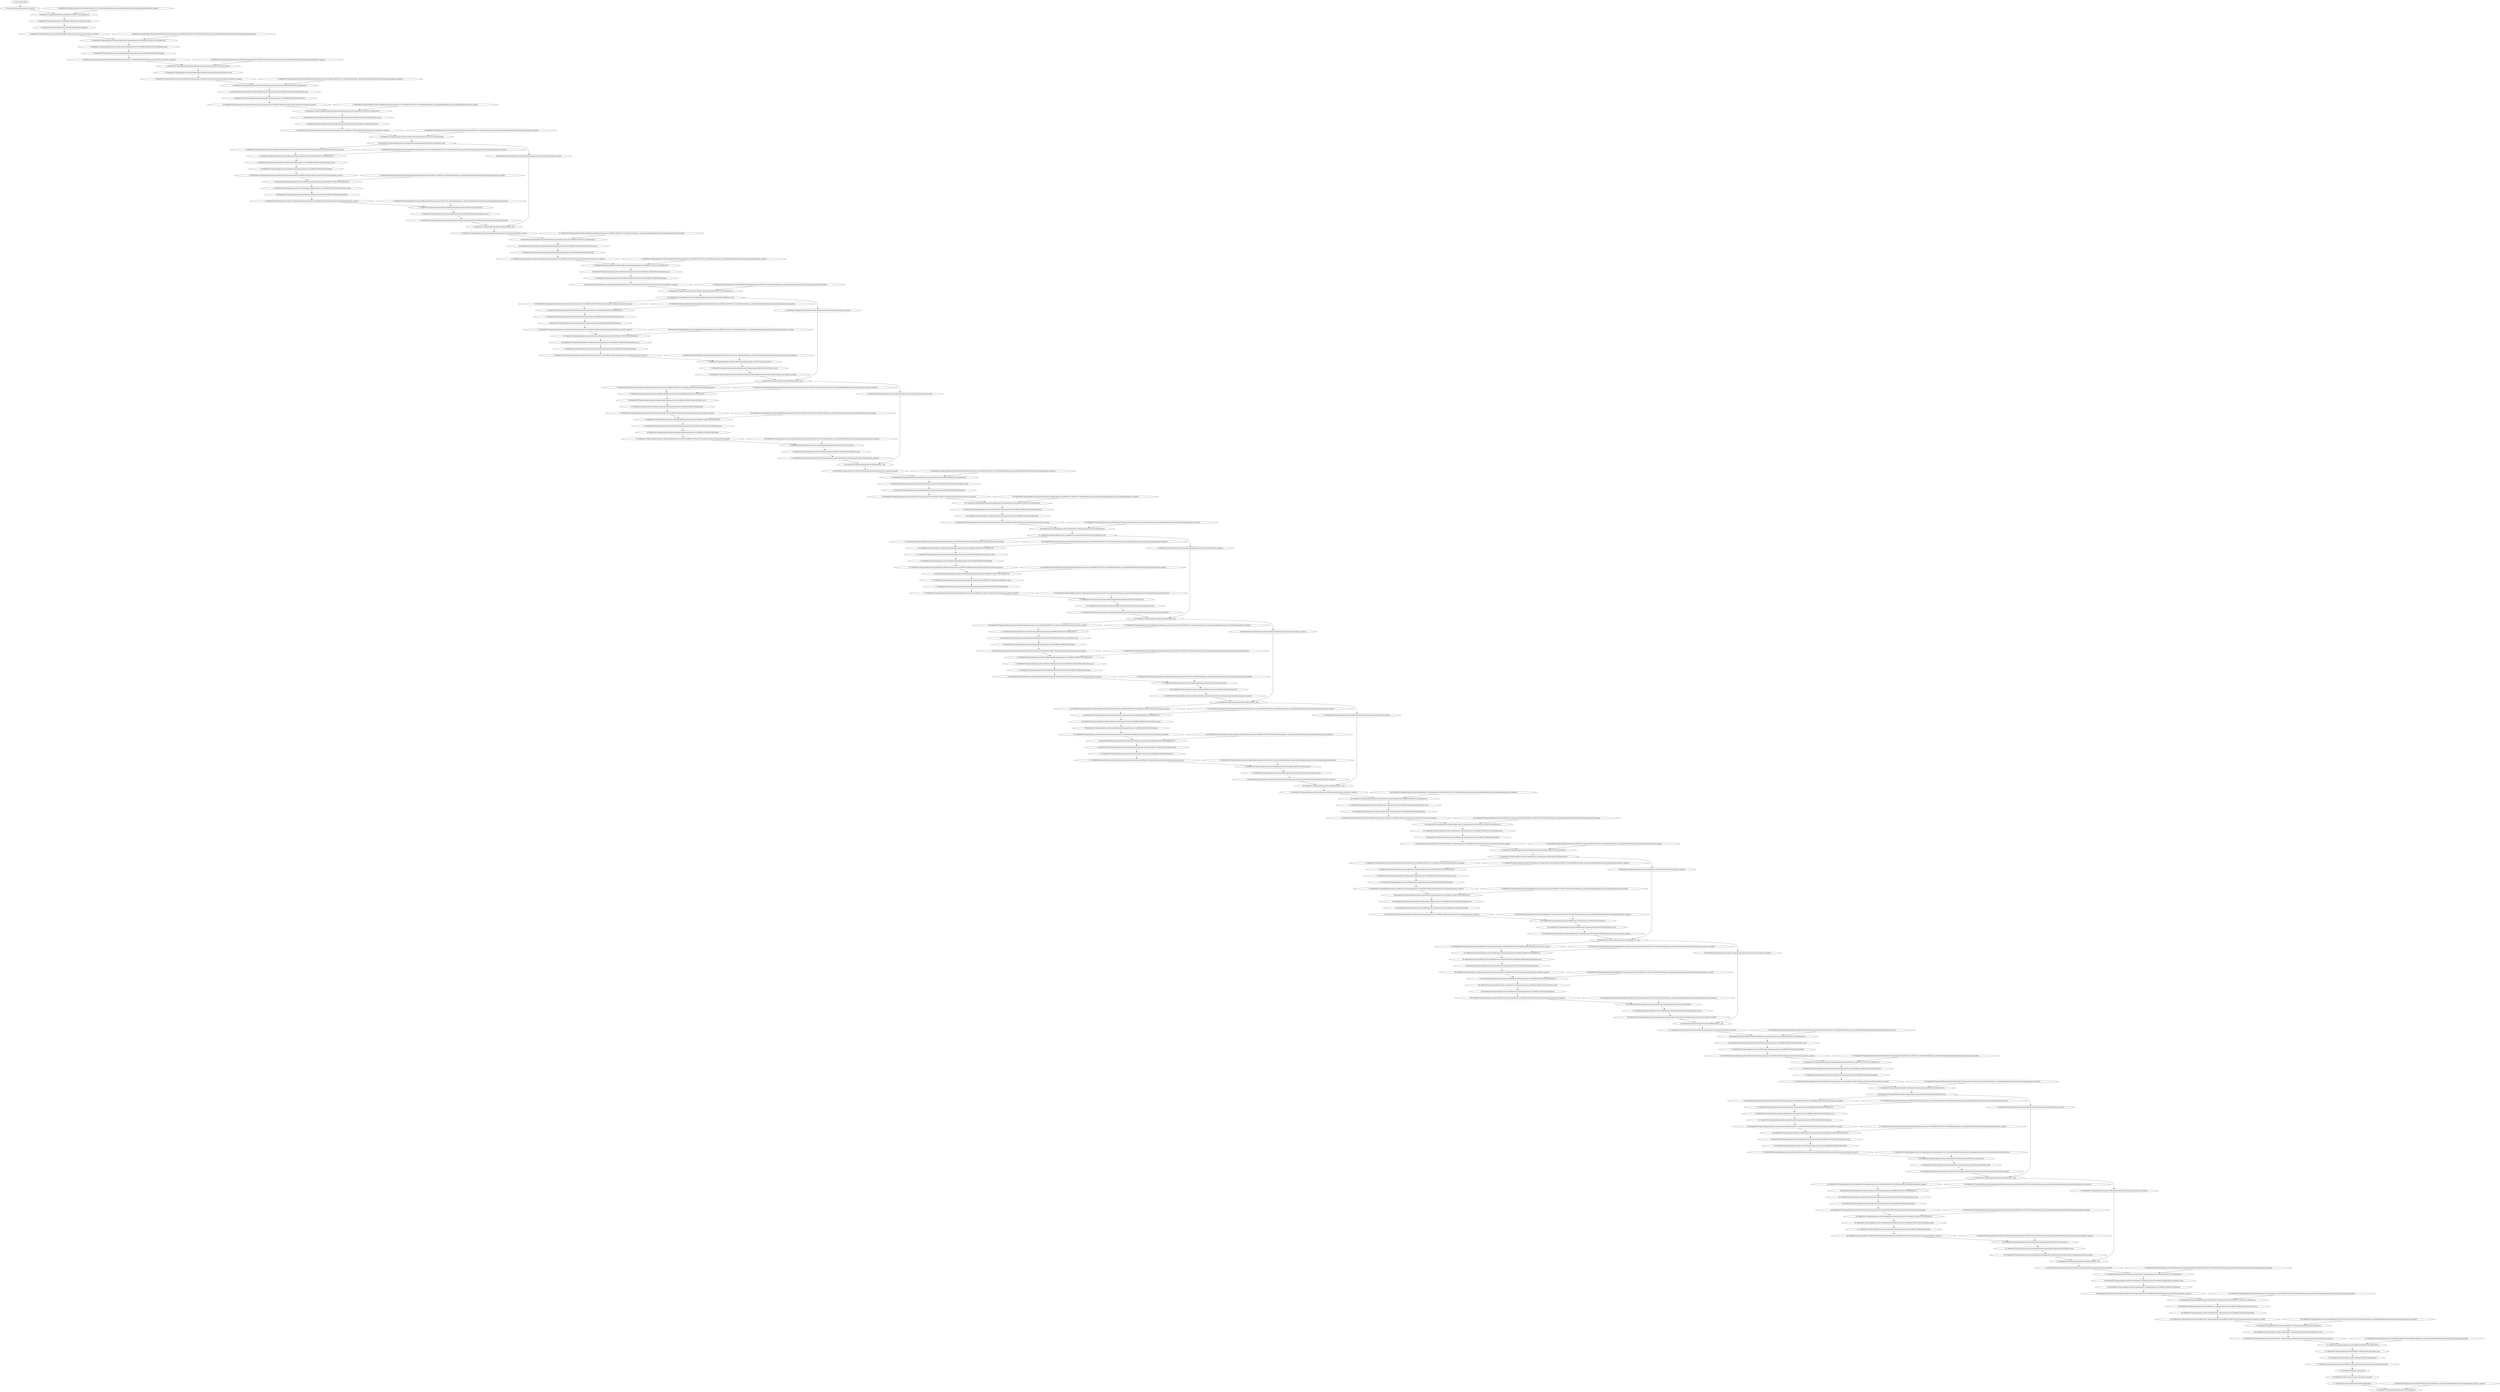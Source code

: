strict digraph  {
"0 /nncf_model_input" [id=0, scope="", type=nncf_model_input];
"1 AsymmetricQuantizer/asymmetric_quantize" [id=1, scope=AsymmetricQuantizer, type=asymmetric_quantize];
"2 MobileNetV2/Sequential[features]/ConvBNReLU[0]/NNCFConv2d[0]/ModuleDict[pre_ops]/UpdateWeight[0]/AsymmetricQuantizer[op]/asymmetric_quantize" [id=2, scope="MobileNetV2/Sequential[features]/ConvBNReLU[0]/NNCFConv2d[0]/ModuleDict[pre_ops]/UpdateWeight[0]/AsymmetricQuantizer[op]", type=asymmetric_quantize];
"3 MobileNetV2/Sequential[features]/ConvBNReLU[0]/NNCFConv2d[0]/conv2d" [id=3, scope="MobileNetV2/Sequential[features]/ConvBNReLU[0]/NNCFConv2d[0]", type=conv2d];
"4 MobileNetV2/Sequential[features]/ConvBNReLU[0]/BatchNorm2d[1]/batch_norm" [id=4, scope="MobileNetV2/Sequential[features]/ConvBNReLU[0]/BatchNorm2d[1]", type=batch_norm];
"5 MobileNetV2/Sequential[features]/ConvBNReLU[0]/ReLU6[2]/hardtanh" [id=5, scope="MobileNetV2/Sequential[features]/ConvBNReLU[0]/ReLU6[2]", type=hardtanh];
"6 MobileNetV2/Sequential[features]/ConvBNReLU[0]/ReLU6[2]/AsymmetricQuantizer/asymmetric_quantize" [id=6, scope="MobileNetV2/Sequential[features]/ConvBNReLU[0]/ReLU6[2]/AsymmetricQuantizer", type=asymmetric_quantize];
"7 MobileNetV2/Sequential[features]/InvertedResidual[1]/Sequential[conv]/ConvBNReLU[0]/NNCFConv2d[0]/ModuleDict[pre_ops]/UpdateWeight[0]/AsymmetricQuantizer[op]/asymmetric_quantize" [id=7, scope="MobileNetV2/Sequential[features]/InvertedResidual[1]/Sequential[conv]/ConvBNReLU[0]/NNCFConv2d[0]/ModuleDict[pre_ops]/UpdateWeight[0]/AsymmetricQuantizer[op]", type=asymmetric_quantize];
"8 MobileNetV2/Sequential[features]/InvertedResidual[1]/Sequential[conv]/ConvBNReLU[0]/NNCFConv2d[0]/conv2d" [id=8, scope="MobileNetV2/Sequential[features]/InvertedResidual[1]/Sequential[conv]/ConvBNReLU[0]/NNCFConv2d[0]", type=conv2d];
"9 MobileNetV2/Sequential[features]/InvertedResidual[1]/Sequential[conv]/ConvBNReLU[0]/BatchNorm2d[1]/batch_norm" [id=9, scope="MobileNetV2/Sequential[features]/InvertedResidual[1]/Sequential[conv]/ConvBNReLU[0]/BatchNorm2d[1]", type=batch_norm];
"10 MobileNetV2/Sequential[features]/InvertedResidual[1]/Sequential[conv]/ConvBNReLU[0]/ReLU6[2]/hardtanh" [id=10, scope="MobileNetV2/Sequential[features]/InvertedResidual[1]/Sequential[conv]/ConvBNReLU[0]/ReLU6[2]", type=hardtanh];
"11 MobileNetV2/Sequential[features]/InvertedResidual[1]/Sequential[conv]/ConvBNReLU[0]/ReLU6[2]/AsymmetricQuantizer/asymmetric_quantize" [id=11, scope="MobileNetV2/Sequential[features]/InvertedResidual[1]/Sequential[conv]/ConvBNReLU[0]/ReLU6[2]/AsymmetricQuantizer", type=asymmetric_quantize];
"12 MobileNetV2/Sequential[features]/InvertedResidual[1]/Sequential[conv]/NNCFConv2d[1]/ModuleDict[pre_ops]/UpdateWeight[0]/AsymmetricQuantizer[op]/asymmetric_quantize" [id=12, scope="MobileNetV2/Sequential[features]/InvertedResidual[1]/Sequential[conv]/NNCFConv2d[1]/ModuleDict[pre_ops]/UpdateWeight[0]/AsymmetricQuantizer[op]", type=asymmetric_quantize];
"13 MobileNetV2/Sequential[features]/InvertedResidual[1]/Sequential[conv]/NNCFConv2d[1]/conv2d" [id=13, scope="MobileNetV2/Sequential[features]/InvertedResidual[1]/Sequential[conv]/NNCFConv2d[1]", type=conv2d];
"14 MobileNetV2/Sequential[features]/InvertedResidual[1]/Sequential[conv]/BatchNorm2d[2]/batch_norm" [id=14, scope="MobileNetV2/Sequential[features]/InvertedResidual[1]/Sequential[conv]/BatchNorm2d[2]", type=batch_norm];
"15 MobileNetV2/Sequential[features]/InvertedResidual[1]/Sequential[conv]/BatchNorm2d[2]/AsymmetricQuantizer/asymmetric_quantize" [id=15, scope="MobileNetV2/Sequential[features]/InvertedResidual[1]/Sequential[conv]/BatchNorm2d[2]/AsymmetricQuantizer", type=asymmetric_quantize];
"16 MobileNetV2/Sequential[features]/InvertedResidual[2]/Sequential[conv]/ConvBNReLU[0]/NNCFConv2d[0]/ModuleDict[pre_ops]/UpdateWeight[0]/AsymmetricQuantizer[op]/asymmetric_quantize" [id=16, scope="MobileNetV2/Sequential[features]/InvertedResidual[2]/Sequential[conv]/ConvBNReLU[0]/NNCFConv2d[0]/ModuleDict[pre_ops]/UpdateWeight[0]/AsymmetricQuantizer[op]", type=asymmetric_quantize];
"17 MobileNetV2/Sequential[features]/InvertedResidual[2]/Sequential[conv]/ConvBNReLU[0]/NNCFConv2d[0]/conv2d" [id=17, scope="MobileNetV2/Sequential[features]/InvertedResidual[2]/Sequential[conv]/ConvBNReLU[0]/NNCFConv2d[0]", type=conv2d];
"18 MobileNetV2/Sequential[features]/InvertedResidual[2]/Sequential[conv]/ConvBNReLU[0]/BatchNorm2d[1]/batch_norm" [id=18, scope="MobileNetV2/Sequential[features]/InvertedResidual[2]/Sequential[conv]/ConvBNReLU[0]/BatchNorm2d[1]", type=batch_norm];
"19 MobileNetV2/Sequential[features]/InvertedResidual[2]/Sequential[conv]/ConvBNReLU[0]/ReLU6[2]/hardtanh" [id=19, scope="MobileNetV2/Sequential[features]/InvertedResidual[2]/Sequential[conv]/ConvBNReLU[0]/ReLU6[2]", type=hardtanh];
"20 MobileNetV2/Sequential[features]/InvertedResidual[2]/Sequential[conv]/ConvBNReLU[0]/ReLU6[2]/AsymmetricQuantizer/asymmetric_quantize" [id=20, scope="MobileNetV2/Sequential[features]/InvertedResidual[2]/Sequential[conv]/ConvBNReLU[0]/ReLU6[2]/AsymmetricQuantizer", type=asymmetric_quantize];
"21 MobileNetV2/Sequential[features]/InvertedResidual[2]/Sequential[conv]/ConvBNReLU[1]/NNCFConv2d[0]/ModuleDict[pre_ops]/UpdateWeight[0]/AsymmetricQuantizer[op]/asymmetric_quantize" [id=21, scope="MobileNetV2/Sequential[features]/InvertedResidual[2]/Sequential[conv]/ConvBNReLU[1]/NNCFConv2d[0]/ModuleDict[pre_ops]/UpdateWeight[0]/AsymmetricQuantizer[op]", type=asymmetric_quantize];
"22 MobileNetV2/Sequential[features]/InvertedResidual[2]/Sequential[conv]/ConvBNReLU[1]/NNCFConv2d[0]/conv2d" [id=22, scope="MobileNetV2/Sequential[features]/InvertedResidual[2]/Sequential[conv]/ConvBNReLU[1]/NNCFConv2d[0]", type=conv2d];
"23 MobileNetV2/Sequential[features]/InvertedResidual[2]/Sequential[conv]/ConvBNReLU[1]/BatchNorm2d[1]/batch_norm" [id=23, scope="MobileNetV2/Sequential[features]/InvertedResidual[2]/Sequential[conv]/ConvBNReLU[1]/BatchNorm2d[1]", type=batch_norm];
"24 MobileNetV2/Sequential[features]/InvertedResidual[2]/Sequential[conv]/ConvBNReLU[1]/ReLU6[2]/hardtanh" [id=24, scope="MobileNetV2/Sequential[features]/InvertedResidual[2]/Sequential[conv]/ConvBNReLU[1]/ReLU6[2]", type=hardtanh];
"25 MobileNetV2/Sequential[features]/InvertedResidual[2]/Sequential[conv]/ConvBNReLU[1]/ReLU6[2]/AsymmetricQuantizer/asymmetric_quantize" [id=25, scope="MobileNetV2/Sequential[features]/InvertedResidual[2]/Sequential[conv]/ConvBNReLU[1]/ReLU6[2]/AsymmetricQuantizer", type=asymmetric_quantize];
"26 MobileNetV2/Sequential[features]/InvertedResidual[2]/Sequential[conv]/NNCFConv2d[2]/ModuleDict[pre_ops]/UpdateWeight[0]/AsymmetricQuantizer[op]/asymmetric_quantize" [id=26, scope="MobileNetV2/Sequential[features]/InvertedResidual[2]/Sequential[conv]/NNCFConv2d[2]/ModuleDict[pre_ops]/UpdateWeight[0]/AsymmetricQuantizer[op]", type=asymmetric_quantize];
"27 MobileNetV2/Sequential[features]/InvertedResidual[2]/Sequential[conv]/NNCFConv2d[2]/conv2d" [id=27, scope="MobileNetV2/Sequential[features]/InvertedResidual[2]/Sequential[conv]/NNCFConv2d[2]", type=conv2d];
"28 MobileNetV2/Sequential[features]/InvertedResidual[2]/Sequential[conv]/BatchNorm2d[3]/batch_norm" [id=28, scope="MobileNetV2/Sequential[features]/InvertedResidual[2]/Sequential[conv]/BatchNorm2d[3]", type=batch_norm];
"29 MobileNetV2/Sequential[features]/InvertedResidual[3]/Sequential[conv]/ConvBNReLU[0]/NNCFConv2d[0]/ModuleDict[pre_ops]/UpdateWeight[0]/AsymmetricQuantizer[op]/asymmetric_quantize" [id=29, scope="MobileNetV2/Sequential[features]/InvertedResidual[3]/Sequential[conv]/ConvBNReLU[0]/NNCFConv2d[0]/ModuleDict[pre_ops]/UpdateWeight[0]/AsymmetricQuantizer[op]", type=asymmetric_quantize];
"30 MobileNetV2/Sequential[features]/InvertedResidual[3]/Sequential[conv]/ConvBNReLU[0]/NNCFConv2d[0]/AsymmetricQuantizer/asymmetric_quantize" [id=30, scope="MobileNetV2/Sequential[features]/InvertedResidual[3]/Sequential[conv]/ConvBNReLU[0]/NNCFConv2d[0]/AsymmetricQuantizer", type=asymmetric_quantize];
"31 MobileNetV2/Sequential[features]/InvertedResidual[3]/Sequential[conv]/ConvBNReLU[0]/NNCFConv2d[0]/conv2d" [id=31, scope="MobileNetV2/Sequential[features]/InvertedResidual[3]/Sequential[conv]/ConvBNReLU[0]/NNCFConv2d[0]", type=conv2d];
"32 MobileNetV2/Sequential[features]/InvertedResidual[3]/Sequential[conv]/ConvBNReLU[0]/BatchNorm2d[1]/batch_norm" [id=32, scope="MobileNetV2/Sequential[features]/InvertedResidual[3]/Sequential[conv]/ConvBNReLU[0]/BatchNorm2d[1]", type=batch_norm];
"33 MobileNetV2/Sequential[features]/InvertedResidual[3]/Sequential[conv]/ConvBNReLU[0]/ReLU6[2]/hardtanh" [id=33, scope="MobileNetV2/Sequential[features]/InvertedResidual[3]/Sequential[conv]/ConvBNReLU[0]/ReLU6[2]", type=hardtanh];
"34 MobileNetV2/Sequential[features]/InvertedResidual[3]/Sequential[conv]/ConvBNReLU[0]/ReLU6[2]/AsymmetricQuantizer/asymmetric_quantize" [id=34, scope="MobileNetV2/Sequential[features]/InvertedResidual[3]/Sequential[conv]/ConvBNReLU[0]/ReLU6[2]/AsymmetricQuantizer", type=asymmetric_quantize];
"35 MobileNetV2/Sequential[features]/InvertedResidual[3]/Sequential[conv]/ConvBNReLU[1]/NNCFConv2d[0]/ModuleDict[pre_ops]/UpdateWeight[0]/AsymmetricQuantizer[op]/asymmetric_quantize" [id=35, scope="MobileNetV2/Sequential[features]/InvertedResidual[3]/Sequential[conv]/ConvBNReLU[1]/NNCFConv2d[0]/ModuleDict[pre_ops]/UpdateWeight[0]/AsymmetricQuantizer[op]", type=asymmetric_quantize];
"36 MobileNetV2/Sequential[features]/InvertedResidual[3]/Sequential[conv]/ConvBNReLU[1]/NNCFConv2d[0]/conv2d" [id=36, scope="MobileNetV2/Sequential[features]/InvertedResidual[3]/Sequential[conv]/ConvBNReLU[1]/NNCFConv2d[0]", type=conv2d];
"37 MobileNetV2/Sequential[features]/InvertedResidual[3]/Sequential[conv]/ConvBNReLU[1]/BatchNorm2d[1]/batch_norm" [id=37, scope="MobileNetV2/Sequential[features]/InvertedResidual[3]/Sequential[conv]/ConvBNReLU[1]/BatchNorm2d[1]", type=batch_norm];
"38 MobileNetV2/Sequential[features]/InvertedResidual[3]/Sequential[conv]/ConvBNReLU[1]/ReLU6[2]/hardtanh" [id=38, scope="MobileNetV2/Sequential[features]/InvertedResidual[3]/Sequential[conv]/ConvBNReLU[1]/ReLU6[2]", type=hardtanh];
"39 MobileNetV2/Sequential[features]/InvertedResidual[3]/Sequential[conv]/ConvBNReLU[1]/ReLU6[2]/AsymmetricQuantizer/asymmetric_quantize" [id=39, scope="MobileNetV2/Sequential[features]/InvertedResidual[3]/Sequential[conv]/ConvBNReLU[1]/ReLU6[2]/AsymmetricQuantizer", type=asymmetric_quantize];
"40 MobileNetV2/Sequential[features]/InvertedResidual[3]/Sequential[conv]/NNCFConv2d[2]/ModuleDict[pre_ops]/UpdateWeight[0]/AsymmetricQuantizer[op]/asymmetric_quantize" [id=40, scope="MobileNetV2/Sequential[features]/InvertedResidual[3]/Sequential[conv]/NNCFConv2d[2]/ModuleDict[pre_ops]/UpdateWeight[0]/AsymmetricQuantizer[op]", type=asymmetric_quantize];
"41 MobileNetV2/Sequential[features]/InvertedResidual[3]/Sequential[conv]/NNCFConv2d[2]/conv2d" [id=41, scope="MobileNetV2/Sequential[features]/InvertedResidual[3]/Sequential[conv]/NNCFConv2d[2]", type=conv2d];
"42 MobileNetV2/Sequential[features]/InvertedResidual[3]/Sequential[conv]/BatchNorm2d[3]/batch_norm" [id=42, scope="MobileNetV2/Sequential[features]/InvertedResidual[3]/Sequential[conv]/BatchNorm2d[3]", type=batch_norm];
"43 MobileNetV2/Sequential[features]/InvertedResidual[3]/Sequential[conv]/BatchNorm2d[3]/AsymmetricQuantizer/asymmetric_quantize" [id=43, scope="MobileNetV2/Sequential[features]/InvertedResidual[3]/Sequential[conv]/BatchNorm2d[3]/AsymmetricQuantizer", type=asymmetric_quantize];
"44 MobileNetV2/Sequential[features]/InvertedResidual[3]/AsymmetricQuantizer/asymmetric_quantize" [id=44, scope="MobileNetV2/Sequential[features]/InvertedResidual[3]/AsymmetricQuantizer", type=asymmetric_quantize];
"45 MobileNetV2/Sequential[features]/InvertedResidual[3]/__add__" [id=45, scope="MobileNetV2/Sequential[features]/InvertedResidual[3]", type=__add__];
"46 MobileNetV2/Sequential[features]/InvertedResidual[3]/AsymmetricQuantizer/asymmetric_quantize" [id=46, scope="MobileNetV2/Sequential[features]/InvertedResidual[3]/AsymmetricQuantizer", type=asymmetric_quantize];
"47 MobileNetV2/Sequential[features]/InvertedResidual[4]/Sequential[conv]/ConvBNReLU[0]/NNCFConv2d[0]/ModuleDict[pre_ops]/UpdateWeight[0]/AsymmetricQuantizer[op]/asymmetric_quantize" [id=47, scope="MobileNetV2/Sequential[features]/InvertedResidual[4]/Sequential[conv]/ConvBNReLU[0]/NNCFConv2d[0]/ModuleDict[pre_ops]/UpdateWeight[0]/AsymmetricQuantizer[op]", type=asymmetric_quantize];
"48 MobileNetV2/Sequential[features]/InvertedResidual[4]/Sequential[conv]/ConvBNReLU[0]/NNCFConv2d[0]/conv2d" [id=48, scope="MobileNetV2/Sequential[features]/InvertedResidual[4]/Sequential[conv]/ConvBNReLU[0]/NNCFConv2d[0]", type=conv2d];
"49 MobileNetV2/Sequential[features]/InvertedResidual[4]/Sequential[conv]/ConvBNReLU[0]/BatchNorm2d[1]/batch_norm" [id=49, scope="MobileNetV2/Sequential[features]/InvertedResidual[4]/Sequential[conv]/ConvBNReLU[0]/BatchNorm2d[1]", type=batch_norm];
"50 MobileNetV2/Sequential[features]/InvertedResidual[4]/Sequential[conv]/ConvBNReLU[0]/ReLU6[2]/hardtanh" [id=50, scope="MobileNetV2/Sequential[features]/InvertedResidual[4]/Sequential[conv]/ConvBNReLU[0]/ReLU6[2]", type=hardtanh];
"51 MobileNetV2/Sequential[features]/InvertedResidual[4]/Sequential[conv]/ConvBNReLU[0]/ReLU6[2]/AsymmetricQuantizer/asymmetric_quantize" [id=51, scope="MobileNetV2/Sequential[features]/InvertedResidual[4]/Sequential[conv]/ConvBNReLU[0]/ReLU6[2]/AsymmetricQuantizer", type=asymmetric_quantize];
"52 MobileNetV2/Sequential[features]/InvertedResidual[4]/Sequential[conv]/ConvBNReLU[1]/NNCFConv2d[0]/ModuleDict[pre_ops]/UpdateWeight[0]/AsymmetricQuantizer[op]/asymmetric_quantize" [id=52, scope="MobileNetV2/Sequential[features]/InvertedResidual[4]/Sequential[conv]/ConvBNReLU[1]/NNCFConv2d[0]/ModuleDict[pre_ops]/UpdateWeight[0]/AsymmetricQuantizer[op]", type=asymmetric_quantize];
"53 MobileNetV2/Sequential[features]/InvertedResidual[4]/Sequential[conv]/ConvBNReLU[1]/NNCFConv2d[0]/conv2d" [id=53, scope="MobileNetV2/Sequential[features]/InvertedResidual[4]/Sequential[conv]/ConvBNReLU[1]/NNCFConv2d[0]", type=conv2d];
"54 MobileNetV2/Sequential[features]/InvertedResidual[4]/Sequential[conv]/ConvBNReLU[1]/BatchNorm2d[1]/batch_norm" [id=54, scope="MobileNetV2/Sequential[features]/InvertedResidual[4]/Sequential[conv]/ConvBNReLU[1]/BatchNorm2d[1]", type=batch_norm];
"55 MobileNetV2/Sequential[features]/InvertedResidual[4]/Sequential[conv]/ConvBNReLU[1]/ReLU6[2]/hardtanh" [id=55, scope="MobileNetV2/Sequential[features]/InvertedResidual[4]/Sequential[conv]/ConvBNReLU[1]/ReLU6[2]", type=hardtanh];
"56 MobileNetV2/Sequential[features]/InvertedResidual[4]/Sequential[conv]/ConvBNReLU[1]/ReLU6[2]/AsymmetricQuantizer/asymmetric_quantize" [id=56, scope="MobileNetV2/Sequential[features]/InvertedResidual[4]/Sequential[conv]/ConvBNReLU[1]/ReLU6[2]/AsymmetricQuantizer", type=asymmetric_quantize];
"57 MobileNetV2/Sequential[features]/InvertedResidual[4]/Sequential[conv]/NNCFConv2d[2]/ModuleDict[pre_ops]/UpdateWeight[0]/AsymmetricQuantizer[op]/asymmetric_quantize" [id=57, scope="MobileNetV2/Sequential[features]/InvertedResidual[4]/Sequential[conv]/NNCFConv2d[2]/ModuleDict[pre_ops]/UpdateWeight[0]/AsymmetricQuantizer[op]", type=asymmetric_quantize];
"58 MobileNetV2/Sequential[features]/InvertedResidual[4]/Sequential[conv]/NNCFConv2d[2]/conv2d" [id=58, scope="MobileNetV2/Sequential[features]/InvertedResidual[4]/Sequential[conv]/NNCFConv2d[2]", type=conv2d];
"59 MobileNetV2/Sequential[features]/InvertedResidual[4]/Sequential[conv]/BatchNorm2d[3]/batch_norm" [id=59, scope="MobileNetV2/Sequential[features]/InvertedResidual[4]/Sequential[conv]/BatchNorm2d[3]", type=batch_norm];
"60 MobileNetV2/Sequential[features]/InvertedResidual[5]/Sequential[conv]/ConvBNReLU[0]/NNCFConv2d[0]/ModuleDict[pre_ops]/UpdateWeight[0]/AsymmetricQuantizer[op]/asymmetric_quantize" [id=60, scope="MobileNetV2/Sequential[features]/InvertedResidual[5]/Sequential[conv]/ConvBNReLU[0]/NNCFConv2d[0]/ModuleDict[pre_ops]/UpdateWeight[0]/AsymmetricQuantizer[op]", type=asymmetric_quantize];
"61 MobileNetV2/Sequential[features]/InvertedResidual[5]/Sequential[conv]/ConvBNReLU[0]/NNCFConv2d[0]/AsymmetricQuantizer/asymmetric_quantize" [id=61, scope="MobileNetV2/Sequential[features]/InvertedResidual[5]/Sequential[conv]/ConvBNReLU[0]/NNCFConv2d[0]/AsymmetricQuantizer", type=asymmetric_quantize];
"62 MobileNetV2/Sequential[features]/InvertedResidual[5]/Sequential[conv]/ConvBNReLU[0]/NNCFConv2d[0]/conv2d" [id=62, scope="MobileNetV2/Sequential[features]/InvertedResidual[5]/Sequential[conv]/ConvBNReLU[0]/NNCFConv2d[0]", type=conv2d];
"63 MobileNetV2/Sequential[features]/InvertedResidual[5]/Sequential[conv]/ConvBNReLU[0]/BatchNorm2d[1]/batch_norm" [id=63, scope="MobileNetV2/Sequential[features]/InvertedResidual[5]/Sequential[conv]/ConvBNReLU[0]/BatchNorm2d[1]", type=batch_norm];
"64 MobileNetV2/Sequential[features]/InvertedResidual[5]/Sequential[conv]/ConvBNReLU[0]/ReLU6[2]/hardtanh" [id=64, scope="MobileNetV2/Sequential[features]/InvertedResidual[5]/Sequential[conv]/ConvBNReLU[0]/ReLU6[2]", type=hardtanh];
"65 MobileNetV2/Sequential[features]/InvertedResidual[5]/Sequential[conv]/ConvBNReLU[0]/ReLU6[2]/AsymmetricQuantizer/asymmetric_quantize" [id=65, scope="MobileNetV2/Sequential[features]/InvertedResidual[5]/Sequential[conv]/ConvBNReLU[0]/ReLU6[2]/AsymmetricQuantizer", type=asymmetric_quantize];
"66 MobileNetV2/Sequential[features]/InvertedResidual[5]/Sequential[conv]/ConvBNReLU[1]/NNCFConv2d[0]/ModuleDict[pre_ops]/UpdateWeight[0]/AsymmetricQuantizer[op]/asymmetric_quantize" [id=66, scope="MobileNetV2/Sequential[features]/InvertedResidual[5]/Sequential[conv]/ConvBNReLU[1]/NNCFConv2d[0]/ModuleDict[pre_ops]/UpdateWeight[0]/AsymmetricQuantizer[op]", type=asymmetric_quantize];
"67 MobileNetV2/Sequential[features]/InvertedResidual[5]/Sequential[conv]/ConvBNReLU[1]/NNCFConv2d[0]/conv2d" [id=67, scope="MobileNetV2/Sequential[features]/InvertedResidual[5]/Sequential[conv]/ConvBNReLU[1]/NNCFConv2d[0]", type=conv2d];
"68 MobileNetV2/Sequential[features]/InvertedResidual[5]/Sequential[conv]/ConvBNReLU[1]/BatchNorm2d[1]/batch_norm" [id=68, scope="MobileNetV2/Sequential[features]/InvertedResidual[5]/Sequential[conv]/ConvBNReLU[1]/BatchNorm2d[1]", type=batch_norm];
"69 MobileNetV2/Sequential[features]/InvertedResidual[5]/Sequential[conv]/ConvBNReLU[1]/ReLU6[2]/hardtanh" [id=69, scope="MobileNetV2/Sequential[features]/InvertedResidual[5]/Sequential[conv]/ConvBNReLU[1]/ReLU6[2]", type=hardtanh];
"70 MobileNetV2/Sequential[features]/InvertedResidual[5]/Sequential[conv]/ConvBNReLU[1]/ReLU6[2]/AsymmetricQuantizer/asymmetric_quantize" [id=70, scope="MobileNetV2/Sequential[features]/InvertedResidual[5]/Sequential[conv]/ConvBNReLU[1]/ReLU6[2]/AsymmetricQuantizer", type=asymmetric_quantize];
"71 MobileNetV2/Sequential[features]/InvertedResidual[5]/Sequential[conv]/NNCFConv2d[2]/ModuleDict[pre_ops]/UpdateWeight[0]/AsymmetricQuantizer[op]/asymmetric_quantize" [id=71, scope="MobileNetV2/Sequential[features]/InvertedResidual[5]/Sequential[conv]/NNCFConv2d[2]/ModuleDict[pre_ops]/UpdateWeight[0]/AsymmetricQuantizer[op]", type=asymmetric_quantize];
"72 MobileNetV2/Sequential[features]/InvertedResidual[5]/Sequential[conv]/NNCFConv2d[2]/conv2d" [id=72, scope="MobileNetV2/Sequential[features]/InvertedResidual[5]/Sequential[conv]/NNCFConv2d[2]", type=conv2d];
"73 MobileNetV2/Sequential[features]/InvertedResidual[5]/Sequential[conv]/BatchNorm2d[3]/batch_norm" [id=73, scope="MobileNetV2/Sequential[features]/InvertedResidual[5]/Sequential[conv]/BatchNorm2d[3]", type=batch_norm];
"74 MobileNetV2/Sequential[features]/InvertedResidual[5]/Sequential[conv]/BatchNorm2d[3]/AsymmetricQuantizer/asymmetric_quantize" [id=74, scope="MobileNetV2/Sequential[features]/InvertedResidual[5]/Sequential[conv]/BatchNorm2d[3]/AsymmetricQuantizer", type=asymmetric_quantize];
"75 MobileNetV2/Sequential[features]/InvertedResidual[5]/AsymmetricQuantizer/asymmetric_quantize" [id=75, scope="MobileNetV2/Sequential[features]/InvertedResidual[5]/AsymmetricQuantizer", type=asymmetric_quantize];
"76 MobileNetV2/Sequential[features]/InvertedResidual[5]/__add__" [id=76, scope="MobileNetV2/Sequential[features]/InvertedResidual[5]", type=__add__];
"77 MobileNetV2/Sequential[features]/InvertedResidual[6]/Sequential[conv]/ConvBNReLU[0]/NNCFConv2d[0]/ModuleDict[pre_ops]/UpdateWeight[0]/AsymmetricQuantizer[op]/asymmetric_quantize" [id=77, scope="MobileNetV2/Sequential[features]/InvertedResidual[6]/Sequential[conv]/ConvBNReLU[0]/NNCFConv2d[0]/ModuleDict[pre_ops]/UpdateWeight[0]/AsymmetricQuantizer[op]", type=asymmetric_quantize];
"78 MobileNetV2/Sequential[features]/InvertedResidual[6]/Sequential[conv]/ConvBNReLU[0]/NNCFConv2d[0]/AsymmetricQuantizer/asymmetric_quantize" [id=78, scope="MobileNetV2/Sequential[features]/InvertedResidual[6]/Sequential[conv]/ConvBNReLU[0]/NNCFConv2d[0]/AsymmetricQuantizer", type=asymmetric_quantize];
"79 MobileNetV2/Sequential[features]/InvertedResidual[6]/Sequential[conv]/ConvBNReLU[0]/NNCFConv2d[0]/conv2d" [id=79, scope="MobileNetV2/Sequential[features]/InvertedResidual[6]/Sequential[conv]/ConvBNReLU[0]/NNCFConv2d[0]", type=conv2d];
"80 MobileNetV2/Sequential[features]/InvertedResidual[6]/Sequential[conv]/ConvBNReLU[0]/BatchNorm2d[1]/batch_norm" [id=80, scope="MobileNetV2/Sequential[features]/InvertedResidual[6]/Sequential[conv]/ConvBNReLU[0]/BatchNorm2d[1]", type=batch_norm];
"81 MobileNetV2/Sequential[features]/InvertedResidual[6]/Sequential[conv]/ConvBNReLU[0]/ReLU6[2]/hardtanh" [id=81, scope="MobileNetV2/Sequential[features]/InvertedResidual[6]/Sequential[conv]/ConvBNReLU[0]/ReLU6[2]", type=hardtanh];
"82 MobileNetV2/Sequential[features]/InvertedResidual[6]/Sequential[conv]/ConvBNReLU[0]/ReLU6[2]/AsymmetricQuantizer/asymmetric_quantize" [id=82, scope="MobileNetV2/Sequential[features]/InvertedResidual[6]/Sequential[conv]/ConvBNReLU[0]/ReLU6[2]/AsymmetricQuantizer", type=asymmetric_quantize];
"83 MobileNetV2/Sequential[features]/InvertedResidual[6]/Sequential[conv]/ConvBNReLU[1]/NNCFConv2d[0]/ModuleDict[pre_ops]/UpdateWeight[0]/AsymmetricQuantizer[op]/asymmetric_quantize" [id=83, scope="MobileNetV2/Sequential[features]/InvertedResidual[6]/Sequential[conv]/ConvBNReLU[1]/NNCFConv2d[0]/ModuleDict[pre_ops]/UpdateWeight[0]/AsymmetricQuantizer[op]", type=asymmetric_quantize];
"84 MobileNetV2/Sequential[features]/InvertedResidual[6]/Sequential[conv]/ConvBNReLU[1]/NNCFConv2d[0]/conv2d" [id=84, scope="MobileNetV2/Sequential[features]/InvertedResidual[6]/Sequential[conv]/ConvBNReLU[1]/NNCFConv2d[0]", type=conv2d];
"85 MobileNetV2/Sequential[features]/InvertedResidual[6]/Sequential[conv]/ConvBNReLU[1]/BatchNorm2d[1]/batch_norm" [id=85, scope="MobileNetV2/Sequential[features]/InvertedResidual[6]/Sequential[conv]/ConvBNReLU[1]/BatchNorm2d[1]", type=batch_norm];
"86 MobileNetV2/Sequential[features]/InvertedResidual[6]/Sequential[conv]/ConvBNReLU[1]/ReLU6[2]/hardtanh" [id=86, scope="MobileNetV2/Sequential[features]/InvertedResidual[6]/Sequential[conv]/ConvBNReLU[1]/ReLU6[2]", type=hardtanh];
"87 MobileNetV2/Sequential[features]/InvertedResidual[6]/Sequential[conv]/ConvBNReLU[1]/ReLU6[2]/AsymmetricQuantizer/asymmetric_quantize" [id=87, scope="MobileNetV2/Sequential[features]/InvertedResidual[6]/Sequential[conv]/ConvBNReLU[1]/ReLU6[2]/AsymmetricQuantizer", type=asymmetric_quantize];
"88 MobileNetV2/Sequential[features]/InvertedResidual[6]/Sequential[conv]/NNCFConv2d[2]/ModuleDict[pre_ops]/UpdateWeight[0]/AsymmetricQuantizer[op]/asymmetric_quantize" [id=88, scope="MobileNetV2/Sequential[features]/InvertedResidual[6]/Sequential[conv]/NNCFConv2d[2]/ModuleDict[pre_ops]/UpdateWeight[0]/AsymmetricQuantizer[op]", type=asymmetric_quantize];
"89 MobileNetV2/Sequential[features]/InvertedResidual[6]/Sequential[conv]/NNCFConv2d[2]/conv2d" [id=89, scope="MobileNetV2/Sequential[features]/InvertedResidual[6]/Sequential[conv]/NNCFConv2d[2]", type=conv2d];
"90 MobileNetV2/Sequential[features]/InvertedResidual[6]/Sequential[conv]/BatchNorm2d[3]/batch_norm" [id=90, scope="MobileNetV2/Sequential[features]/InvertedResidual[6]/Sequential[conv]/BatchNorm2d[3]", type=batch_norm];
"91 MobileNetV2/Sequential[features]/InvertedResidual[6]/Sequential[conv]/BatchNorm2d[3]/AsymmetricQuantizer/asymmetric_quantize" [id=91, scope="MobileNetV2/Sequential[features]/InvertedResidual[6]/Sequential[conv]/BatchNorm2d[3]/AsymmetricQuantizer", type=asymmetric_quantize];
"92 MobileNetV2/Sequential[features]/InvertedResidual[6]/AsymmetricQuantizer/asymmetric_quantize" [id=92, scope="MobileNetV2/Sequential[features]/InvertedResidual[6]/AsymmetricQuantizer", type=asymmetric_quantize];
"93 MobileNetV2/Sequential[features]/InvertedResidual[6]/__add__" [id=93, scope="MobileNetV2/Sequential[features]/InvertedResidual[6]", type=__add__];
"94 MobileNetV2/Sequential[features]/InvertedResidual[6]/AsymmetricQuantizer/asymmetric_quantize" [id=94, scope="MobileNetV2/Sequential[features]/InvertedResidual[6]/AsymmetricQuantizer", type=asymmetric_quantize];
"95 MobileNetV2/Sequential[features]/InvertedResidual[7]/Sequential[conv]/ConvBNReLU[0]/NNCFConv2d[0]/ModuleDict[pre_ops]/UpdateWeight[0]/AsymmetricQuantizer[op]/asymmetric_quantize" [id=95, scope="MobileNetV2/Sequential[features]/InvertedResidual[7]/Sequential[conv]/ConvBNReLU[0]/NNCFConv2d[0]/ModuleDict[pre_ops]/UpdateWeight[0]/AsymmetricQuantizer[op]", type=asymmetric_quantize];
"96 MobileNetV2/Sequential[features]/InvertedResidual[7]/Sequential[conv]/ConvBNReLU[0]/NNCFConv2d[0]/conv2d" [id=96, scope="MobileNetV2/Sequential[features]/InvertedResidual[7]/Sequential[conv]/ConvBNReLU[0]/NNCFConv2d[0]", type=conv2d];
"97 MobileNetV2/Sequential[features]/InvertedResidual[7]/Sequential[conv]/ConvBNReLU[0]/BatchNorm2d[1]/batch_norm" [id=97, scope="MobileNetV2/Sequential[features]/InvertedResidual[7]/Sequential[conv]/ConvBNReLU[0]/BatchNorm2d[1]", type=batch_norm];
"98 MobileNetV2/Sequential[features]/InvertedResidual[7]/Sequential[conv]/ConvBNReLU[0]/ReLU6[2]/hardtanh" [id=98, scope="MobileNetV2/Sequential[features]/InvertedResidual[7]/Sequential[conv]/ConvBNReLU[0]/ReLU6[2]", type=hardtanh];
"99 MobileNetV2/Sequential[features]/InvertedResidual[7]/Sequential[conv]/ConvBNReLU[0]/ReLU6[2]/AsymmetricQuantizer/asymmetric_quantize" [id=99, scope="MobileNetV2/Sequential[features]/InvertedResidual[7]/Sequential[conv]/ConvBNReLU[0]/ReLU6[2]/AsymmetricQuantizer", type=asymmetric_quantize];
"100 MobileNetV2/Sequential[features]/InvertedResidual[7]/Sequential[conv]/ConvBNReLU[1]/NNCFConv2d[0]/ModuleDict[pre_ops]/UpdateWeight[0]/AsymmetricQuantizer[op]/asymmetric_quantize" [id=100, scope="MobileNetV2/Sequential[features]/InvertedResidual[7]/Sequential[conv]/ConvBNReLU[1]/NNCFConv2d[0]/ModuleDict[pre_ops]/UpdateWeight[0]/AsymmetricQuantizer[op]", type=asymmetric_quantize];
"101 MobileNetV2/Sequential[features]/InvertedResidual[7]/Sequential[conv]/ConvBNReLU[1]/NNCFConv2d[0]/conv2d" [id=101, scope="MobileNetV2/Sequential[features]/InvertedResidual[7]/Sequential[conv]/ConvBNReLU[1]/NNCFConv2d[0]", type=conv2d];
"102 MobileNetV2/Sequential[features]/InvertedResidual[7]/Sequential[conv]/ConvBNReLU[1]/BatchNorm2d[1]/batch_norm" [id=102, scope="MobileNetV2/Sequential[features]/InvertedResidual[7]/Sequential[conv]/ConvBNReLU[1]/BatchNorm2d[1]", type=batch_norm];
"103 MobileNetV2/Sequential[features]/InvertedResidual[7]/Sequential[conv]/ConvBNReLU[1]/ReLU6[2]/hardtanh" [id=103, scope="MobileNetV2/Sequential[features]/InvertedResidual[7]/Sequential[conv]/ConvBNReLU[1]/ReLU6[2]", type=hardtanh];
"104 MobileNetV2/Sequential[features]/InvertedResidual[7]/Sequential[conv]/ConvBNReLU[1]/ReLU6[2]/AsymmetricQuantizer/asymmetric_quantize" [id=104, scope="MobileNetV2/Sequential[features]/InvertedResidual[7]/Sequential[conv]/ConvBNReLU[1]/ReLU6[2]/AsymmetricQuantizer", type=asymmetric_quantize];
"105 MobileNetV2/Sequential[features]/InvertedResidual[7]/Sequential[conv]/NNCFConv2d[2]/ModuleDict[pre_ops]/UpdateWeight[0]/AsymmetricQuantizer[op]/asymmetric_quantize" [id=105, scope="MobileNetV2/Sequential[features]/InvertedResidual[7]/Sequential[conv]/NNCFConv2d[2]/ModuleDict[pre_ops]/UpdateWeight[0]/AsymmetricQuantizer[op]", type=asymmetric_quantize];
"106 MobileNetV2/Sequential[features]/InvertedResidual[7]/Sequential[conv]/NNCFConv2d[2]/conv2d" [id=106, scope="MobileNetV2/Sequential[features]/InvertedResidual[7]/Sequential[conv]/NNCFConv2d[2]", type=conv2d];
"107 MobileNetV2/Sequential[features]/InvertedResidual[7]/Sequential[conv]/BatchNorm2d[3]/batch_norm" [id=107, scope="MobileNetV2/Sequential[features]/InvertedResidual[7]/Sequential[conv]/BatchNorm2d[3]", type=batch_norm];
"108 MobileNetV2/Sequential[features]/InvertedResidual[8]/Sequential[conv]/ConvBNReLU[0]/NNCFConv2d[0]/ModuleDict[pre_ops]/UpdateWeight[0]/AsymmetricQuantizer[op]/asymmetric_quantize" [id=108, scope="MobileNetV2/Sequential[features]/InvertedResidual[8]/Sequential[conv]/ConvBNReLU[0]/NNCFConv2d[0]/ModuleDict[pre_ops]/UpdateWeight[0]/AsymmetricQuantizer[op]", type=asymmetric_quantize];
"109 MobileNetV2/Sequential[features]/InvertedResidual[8]/Sequential[conv]/ConvBNReLU[0]/NNCFConv2d[0]/AsymmetricQuantizer/asymmetric_quantize" [id=109, scope="MobileNetV2/Sequential[features]/InvertedResidual[8]/Sequential[conv]/ConvBNReLU[0]/NNCFConv2d[0]/AsymmetricQuantizer", type=asymmetric_quantize];
"110 MobileNetV2/Sequential[features]/InvertedResidual[8]/Sequential[conv]/ConvBNReLU[0]/NNCFConv2d[0]/conv2d" [id=110, scope="MobileNetV2/Sequential[features]/InvertedResidual[8]/Sequential[conv]/ConvBNReLU[0]/NNCFConv2d[0]", type=conv2d];
"111 MobileNetV2/Sequential[features]/InvertedResidual[8]/Sequential[conv]/ConvBNReLU[0]/BatchNorm2d[1]/batch_norm" [id=111, scope="MobileNetV2/Sequential[features]/InvertedResidual[8]/Sequential[conv]/ConvBNReLU[0]/BatchNorm2d[1]", type=batch_norm];
"112 MobileNetV2/Sequential[features]/InvertedResidual[8]/Sequential[conv]/ConvBNReLU[0]/ReLU6[2]/hardtanh" [id=112, scope="MobileNetV2/Sequential[features]/InvertedResidual[8]/Sequential[conv]/ConvBNReLU[0]/ReLU6[2]", type=hardtanh];
"113 MobileNetV2/Sequential[features]/InvertedResidual[8]/Sequential[conv]/ConvBNReLU[0]/ReLU6[2]/AsymmetricQuantizer/asymmetric_quantize" [id=113, scope="MobileNetV2/Sequential[features]/InvertedResidual[8]/Sequential[conv]/ConvBNReLU[0]/ReLU6[2]/AsymmetricQuantizer", type=asymmetric_quantize];
"114 MobileNetV2/Sequential[features]/InvertedResidual[8]/Sequential[conv]/ConvBNReLU[1]/NNCFConv2d[0]/ModuleDict[pre_ops]/UpdateWeight[0]/AsymmetricQuantizer[op]/asymmetric_quantize" [id=114, scope="MobileNetV2/Sequential[features]/InvertedResidual[8]/Sequential[conv]/ConvBNReLU[1]/NNCFConv2d[0]/ModuleDict[pre_ops]/UpdateWeight[0]/AsymmetricQuantizer[op]", type=asymmetric_quantize];
"115 MobileNetV2/Sequential[features]/InvertedResidual[8]/Sequential[conv]/ConvBNReLU[1]/NNCFConv2d[0]/conv2d" [id=115, scope="MobileNetV2/Sequential[features]/InvertedResidual[8]/Sequential[conv]/ConvBNReLU[1]/NNCFConv2d[0]", type=conv2d];
"116 MobileNetV2/Sequential[features]/InvertedResidual[8]/Sequential[conv]/ConvBNReLU[1]/BatchNorm2d[1]/batch_norm" [id=116, scope="MobileNetV2/Sequential[features]/InvertedResidual[8]/Sequential[conv]/ConvBNReLU[1]/BatchNorm2d[1]", type=batch_norm];
"117 MobileNetV2/Sequential[features]/InvertedResidual[8]/Sequential[conv]/ConvBNReLU[1]/ReLU6[2]/hardtanh" [id=117, scope="MobileNetV2/Sequential[features]/InvertedResidual[8]/Sequential[conv]/ConvBNReLU[1]/ReLU6[2]", type=hardtanh];
"118 MobileNetV2/Sequential[features]/InvertedResidual[8]/Sequential[conv]/ConvBNReLU[1]/ReLU6[2]/AsymmetricQuantizer/asymmetric_quantize" [id=118, scope="MobileNetV2/Sequential[features]/InvertedResidual[8]/Sequential[conv]/ConvBNReLU[1]/ReLU6[2]/AsymmetricQuantizer", type=asymmetric_quantize];
"119 MobileNetV2/Sequential[features]/InvertedResidual[8]/Sequential[conv]/NNCFConv2d[2]/ModuleDict[pre_ops]/UpdateWeight[0]/AsymmetricQuantizer[op]/asymmetric_quantize" [id=119, scope="MobileNetV2/Sequential[features]/InvertedResidual[8]/Sequential[conv]/NNCFConv2d[2]/ModuleDict[pre_ops]/UpdateWeight[0]/AsymmetricQuantizer[op]", type=asymmetric_quantize];
"120 MobileNetV2/Sequential[features]/InvertedResidual[8]/Sequential[conv]/NNCFConv2d[2]/conv2d" [id=120, scope="MobileNetV2/Sequential[features]/InvertedResidual[8]/Sequential[conv]/NNCFConv2d[2]", type=conv2d];
"121 MobileNetV2/Sequential[features]/InvertedResidual[8]/Sequential[conv]/BatchNorm2d[3]/batch_norm" [id=121, scope="MobileNetV2/Sequential[features]/InvertedResidual[8]/Sequential[conv]/BatchNorm2d[3]", type=batch_norm];
"122 MobileNetV2/Sequential[features]/InvertedResidual[8]/Sequential[conv]/BatchNorm2d[3]/AsymmetricQuantizer/asymmetric_quantize" [id=122, scope="MobileNetV2/Sequential[features]/InvertedResidual[8]/Sequential[conv]/BatchNorm2d[3]/AsymmetricQuantizer", type=asymmetric_quantize];
"123 MobileNetV2/Sequential[features]/InvertedResidual[8]/AsymmetricQuantizer/asymmetric_quantize" [id=123, scope="MobileNetV2/Sequential[features]/InvertedResidual[8]/AsymmetricQuantizer", type=asymmetric_quantize];
"124 MobileNetV2/Sequential[features]/InvertedResidual[8]/__add__" [id=124, scope="MobileNetV2/Sequential[features]/InvertedResidual[8]", type=__add__];
"125 MobileNetV2/Sequential[features]/InvertedResidual[9]/Sequential[conv]/ConvBNReLU[0]/NNCFConv2d[0]/ModuleDict[pre_ops]/UpdateWeight[0]/AsymmetricQuantizer[op]/asymmetric_quantize" [id=125, scope="MobileNetV2/Sequential[features]/InvertedResidual[9]/Sequential[conv]/ConvBNReLU[0]/NNCFConv2d[0]/ModuleDict[pre_ops]/UpdateWeight[0]/AsymmetricQuantizer[op]", type=asymmetric_quantize];
"126 MobileNetV2/Sequential[features]/InvertedResidual[9]/Sequential[conv]/ConvBNReLU[0]/NNCFConv2d[0]/AsymmetricQuantizer/asymmetric_quantize" [id=126, scope="MobileNetV2/Sequential[features]/InvertedResidual[9]/Sequential[conv]/ConvBNReLU[0]/NNCFConv2d[0]/AsymmetricQuantizer", type=asymmetric_quantize];
"127 MobileNetV2/Sequential[features]/InvertedResidual[9]/Sequential[conv]/ConvBNReLU[0]/NNCFConv2d[0]/conv2d" [id=127, scope="MobileNetV2/Sequential[features]/InvertedResidual[9]/Sequential[conv]/ConvBNReLU[0]/NNCFConv2d[0]", type=conv2d];
"128 MobileNetV2/Sequential[features]/InvertedResidual[9]/Sequential[conv]/ConvBNReLU[0]/BatchNorm2d[1]/batch_norm" [id=128, scope="MobileNetV2/Sequential[features]/InvertedResidual[9]/Sequential[conv]/ConvBNReLU[0]/BatchNorm2d[1]", type=batch_norm];
"129 MobileNetV2/Sequential[features]/InvertedResidual[9]/Sequential[conv]/ConvBNReLU[0]/ReLU6[2]/hardtanh" [id=129, scope="MobileNetV2/Sequential[features]/InvertedResidual[9]/Sequential[conv]/ConvBNReLU[0]/ReLU6[2]", type=hardtanh];
"130 MobileNetV2/Sequential[features]/InvertedResidual[9]/Sequential[conv]/ConvBNReLU[0]/ReLU6[2]/AsymmetricQuantizer/asymmetric_quantize" [id=130, scope="MobileNetV2/Sequential[features]/InvertedResidual[9]/Sequential[conv]/ConvBNReLU[0]/ReLU6[2]/AsymmetricQuantizer", type=asymmetric_quantize];
"131 MobileNetV2/Sequential[features]/InvertedResidual[9]/Sequential[conv]/ConvBNReLU[1]/NNCFConv2d[0]/ModuleDict[pre_ops]/UpdateWeight[0]/AsymmetricQuantizer[op]/asymmetric_quantize" [id=131, scope="MobileNetV2/Sequential[features]/InvertedResidual[9]/Sequential[conv]/ConvBNReLU[1]/NNCFConv2d[0]/ModuleDict[pre_ops]/UpdateWeight[0]/AsymmetricQuantizer[op]", type=asymmetric_quantize];
"132 MobileNetV2/Sequential[features]/InvertedResidual[9]/Sequential[conv]/ConvBNReLU[1]/NNCFConv2d[0]/conv2d" [id=132, scope="MobileNetV2/Sequential[features]/InvertedResidual[9]/Sequential[conv]/ConvBNReLU[1]/NNCFConv2d[0]", type=conv2d];
"133 MobileNetV2/Sequential[features]/InvertedResidual[9]/Sequential[conv]/ConvBNReLU[1]/BatchNorm2d[1]/batch_norm" [id=133, scope="MobileNetV2/Sequential[features]/InvertedResidual[9]/Sequential[conv]/ConvBNReLU[1]/BatchNorm2d[1]", type=batch_norm];
"134 MobileNetV2/Sequential[features]/InvertedResidual[9]/Sequential[conv]/ConvBNReLU[1]/ReLU6[2]/hardtanh" [id=134, scope="MobileNetV2/Sequential[features]/InvertedResidual[9]/Sequential[conv]/ConvBNReLU[1]/ReLU6[2]", type=hardtanh];
"135 MobileNetV2/Sequential[features]/InvertedResidual[9]/Sequential[conv]/ConvBNReLU[1]/ReLU6[2]/AsymmetricQuantizer/asymmetric_quantize" [id=135, scope="MobileNetV2/Sequential[features]/InvertedResidual[9]/Sequential[conv]/ConvBNReLU[1]/ReLU6[2]/AsymmetricQuantizer", type=asymmetric_quantize];
"136 MobileNetV2/Sequential[features]/InvertedResidual[9]/Sequential[conv]/NNCFConv2d[2]/ModuleDict[pre_ops]/UpdateWeight[0]/AsymmetricQuantizer[op]/asymmetric_quantize" [id=136, scope="MobileNetV2/Sequential[features]/InvertedResidual[9]/Sequential[conv]/NNCFConv2d[2]/ModuleDict[pre_ops]/UpdateWeight[0]/AsymmetricQuantizer[op]", type=asymmetric_quantize];
"137 MobileNetV2/Sequential[features]/InvertedResidual[9]/Sequential[conv]/NNCFConv2d[2]/conv2d" [id=137, scope="MobileNetV2/Sequential[features]/InvertedResidual[9]/Sequential[conv]/NNCFConv2d[2]", type=conv2d];
"138 MobileNetV2/Sequential[features]/InvertedResidual[9]/Sequential[conv]/BatchNorm2d[3]/batch_norm" [id=138, scope="MobileNetV2/Sequential[features]/InvertedResidual[9]/Sequential[conv]/BatchNorm2d[3]", type=batch_norm];
"139 MobileNetV2/Sequential[features]/InvertedResidual[9]/Sequential[conv]/BatchNorm2d[3]/AsymmetricQuantizer/asymmetric_quantize" [id=139, scope="MobileNetV2/Sequential[features]/InvertedResidual[9]/Sequential[conv]/BatchNorm2d[3]/AsymmetricQuantizer", type=asymmetric_quantize];
"140 MobileNetV2/Sequential[features]/InvertedResidual[9]/AsymmetricQuantizer/asymmetric_quantize" [id=140, scope="MobileNetV2/Sequential[features]/InvertedResidual[9]/AsymmetricQuantizer", type=asymmetric_quantize];
"141 MobileNetV2/Sequential[features]/InvertedResidual[9]/__add__" [id=141, scope="MobileNetV2/Sequential[features]/InvertedResidual[9]", type=__add__];
"142 MobileNetV2/Sequential[features]/InvertedResidual[10]/Sequential[conv]/ConvBNReLU[0]/NNCFConv2d[0]/ModuleDict[pre_ops]/UpdateWeight[0]/AsymmetricQuantizer[op]/asymmetric_quantize" [id=142, scope="MobileNetV2/Sequential[features]/InvertedResidual[10]/Sequential[conv]/ConvBNReLU[0]/NNCFConv2d[0]/ModuleDict[pre_ops]/UpdateWeight[0]/AsymmetricQuantizer[op]", type=asymmetric_quantize];
"143 MobileNetV2/Sequential[features]/InvertedResidual[10]/Sequential[conv]/ConvBNReLU[0]/NNCFConv2d[0]/AsymmetricQuantizer/asymmetric_quantize" [id=143, scope="MobileNetV2/Sequential[features]/InvertedResidual[10]/Sequential[conv]/ConvBNReLU[0]/NNCFConv2d[0]/AsymmetricQuantizer", type=asymmetric_quantize];
"144 MobileNetV2/Sequential[features]/InvertedResidual[10]/Sequential[conv]/ConvBNReLU[0]/NNCFConv2d[0]/conv2d" [id=144, scope="MobileNetV2/Sequential[features]/InvertedResidual[10]/Sequential[conv]/ConvBNReLU[0]/NNCFConv2d[0]", type=conv2d];
"145 MobileNetV2/Sequential[features]/InvertedResidual[10]/Sequential[conv]/ConvBNReLU[0]/BatchNorm2d[1]/batch_norm" [id=145, scope="MobileNetV2/Sequential[features]/InvertedResidual[10]/Sequential[conv]/ConvBNReLU[0]/BatchNorm2d[1]", type=batch_norm];
"146 MobileNetV2/Sequential[features]/InvertedResidual[10]/Sequential[conv]/ConvBNReLU[0]/ReLU6[2]/hardtanh" [id=146, scope="MobileNetV2/Sequential[features]/InvertedResidual[10]/Sequential[conv]/ConvBNReLU[0]/ReLU6[2]", type=hardtanh];
"147 MobileNetV2/Sequential[features]/InvertedResidual[10]/Sequential[conv]/ConvBNReLU[0]/ReLU6[2]/AsymmetricQuantizer/asymmetric_quantize" [id=147, scope="MobileNetV2/Sequential[features]/InvertedResidual[10]/Sequential[conv]/ConvBNReLU[0]/ReLU6[2]/AsymmetricQuantizer", type=asymmetric_quantize];
"148 MobileNetV2/Sequential[features]/InvertedResidual[10]/Sequential[conv]/ConvBNReLU[1]/NNCFConv2d[0]/ModuleDict[pre_ops]/UpdateWeight[0]/AsymmetricQuantizer[op]/asymmetric_quantize" [id=148, scope="MobileNetV2/Sequential[features]/InvertedResidual[10]/Sequential[conv]/ConvBNReLU[1]/NNCFConv2d[0]/ModuleDict[pre_ops]/UpdateWeight[0]/AsymmetricQuantizer[op]", type=asymmetric_quantize];
"149 MobileNetV2/Sequential[features]/InvertedResidual[10]/Sequential[conv]/ConvBNReLU[1]/NNCFConv2d[0]/conv2d" [id=149, scope="MobileNetV2/Sequential[features]/InvertedResidual[10]/Sequential[conv]/ConvBNReLU[1]/NNCFConv2d[0]", type=conv2d];
"150 MobileNetV2/Sequential[features]/InvertedResidual[10]/Sequential[conv]/ConvBNReLU[1]/BatchNorm2d[1]/batch_norm" [id=150, scope="MobileNetV2/Sequential[features]/InvertedResidual[10]/Sequential[conv]/ConvBNReLU[1]/BatchNorm2d[1]", type=batch_norm];
"151 MobileNetV2/Sequential[features]/InvertedResidual[10]/Sequential[conv]/ConvBNReLU[1]/ReLU6[2]/hardtanh" [id=151, scope="MobileNetV2/Sequential[features]/InvertedResidual[10]/Sequential[conv]/ConvBNReLU[1]/ReLU6[2]", type=hardtanh];
"152 MobileNetV2/Sequential[features]/InvertedResidual[10]/Sequential[conv]/ConvBNReLU[1]/ReLU6[2]/AsymmetricQuantizer/asymmetric_quantize" [id=152, scope="MobileNetV2/Sequential[features]/InvertedResidual[10]/Sequential[conv]/ConvBNReLU[1]/ReLU6[2]/AsymmetricQuantizer", type=asymmetric_quantize];
"153 MobileNetV2/Sequential[features]/InvertedResidual[10]/Sequential[conv]/NNCFConv2d[2]/ModuleDict[pre_ops]/UpdateWeight[0]/AsymmetricQuantizer[op]/asymmetric_quantize" [id=153, scope="MobileNetV2/Sequential[features]/InvertedResidual[10]/Sequential[conv]/NNCFConv2d[2]/ModuleDict[pre_ops]/UpdateWeight[0]/AsymmetricQuantizer[op]", type=asymmetric_quantize];
"154 MobileNetV2/Sequential[features]/InvertedResidual[10]/Sequential[conv]/NNCFConv2d[2]/conv2d" [id=154, scope="MobileNetV2/Sequential[features]/InvertedResidual[10]/Sequential[conv]/NNCFConv2d[2]", type=conv2d];
"155 MobileNetV2/Sequential[features]/InvertedResidual[10]/Sequential[conv]/BatchNorm2d[3]/batch_norm" [id=155, scope="MobileNetV2/Sequential[features]/InvertedResidual[10]/Sequential[conv]/BatchNorm2d[3]", type=batch_norm];
"156 MobileNetV2/Sequential[features]/InvertedResidual[10]/Sequential[conv]/BatchNorm2d[3]/AsymmetricQuantizer/asymmetric_quantize" [id=156, scope="MobileNetV2/Sequential[features]/InvertedResidual[10]/Sequential[conv]/BatchNorm2d[3]/AsymmetricQuantizer", type=asymmetric_quantize];
"157 MobileNetV2/Sequential[features]/InvertedResidual[10]/AsymmetricQuantizer/asymmetric_quantize" [id=157, scope="MobileNetV2/Sequential[features]/InvertedResidual[10]/AsymmetricQuantizer", type=asymmetric_quantize];
"158 MobileNetV2/Sequential[features]/InvertedResidual[10]/__add__" [id=158, scope="MobileNetV2/Sequential[features]/InvertedResidual[10]", type=__add__];
"159 MobileNetV2/Sequential[features]/InvertedResidual[10]/AsymmetricQuantizer/asymmetric_quantize" [id=159, scope="MobileNetV2/Sequential[features]/InvertedResidual[10]/AsymmetricQuantizer", type=asymmetric_quantize];
"160 MobileNetV2/Sequential[features]/InvertedResidual[11]/Sequential[conv]/ConvBNReLU[0]/NNCFConv2d[0]/ModuleDict[pre_ops]/UpdateWeight[0]/AsymmetricQuantizer[op]/asymmetric_quantize" [id=160, scope="MobileNetV2/Sequential[features]/InvertedResidual[11]/Sequential[conv]/ConvBNReLU[0]/NNCFConv2d[0]/ModuleDict[pre_ops]/UpdateWeight[0]/AsymmetricQuantizer[op]", type=asymmetric_quantize];
"161 MobileNetV2/Sequential[features]/InvertedResidual[11]/Sequential[conv]/ConvBNReLU[0]/NNCFConv2d[0]/conv2d" [id=161, scope="MobileNetV2/Sequential[features]/InvertedResidual[11]/Sequential[conv]/ConvBNReLU[0]/NNCFConv2d[0]", type=conv2d];
"162 MobileNetV2/Sequential[features]/InvertedResidual[11]/Sequential[conv]/ConvBNReLU[0]/BatchNorm2d[1]/batch_norm" [id=162, scope="MobileNetV2/Sequential[features]/InvertedResidual[11]/Sequential[conv]/ConvBNReLU[0]/BatchNorm2d[1]", type=batch_norm];
"163 MobileNetV2/Sequential[features]/InvertedResidual[11]/Sequential[conv]/ConvBNReLU[0]/ReLU6[2]/hardtanh" [id=163, scope="MobileNetV2/Sequential[features]/InvertedResidual[11]/Sequential[conv]/ConvBNReLU[0]/ReLU6[2]", type=hardtanh];
"164 MobileNetV2/Sequential[features]/InvertedResidual[11]/Sequential[conv]/ConvBNReLU[0]/ReLU6[2]/AsymmetricQuantizer/asymmetric_quantize" [id=164, scope="MobileNetV2/Sequential[features]/InvertedResidual[11]/Sequential[conv]/ConvBNReLU[0]/ReLU6[2]/AsymmetricQuantizer", type=asymmetric_quantize];
"165 MobileNetV2/Sequential[features]/InvertedResidual[11]/Sequential[conv]/ConvBNReLU[1]/NNCFConv2d[0]/ModuleDict[pre_ops]/UpdateWeight[0]/AsymmetricQuantizer[op]/asymmetric_quantize" [id=165, scope="MobileNetV2/Sequential[features]/InvertedResidual[11]/Sequential[conv]/ConvBNReLU[1]/NNCFConv2d[0]/ModuleDict[pre_ops]/UpdateWeight[0]/AsymmetricQuantizer[op]", type=asymmetric_quantize];
"166 MobileNetV2/Sequential[features]/InvertedResidual[11]/Sequential[conv]/ConvBNReLU[1]/NNCFConv2d[0]/conv2d" [id=166, scope="MobileNetV2/Sequential[features]/InvertedResidual[11]/Sequential[conv]/ConvBNReLU[1]/NNCFConv2d[0]", type=conv2d];
"167 MobileNetV2/Sequential[features]/InvertedResidual[11]/Sequential[conv]/ConvBNReLU[1]/BatchNorm2d[1]/batch_norm" [id=167, scope="MobileNetV2/Sequential[features]/InvertedResidual[11]/Sequential[conv]/ConvBNReLU[1]/BatchNorm2d[1]", type=batch_norm];
"168 MobileNetV2/Sequential[features]/InvertedResidual[11]/Sequential[conv]/ConvBNReLU[1]/ReLU6[2]/hardtanh" [id=168, scope="MobileNetV2/Sequential[features]/InvertedResidual[11]/Sequential[conv]/ConvBNReLU[1]/ReLU6[2]", type=hardtanh];
"169 MobileNetV2/Sequential[features]/InvertedResidual[11]/Sequential[conv]/ConvBNReLU[1]/ReLU6[2]/AsymmetricQuantizer/asymmetric_quantize" [id=169, scope="MobileNetV2/Sequential[features]/InvertedResidual[11]/Sequential[conv]/ConvBNReLU[1]/ReLU6[2]/AsymmetricQuantizer", type=asymmetric_quantize];
"170 MobileNetV2/Sequential[features]/InvertedResidual[11]/Sequential[conv]/NNCFConv2d[2]/ModuleDict[pre_ops]/UpdateWeight[0]/AsymmetricQuantizer[op]/asymmetric_quantize" [id=170, scope="MobileNetV2/Sequential[features]/InvertedResidual[11]/Sequential[conv]/NNCFConv2d[2]/ModuleDict[pre_ops]/UpdateWeight[0]/AsymmetricQuantizer[op]", type=asymmetric_quantize];
"171 MobileNetV2/Sequential[features]/InvertedResidual[11]/Sequential[conv]/NNCFConv2d[2]/conv2d" [id=171, scope="MobileNetV2/Sequential[features]/InvertedResidual[11]/Sequential[conv]/NNCFConv2d[2]", type=conv2d];
"172 MobileNetV2/Sequential[features]/InvertedResidual[11]/Sequential[conv]/BatchNorm2d[3]/batch_norm" [id=172, scope="MobileNetV2/Sequential[features]/InvertedResidual[11]/Sequential[conv]/BatchNorm2d[3]", type=batch_norm];
"173 MobileNetV2/Sequential[features]/InvertedResidual[12]/Sequential[conv]/ConvBNReLU[0]/NNCFConv2d[0]/ModuleDict[pre_ops]/UpdateWeight[0]/AsymmetricQuantizer[op]/asymmetric_quantize" [id=173, scope="MobileNetV2/Sequential[features]/InvertedResidual[12]/Sequential[conv]/ConvBNReLU[0]/NNCFConv2d[0]/ModuleDict[pre_ops]/UpdateWeight[0]/AsymmetricQuantizer[op]", type=asymmetric_quantize];
"174 MobileNetV2/Sequential[features]/InvertedResidual[12]/Sequential[conv]/ConvBNReLU[0]/NNCFConv2d[0]/AsymmetricQuantizer/asymmetric_quantize" [id=174, scope="MobileNetV2/Sequential[features]/InvertedResidual[12]/Sequential[conv]/ConvBNReLU[0]/NNCFConv2d[0]/AsymmetricQuantizer", type=asymmetric_quantize];
"175 MobileNetV2/Sequential[features]/InvertedResidual[12]/Sequential[conv]/ConvBNReLU[0]/NNCFConv2d[0]/conv2d" [id=175, scope="MobileNetV2/Sequential[features]/InvertedResidual[12]/Sequential[conv]/ConvBNReLU[0]/NNCFConv2d[0]", type=conv2d];
"176 MobileNetV2/Sequential[features]/InvertedResidual[12]/Sequential[conv]/ConvBNReLU[0]/BatchNorm2d[1]/batch_norm" [id=176, scope="MobileNetV2/Sequential[features]/InvertedResidual[12]/Sequential[conv]/ConvBNReLU[0]/BatchNorm2d[1]", type=batch_norm];
"177 MobileNetV2/Sequential[features]/InvertedResidual[12]/Sequential[conv]/ConvBNReLU[0]/ReLU6[2]/hardtanh" [id=177, scope="MobileNetV2/Sequential[features]/InvertedResidual[12]/Sequential[conv]/ConvBNReLU[0]/ReLU6[2]", type=hardtanh];
"178 MobileNetV2/Sequential[features]/InvertedResidual[12]/Sequential[conv]/ConvBNReLU[0]/ReLU6[2]/AsymmetricQuantizer/asymmetric_quantize" [id=178, scope="MobileNetV2/Sequential[features]/InvertedResidual[12]/Sequential[conv]/ConvBNReLU[0]/ReLU6[2]/AsymmetricQuantizer", type=asymmetric_quantize];
"179 MobileNetV2/Sequential[features]/InvertedResidual[12]/Sequential[conv]/ConvBNReLU[1]/NNCFConv2d[0]/ModuleDict[pre_ops]/UpdateWeight[0]/AsymmetricQuantizer[op]/asymmetric_quantize" [id=179, scope="MobileNetV2/Sequential[features]/InvertedResidual[12]/Sequential[conv]/ConvBNReLU[1]/NNCFConv2d[0]/ModuleDict[pre_ops]/UpdateWeight[0]/AsymmetricQuantizer[op]", type=asymmetric_quantize];
"180 MobileNetV2/Sequential[features]/InvertedResidual[12]/Sequential[conv]/ConvBNReLU[1]/NNCFConv2d[0]/conv2d" [id=180, scope="MobileNetV2/Sequential[features]/InvertedResidual[12]/Sequential[conv]/ConvBNReLU[1]/NNCFConv2d[0]", type=conv2d];
"181 MobileNetV2/Sequential[features]/InvertedResidual[12]/Sequential[conv]/ConvBNReLU[1]/BatchNorm2d[1]/batch_norm" [id=181, scope="MobileNetV2/Sequential[features]/InvertedResidual[12]/Sequential[conv]/ConvBNReLU[1]/BatchNorm2d[1]", type=batch_norm];
"182 MobileNetV2/Sequential[features]/InvertedResidual[12]/Sequential[conv]/ConvBNReLU[1]/ReLU6[2]/hardtanh" [id=182, scope="MobileNetV2/Sequential[features]/InvertedResidual[12]/Sequential[conv]/ConvBNReLU[1]/ReLU6[2]", type=hardtanh];
"183 MobileNetV2/Sequential[features]/InvertedResidual[12]/Sequential[conv]/ConvBNReLU[1]/ReLU6[2]/AsymmetricQuantizer/asymmetric_quantize" [id=183, scope="MobileNetV2/Sequential[features]/InvertedResidual[12]/Sequential[conv]/ConvBNReLU[1]/ReLU6[2]/AsymmetricQuantizer", type=asymmetric_quantize];
"184 MobileNetV2/Sequential[features]/InvertedResidual[12]/Sequential[conv]/NNCFConv2d[2]/ModuleDict[pre_ops]/UpdateWeight[0]/AsymmetricQuantizer[op]/asymmetric_quantize" [id=184, scope="MobileNetV2/Sequential[features]/InvertedResidual[12]/Sequential[conv]/NNCFConv2d[2]/ModuleDict[pre_ops]/UpdateWeight[0]/AsymmetricQuantizer[op]", type=asymmetric_quantize];
"185 MobileNetV2/Sequential[features]/InvertedResidual[12]/Sequential[conv]/NNCFConv2d[2]/conv2d" [id=185, scope="MobileNetV2/Sequential[features]/InvertedResidual[12]/Sequential[conv]/NNCFConv2d[2]", type=conv2d];
"186 MobileNetV2/Sequential[features]/InvertedResidual[12]/Sequential[conv]/BatchNorm2d[3]/batch_norm" [id=186, scope="MobileNetV2/Sequential[features]/InvertedResidual[12]/Sequential[conv]/BatchNorm2d[3]", type=batch_norm];
"187 MobileNetV2/Sequential[features]/InvertedResidual[12]/Sequential[conv]/BatchNorm2d[3]/AsymmetricQuantizer/asymmetric_quantize" [id=187, scope="MobileNetV2/Sequential[features]/InvertedResidual[12]/Sequential[conv]/BatchNorm2d[3]/AsymmetricQuantizer", type=asymmetric_quantize];
"188 MobileNetV2/Sequential[features]/InvertedResidual[12]/AsymmetricQuantizer/asymmetric_quantize" [id=188, scope="MobileNetV2/Sequential[features]/InvertedResidual[12]/AsymmetricQuantizer", type=asymmetric_quantize];
"189 MobileNetV2/Sequential[features]/InvertedResidual[12]/__add__" [id=189, scope="MobileNetV2/Sequential[features]/InvertedResidual[12]", type=__add__];
"190 MobileNetV2/Sequential[features]/InvertedResidual[13]/Sequential[conv]/ConvBNReLU[0]/NNCFConv2d[0]/ModuleDict[pre_ops]/UpdateWeight[0]/AsymmetricQuantizer[op]/asymmetric_quantize" [id=190, scope="MobileNetV2/Sequential[features]/InvertedResidual[13]/Sequential[conv]/ConvBNReLU[0]/NNCFConv2d[0]/ModuleDict[pre_ops]/UpdateWeight[0]/AsymmetricQuantizer[op]", type=asymmetric_quantize];
"191 MobileNetV2/Sequential[features]/InvertedResidual[13]/Sequential[conv]/ConvBNReLU[0]/NNCFConv2d[0]/AsymmetricQuantizer/asymmetric_quantize" [id=191, scope="MobileNetV2/Sequential[features]/InvertedResidual[13]/Sequential[conv]/ConvBNReLU[0]/NNCFConv2d[0]/AsymmetricQuantizer", type=asymmetric_quantize];
"192 MobileNetV2/Sequential[features]/InvertedResidual[13]/Sequential[conv]/ConvBNReLU[0]/NNCFConv2d[0]/conv2d" [id=192, scope="MobileNetV2/Sequential[features]/InvertedResidual[13]/Sequential[conv]/ConvBNReLU[0]/NNCFConv2d[0]", type=conv2d];
"193 MobileNetV2/Sequential[features]/InvertedResidual[13]/Sequential[conv]/ConvBNReLU[0]/BatchNorm2d[1]/batch_norm" [id=193, scope="MobileNetV2/Sequential[features]/InvertedResidual[13]/Sequential[conv]/ConvBNReLU[0]/BatchNorm2d[1]", type=batch_norm];
"194 MobileNetV2/Sequential[features]/InvertedResidual[13]/Sequential[conv]/ConvBNReLU[0]/ReLU6[2]/hardtanh" [id=194, scope="MobileNetV2/Sequential[features]/InvertedResidual[13]/Sequential[conv]/ConvBNReLU[0]/ReLU6[2]", type=hardtanh];
"195 MobileNetV2/Sequential[features]/InvertedResidual[13]/Sequential[conv]/ConvBNReLU[0]/ReLU6[2]/AsymmetricQuantizer/asymmetric_quantize" [id=195, scope="MobileNetV2/Sequential[features]/InvertedResidual[13]/Sequential[conv]/ConvBNReLU[0]/ReLU6[2]/AsymmetricQuantizer", type=asymmetric_quantize];
"196 MobileNetV2/Sequential[features]/InvertedResidual[13]/Sequential[conv]/ConvBNReLU[1]/NNCFConv2d[0]/ModuleDict[pre_ops]/UpdateWeight[0]/AsymmetricQuantizer[op]/asymmetric_quantize" [id=196, scope="MobileNetV2/Sequential[features]/InvertedResidual[13]/Sequential[conv]/ConvBNReLU[1]/NNCFConv2d[0]/ModuleDict[pre_ops]/UpdateWeight[0]/AsymmetricQuantizer[op]", type=asymmetric_quantize];
"197 MobileNetV2/Sequential[features]/InvertedResidual[13]/Sequential[conv]/ConvBNReLU[1]/NNCFConv2d[0]/conv2d" [id=197, scope="MobileNetV2/Sequential[features]/InvertedResidual[13]/Sequential[conv]/ConvBNReLU[1]/NNCFConv2d[0]", type=conv2d];
"198 MobileNetV2/Sequential[features]/InvertedResidual[13]/Sequential[conv]/ConvBNReLU[1]/BatchNorm2d[1]/batch_norm" [id=198, scope="MobileNetV2/Sequential[features]/InvertedResidual[13]/Sequential[conv]/ConvBNReLU[1]/BatchNorm2d[1]", type=batch_norm];
"199 MobileNetV2/Sequential[features]/InvertedResidual[13]/Sequential[conv]/ConvBNReLU[1]/ReLU6[2]/hardtanh" [id=199, scope="MobileNetV2/Sequential[features]/InvertedResidual[13]/Sequential[conv]/ConvBNReLU[1]/ReLU6[2]", type=hardtanh];
"200 MobileNetV2/Sequential[features]/InvertedResidual[13]/Sequential[conv]/ConvBNReLU[1]/ReLU6[2]/AsymmetricQuantizer/asymmetric_quantize" [id=200, scope="MobileNetV2/Sequential[features]/InvertedResidual[13]/Sequential[conv]/ConvBNReLU[1]/ReLU6[2]/AsymmetricQuantizer", type=asymmetric_quantize];
"201 MobileNetV2/Sequential[features]/InvertedResidual[13]/Sequential[conv]/NNCFConv2d[2]/ModuleDict[pre_ops]/UpdateWeight[0]/AsymmetricQuantizer[op]/asymmetric_quantize" [id=201, scope="MobileNetV2/Sequential[features]/InvertedResidual[13]/Sequential[conv]/NNCFConv2d[2]/ModuleDict[pre_ops]/UpdateWeight[0]/AsymmetricQuantizer[op]", type=asymmetric_quantize];
"202 MobileNetV2/Sequential[features]/InvertedResidual[13]/Sequential[conv]/NNCFConv2d[2]/conv2d" [id=202, scope="MobileNetV2/Sequential[features]/InvertedResidual[13]/Sequential[conv]/NNCFConv2d[2]", type=conv2d];
"203 MobileNetV2/Sequential[features]/InvertedResidual[13]/Sequential[conv]/BatchNorm2d[3]/batch_norm" [id=203, scope="MobileNetV2/Sequential[features]/InvertedResidual[13]/Sequential[conv]/BatchNorm2d[3]", type=batch_norm];
"204 MobileNetV2/Sequential[features]/InvertedResidual[13]/Sequential[conv]/BatchNorm2d[3]/AsymmetricQuantizer/asymmetric_quantize" [id=204, scope="MobileNetV2/Sequential[features]/InvertedResidual[13]/Sequential[conv]/BatchNorm2d[3]/AsymmetricQuantizer", type=asymmetric_quantize];
"205 MobileNetV2/Sequential[features]/InvertedResidual[13]/AsymmetricQuantizer/asymmetric_quantize" [id=205, scope="MobileNetV2/Sequential[features]/InvertedResidual[13]/AsymmetricQuantizer", type=asymmetric_quantize];
"206 MobileNetV2/Sequential[features]/InvertedResidual[13]/__add__" [id=206, scope="MobileNetV2/Sequential[features]/InvertedResidual[13]", type=__add__];
"207 MobileNetV2/Sequential[features]/InvertedResidual[13]/AsymmetricQuantizer/asymmetric_quantize" [id=207, scope="MobileNetV2/Sequential[features]/InvertedResidual[13]/AsymmetricQuantizer", type=asymmetric_quantize];
"208 MobileNetV2/Sequential[features]/InvertedResidual[14]/Sequential[conv]/ConvBNReLU[0]/NNCFConv2d[0]/ModuleDict[pre_ops]/UpdateWeight[0]/AsymmetricQuantizer[op]/asymmetric_quantize" [id=208, scope="MobileNetV2/Sequential[features]/InvertedResidual[14]/Sequential[conv]/ConvBNReLU[0]/NNCFConv2d[0]/ModuleDict[pre_ops]/UpdateWeight[0]/AsymmetricQuantizer[op]", type=asymmetric_quantize];
"209 MobileNetV2/Sequential[features]/InvertedResidual[14]/Sequential[conv]/ConvBNReLU[0]/NNCFConv2d[0]/conv2d" [id=209, scope="MobileNetV2/Sequential[features]/InvertedResidual[14]/Sequential[conv]/ConvBNReLU[0]/NNCFConv2d[0]", type=conv2d];
"210 MobileNetV2/Sequential[features]/InvertedResidual[14]/Sequential[conv]/ConvBNReLU[0]/BatchNorm2d[1]/batch_norm" [id=210, scope="MobileNetV2/Sequential[features]/InvertedResidual[14]/Sequential[conv]/ConvBNReLU[0]/BatchNorm2d[1]", type=batch_norm];
"211 MobileNetV2/Sequential[features]/InvertedResidual[14]/Sequential[conv]/ConvBNReLU[0]/ReLU6[2]/hardtanh" [id=211, scope="MobileNetV2/Sequential[features]/InvertedResidual[14]/Sequential[conv]/ConvBNReLU[0]/ReLU6[2]", type=hardtanh];
"212 MobileNetV2/Sequential[features]/InvertedResidual[14]/Sequential[conv]/ConvBNReLU[0]/ReLU6[2]/AsymmetricQuantizer/asymmetric_quantize" [id=212, scope="MobileNetV2/Sequential[features]/InvertedResidual[14]/Sequential[conv]/ConvBNReLU[0]/ReLU6[2]/AsymmetricQuantizer", type=asymmetric_quantize];
"213 MobileNetV2/Sequential[features]/InvertedResidual[14]/Sequential[conv]/ConvBNReLU[1]/NNCFConv2d[0]/ModuleDict[pre_ops]/UpdateWeight[0]/AsymmetricQuantizer[op]/asymmetric_quantize" [id=213, scope="MobileNetV2/Sequential[features]/InvertedResidual[14]/Sequential[conv]/ConvBNReLU[1]/NNCFConv2d[0]/ModuleDict[pre_ops]/UpdateWeight[0]/AsymmetricQuantizer[op]", type=asymmetric_quantize];
"214 MobileNetV2/Sequential[features]/InvertedResidual[14]/Sequential[conv]/ConvBNReLU[1]/NNCFConv2d[0]/conv2d" [id=214, scope="MobileNetV2/Sequential[features]/InvertedResidual[14]/Sequential[conv]/ConvBNReLU[1]/NNCFConv2d[0]", type=conv2d];
"215 MobileNetV2/Sequential[features]/InvertedResidual[14]/Sequential[conv]/ConvBNReLU[1]/BatchNorm2d[1]/batch_norm" [id=215, scope="MobileNetV2/Sequential[features]/InvertedResidual[14]/Sequential[conv]/ConvBNReLU[1]/BatchNorm2d[1]", type=batch_norm];
"216 MobileNetV2/Sequential[features]/InvertedResidual[14]/Sequential[conv]/ConvBNReLU[1]/ReLU6[2]/hardtanh" [id=216, scope="MobileNetV2/Sequential[features]/InvertedResidual[14]/Sequential[conv]/ConvBNReLU[1]/ReLU6[2]", type=hardtanh];
"217 MobileNetV2/Sequential[features]/InvertedResidual[14]/Sequential[conv]/ConvBNReLU[1]/ReLU6[2]/AsymmetricQuantizer/asymmetric_quantize" [id=217, scope="MobileNetV2/Sequential[features]/InvertedResidual[14]/Sequential[conv]/ConvBNReLU[1]/ReLU6[2]/AsymmetricQuantizer", type=asymmetric_quantize];
"218 MobileNetV2/Sequential[features]/InvertedResidual[14]/Sequential[conv]/NNCFConv2d[2]/ModuleDict[pre_ops]/UpdateWeight[0]/AsymmetricQuantizer[op]/asymmetric_quantize" [id=218, scope="MobileNetV2/Sequential[features]/InvertedResidual[14]/Sequential[conv]/NNCFConv2d[2]/ModuleDict[pre_ops]/UpdateWeight[0]/AsymmetricQuantizer[op]", type=asymmetric_quantize];
"219 MobileNetV2/Sequential[features]/InvertedResidual[14]/Sequential[conv]/NNCFConv2d[2]/conv2d" [id=219, scope="MobileNetV2/Sequential[features]/InvertedResidual[14]/Sequential[conv]/NNCFConv2d[2]", type=conv2d];
"220 MobileNetV2/Sequential[features]/InvertedResidual[14]/Sequential[conv]/BatchNorm2d[3]/batch_norm" [id=220, scope="MobileNetV2/Sequential[features]/InvertedResidual[14]/Sequential[conv]/BatchNorm2d[3]", type=batch_norm];
"221 MobileNetV2/Sequential[features]/InvertedResidual[15]/Sequential[conv]/ConvBNReLU[0]/NNCFConv2d[0]/ModuleDict[pre_ops]/UpdateWeight[0]/AsymmetricQuantizer[op]/asymmetric_quantize" [id=221, scope="MobileNetV2/Sequential[features]/InvertedResidual[15]/Sequential[conv]/ConvBNReLU[0]/NNCFConv2d[0]/ModuleDict[pre_ops]/UpdateWeight[0]/AsymmetricQuantizer[op]", type=asymmetric_quantize];
"222 MobileNetV2/Sequential[features]/InvertedResidual[15]/Sequential[conv]/ConvBNReLU[0]/NNCFConv2d[0]/AsymmetricQuantizer/asymmetric_quantize" [id=222, scope="MobileNetV2/Sequential[features]/InvertedResidual[15]/Sequential[conv]/ConvBNReLU[0]/NNCFConv2d[0]/AsymmetricQuantizer", type=asymmetric_quantize];
"223 MobileNetV2/Sequential[features]/InvertedResidual[15]/Sequential[conv]/ConvBNReLU[0]/NNCFConv2d[0]/conv2d" [id=223, scope="MobileNetV2/Sequential[features]/InvertedResidual[15]/Sequential[conv]/ConvBNReLU[0]/NNCFConv2d[0]", type=conv2d];
"224 MobileNetV2/Sequential[features]/InvertedResidual[15]/Sequential[conv]/ConvBNReLU[0]/BatchNorm2d[1]/batch_norm" [id=224, scope="MobileNetV2/Sequential[features]/InvertedResidual[15]/Sequential[conv]/ConvBNReLU[0]/BatchNorm2d[1]", type=batch_norm];
"225 MobileNetV2/Sequential[features]/InvertedResidual[15]/Sequential[conv]/ConvBNReLU[0]/ReLU6[2]/hardtanh" [id=225, scope="MobileNetV2/Sequential[features]/InvertedResidual[15]/Sequential[conv]/ConvBNReLU[0]/ReLU6[2]", type=hardtanh];
"226 MobileNetV2/Sequential[features]/InvertedResidual[15]/Sequential[conv]/ConvBNReLU[0]/ReLU6[2]/AsymmetricQuantizer/asymmetric_quantize" [id=226, scope="MobileNetV2/Sequential[features]/InvertedResidual[15]/Sequential[conv]/ConvBNReLU[0]/ReLU6[2]/AsymmetricQuantizer", type=asymmetric_quantize];
"227 MobileNetV2/Sequential[features]/InvertedResidual[15]/Sequential[conv]/ConvBNReLU[1]/NNCFConv2d[0]/ModuleDict[pre_ops]/UpdateWeight[0]/AsymmetricQuantizer[op]/asymmetric_quantize" [id=227, scope="MobileNetV2/Sequential[features]/InvertedResidual[15]/Sequential[conv]/ConvBNReLU[1]/NNCFConv2d[0]/ModuleDict[pre_ops]/UpdateWeight[0]/AsymmetricQuantizer[op]", type=asymmetric_quantize];
"228 MobileNetV2/Sequential[features]/InvertedResidual[15]/Sequential[conv]/ConvBNReLU[1]/NNCFConv2d[0]/conv2d" [id=228, scope="MobileNetV2/Sequential[features]/InvertedResidual[15]/Sequential[conv]/ConvBNReLU[1]/NNCFConv2d[0]", type=conv2d];
"229 MobileNetV2/Sequential[features]/InvertedResidual[15]/Sequential[conv]/ConvBNReLU[1]/BatchNorm2d[1]/batch_norm" [id=229, scope="MobileNetV2/Sequential[features]/InvertedResidual[15]/Sequential[conv]/ConvBNReLU[1]/BatchNorm2d[1]", type=batch_norm];
"230 MobileNetV2/Sequential[features]/InvertedResidual[15]/Sequential[conv]/ConvBNReLU[1]/ReLU6[2]/hardtanh" [id=230, scope="MobileNetV2/Sequential[features]/InvertedResidual[15]/Sequential[conv]/ConvBNReLU[1]/ReLU6[2]", type=hardtanh];
"231 MobileNetV2/Sequential[features]/InvertedResidual[15]/Sequential[conv]/ConvBNReLU[1]/ReLU6[2]/AsymmetricQuantizer/asymmetric_quantize" [id=231, scope="MobileNetV2/Sequential[features]/InvertedResidual[15]/Sequential[conv]/ConvBNReLU[1]/ReLU6[2]/AsymmetricQuantizer", type=asymmetric_quantize];
"232 MobileNetV2/Sequential[features]/InvertedResidual[15]/Sequential[conv]/NNCFConv2d[2]/ModuleDict[pre_ops]/UpdateWeight[0]/AsymmetricQuantizer[op]/asymmetric_quantize" [id=232, scope="MobileNetV2/Sequential[features]/InvertedResidual[15]/Sequential[conv]/NNCFConv2d[2]/ModuleDict[pre_ops]/UpdateWeight[0]/AsymmetricQuantizer[op]", type=asymmetric_quantize];
"233 MobileNetV2/Sequential[features]/InvertedResidual[15]/Sequential[conv]/NNCFConv2d[2]/conv2d" [id=233, scope="MobileNetV2/Sequential[features]/InvertedResidual[15]/Sequential[conv]/NNCFConv2d[2]", type=conv2d];
"234 MobileNetV2/Sequential[features]/InvertedResidual[15]/Sequential[conv]/BatchNorm2d[3]/batch_norm" [id=234, scope="MobileNetV2/Sequential[features]/InvertedResidual[15]/Sequential[conv]/BatchNorm2d[3]", type=batch_norm];
"235 MobileNetV2/Sequential[features]/InvertedResidual[15]/Sequential[conv]/BatchNorm2d[3]/AsymmetricQuantizer/asymmetric_quantize" [id=235, scope="MobileNetV2/Sequential[features]/InvertedResidual[15]/Sequential[conv]/BatchNorm2d[3]/AsymmetricQuantizer", type=asymmetric_quantize];
"236 MobileNetV2/Sequential[features]/InvertedResidual[15]/AsymmetricQuantizer/asymmetric_quantize" [id=236, scope="MobileNetV2/Sequential[features]/InvertedResidual[15]/AsymmetricQuantizer", type=asymmetric_quantize];
"237 MobileNetV2/Sequential[features]/InvertedResidual[15]/__add__" [id=237, scope="MobileNetV2/Sequential[features]/InvertedResidual[15]", type=__add__];
"238 MobileNetV2/Sequential[features]/InvertedResidual[16]/Sequential[conv]/ConvBNReLU[0]/NNCFConv2d[0]/ModuleDict[pre_ops]/UpdateWeight[0]/AsymmetricQuantizer[op]/asymmetric_quantize" [id=238, scope="MobileNetV2/Sequential[features]/InvertedResidual[16]/Sequential[conv]/ConvBNReLU[0]/NNCFConv2d[0]/ModuleDict[pre_ops]/UpdateWeight[0]/AsymmetricQuantizer[op]", type=asymmetric_quantize];
"239 MobileNetV2/Sequential[features]/InvertedResidual[16]/Sequential[conv]/ConvBNReLU[0]/NNCFConv2d[0]/AsymmetricQuantizer/asymmetric_quantize" [id=239, scope="MobileNetV2/Sequential[features]/InvertedResidual[16]/Sequential[conv]/ConvBNReLU[0]/NNCFConv2d[0]/AsymmetricQuantizer", type=asymmetric_quantize];
"240 MobileNetV2/Sequential[features]/InvertedResidual[16]/Sequential[conv]/ConvBNReLU[0]/NNCFConv2d[0]/conv2d" [id=240, scope="MobileNetV2/Sequential[features]/InvertedResidual[16]/Sequential[conv]/ConvBNReLU[0]/NNCFConv2d[0]", type=conv2d];
"241 MobileNetV2/Sequential[features]/InvertedResidual[16]/Sequential[conv]/ConvBNReLU[0]/BatchNorm2d[1]/batch_norm" [id=241, scope="MobileNetV2/Sequential[features]/InvertedResidual[16]/Sequential[conv]/ConvBNReLU[0]/BatchNorm2d[1]", type=batch_norm];
"242 MobileNetV2/Sequential[features]/InvertedResidual[16]/Sequential[conv]/ConvBNReLU[0]/ReLU6[2]/hardtanh" [id=242, scope="MobileNetV2/Sequential[features]/InvertedResidual[16]/Sequential[conv]/ConvBNReLU[0]/ReLU6[2]", type=hardtanh];
"243 MobileNetV2/Sequential[features]/InvertedResidual[16]/Sequential[conv]/ConvBNReLU[0]/ReLU6[2]/AsymmetricQuantizer/asymmetric_quantize" [id=243, scope="MobileNetV2/Sequential[features]/InvertedResidual[16]/Sequential[conv]/ConvBNReLU[0]/ReLU6[2]/AsymmetricQuantizer", type=asymmetric_quantize];
"244 MobileNetV2/Sequential[features]/InvertedResidual[16]/Sequential[conv]/ConvBNReLU[1]/NNCFConv2d[0]/ModuleDict[pre_ops]/UpdateWeight[0]/AsymmetricQuantizer[op]/asymmetric_quantize" [id=244, scope="MobileNetV2/Sequential[features]/InvertedResidual[16]/Sequential[conv]/ConvBNReLU[1]/NNCFConv2d[0]/ModuleDict[pre_ops]/UpdateWeight[0]/AsymmetricQuantizer[op]", type=asymmetric_quantize];
"245 MobileNetV2/Sequential[features]/InvertedResidual[16]/Sequential[conv]/ConvBNReLU[1]/NNCFConv2d[0]/conv2d" [id=245, scope="MobileNetV2/Sequential[features]/InvertedResidual[16]/Sequential[conv]/ConvBNReLU[1]/NNCFConv2d[0]", type=conv2d];
"246 MobileNetV2/Sequential[features]/InvertedResidual[16]/Sequential[conv]/ConvBNReLU[1]/BatchNorm2d[1]/batch_norm" [id=246, scope="MobileNetV2/Sequential[features]/InvertedResidual[16]/Sequential[conv]/ConvBNReLU[1]/BatchNorm2d[1]", type=batch_norm];
"247 MobileNetV2/Sequential[features]/InvertedResidual[16]/Sequential[conv]/ConvBNReLU[1]/ReLU6[2]/hardtanh" [id=247, scope="MobileNetV2/Sequential[features]/InvertedResidual[16]/Sequential[conv]/ConvBNReLU[1]/ReLU6[2]", type=hardtanh];
"248 MobileNetV2/Sequential[features]/InvertedResidual[16]/Sequential[conv]/ConvBNReLU[1]/ReLU6[2]/AsymmetricQuantizer/asymmetric_quantize" [id=248, scope="MobileNetV2/Sequential[features]/InvertedResidual[16]/Sequential[conv]/ConvBNReLU[1]/ReLU6[2]/AsymmetricQuantizer", type=asymmetric_quantize];
"249 MobileNetV2/Sequential[features]/InvertedResidual[16]/Sequential[conv]/NNCFConv2d[2]/ModuleDict[pre_ops]/UpdateWeight[0]/AsymmetricQuantizer[op]/asymmetric_quantize" [id=249, scope="MobileNetV2/Sequential[features]/InvertedResidual[16]/Sequential[conv]/NNCFConv2d[2]/ModuleDict[pre_ops]/UpdateWeight[0]/AsymmetricQuantizer[op]", type=asymmetric_quantize];
"250 MobileNetV2/Sequential[features]/InvertedResidual[16]/Sequential[conv]/NNCFConv2d[2]/conv2d" [id=250, scope="MobileNetV2/Sequential[features]/InvertedResidual[16]/Sequential[conv]/NNCFConv2d[2]", type=conv2d];
"251 MobileNetV2/Sequential[features]/InvertedResidual[16]/Sequential[conv]/BatchNorm2d[3]/batch_norm" [id=251, scope="MobileNetV2/Sequential[features]/InvertedResidual[16]/Sequential[conv]/BatchNorm2d[3]", type=batch_norm];
"252 MobileNetV2/Sequential[features]/InvertedResidual[16]/Sequential[conv]/BatchNorm2d[3]/AsymmetricQuantizer/asymmetric_quantize" [id=252, scope="MobileNetV2/Sequential[features]/InvertedResidual[16]/Sequential[conv]/BatchNorm2d[3]/AsymmetricQuantizer", type=asymmetric_quantize];
"253 MobileNetV2/Sequential[features]/InvertedResidual[16]/AsymmetricQuantizer/asymmetric_quantize" [id=253, scope="MobileNetV2/Sequential[features]/InvertedResidual[16]/AsymmetricQuantizer", type=asymmetric_quantize];
"254 MobileNetV2/Sequential[features]/InvertedResidual[16]/__add__" [id=254, scope="MobileNetV2/Sequential[features]/InvertedResidual[16]", type=__add__];
"255 MobileNetV2/Sequential[features]/InvertedResidual[16]/AsymmetricQuantizer/asymmetric_quantize" [id=255, scope="MobileNetV2/Sequential[features]/InvertedResidual[16]/AsymmetricQuantizer", type=asymmetric_quantize];
"256 MobileNetV2/Sequential[features]/InvertedResidual[17]/Sequential[conv]/ConvBNReLU[0]/NNCFConv2d[0]/ModuleDict[pre_ops]/UpdateWeight[0]/AsymmetricQuantizer[op]/asymmetric_quantize" [id=256, scope="MobileNetV2/Sequential[features]/InvertedResidual[17]/Sequential[conv]/ConvBNReLU[0]/NNCFConv2d[0]/ModuleDict[pre_ops]/UpdateWeight[0]/AsymmetricQuantizer[op]", type=asymmetric_quantize];
"257 MobileNetV2/Sequential[features]/InvertedResidual[17]/Sequential[conv]/ConvBNReLU[0]/NNCFConv2d[0]/conv2d" [id=257, scope="MobileNetV2/Sequential[features]/InvertedResidual[17]/Sequential[conv]/ConvBNReLU[0]/NNCFConv2d[0]", type=conv2d];
"258 MobileNetV2/Sequential[features]/InvertedResidual[17]/Sequential[conv]/ConvBNReLU[0]/BatchNorm2d[1]/batch_norm" [id=258, scope="MobileNetV2/Sequential[features]/InvertedResidual[17]/Sequential[conv]/ConvBNReLU[0]/BatchNorm2d[1]", type=batch_norm];
"259 MobileNetV2/Sequential[features]/InvertedResidual[17]/Sequential[conv]/ConvBNReLU[0]/ReLU6[2]/hardtanh" [id=259, scope="MobileNetV2/Sequential[features]/InvertedResidual[17]/Sequential[conv]/ConvBNReLU[0]/ReLU6[2]", type=hardtanh];
"260 MobileNetV2/Sequential[features]/InvertedResidual[17]/Sequential[conv]/ConvBNReLU[0]/ReLU6[2]/AsymmetricQuantizer/asymmetric_quantize" [id=260, scope="MobileNetV2/Sequential[features]/InvertedResidual[17]/Sequential[conv]/ConvBNReLU[0]/ReLU6[2]/AsymmetricQuantizer", type=asymmetric_quantize];
"261 MobileNetV2/Sequential[features]/InvertedResidual[17]/Sequential[conv]/ConvBNReLU[1]/NNCFConv2d[0]/ModuleDict[pre_ops]/UpdateWeight[0]/AsymmetricQuantizer[op]/asymmetric_quantize" [id=261, scope="MobileNetV2/Sequential[features]/InvertedResidual[17]/Sequential[conv]/ConvBNReLU[1]/NNCFConv2d[0]/ModuleDict[pre_ops]/UpdateWeight[0]/AsymmetricQuantizer[op]", type=asymmetric_quantize];
"262 MobileNetV2/Sequential[features]/InvertedResidual[17]/Sequential[conv]/ConvBNReLU[1]/NNCFConv2d[0]/conv2d" [id=262, scope="MobileNetV2/Sequential[features]/InvertedResidual[17]/Sequential[conv]/ConvBNReLU[1]/NNCFConv2d[0]", type=conv2d];
"263 MobileNetV2/Sequential[features]/InvertedResidual[17]/Sequential[conv]/ConvBNReLU[1]/BatchNorm2d[1]/batch_norm" [id=263, scope="MobileNetV2/Sequential[features]/InvertedResidual[17]/Sequential[conv]/ConvBNReLU[1]/BatchNorm2d[1]", type=batch_norm];
"264 MobileNetV2/Sequential[features]/InvertedResidual[17]/Sequential[conv]/ConvBNReLU[1]/ReLU6[2]/hardtanh" [id=264, scope="MobileNetV2/Sequential[features]/InvertedResidual[17]/Sequential[conv]/ConvBNReLU[1]/ReLU6[2]", type=hardtanh];
"265 MobileNetV2/Sequential[features]/InvertedResidual[17]/Sequential[conv]/ConvBNReLU[1]/ReLU6[2]/AsymmetricQuantizer/asymmetric_quantize" [id=265, scope="MobileNetV2/Sequential[features]/InvertedResidual[17]/Sequential[conv]/ConvBNReLU[1]/ReLU6[2]/AsymmetricQuantizer", type=asymmetric_quantize];
"266 MobileNetV2/Sequential[features]/InvertedResidual[17]/Sequential[conv]/NNCFConv2d[2]/ModuleDict[pre_ops]/UpdateWeight[0]/AsymmetricQuantizer[op]/asymmetric_quantize" [id=266, scope="MobileNetV2/Sequential[features]/InvertedResidual[17]/Sequential[conv]/NNCFConv2d[2]/ModuleDict[pre_ops]/UpdateWeight[0]/AsymmetricQuantizer[op]", type=asymmetric_quantize];
"267 MobileNetV2/Sequential[features]/InvertedResidual[17]/Sequential[conv]/NNCFConv2d[2]/conv2d" [id=267, scope="MobileNetV2/Sequential[features]/InvertedResidual[17]/Sequential[conv]/NNCFConv2d[2]", type=conv2d];
"268 MobileNetV2/Sequential[features]/InvertedResidual[17]/Sequential[conv]/BatchNorm2d[3]/batch_norm" [id=268, scope="MobileNetV2/Sequential[features]/InvertedResidual[17]/Sequential[conv]/BatchNorm2d[3]", type=batch_norm];
"269 MobileNetV2/Sequential[features]/InvertedResidual[17]/Sequential[conv]/BatchNorm2d[3]/AsymmetricQuantizer/asymmetric_quantize" [id=269, scope="MobileNetV2/Sequential[features]/InvertedResidual[17]/Sequential[conv]/BatchNorm2d[3]/AsymmetricQuantizer", type=asymmetric_quantize];
"270 MobileNetV2/Sequential[features]/ConvBNReLU[18]/NNCFConv2d[0]/ModuleDict[pre_ops]/UpdateWeight[0]/AsymmetricQuantizer[op]/asymmetric_quantize" [id=270, scope="MobileNetV2/Sequential[features]/ConvBNReLU[18]/NNCFConv2d[0]/ModuleDict[pre_ops]/UpdateWeight[0]/AsymmetricQuantizer[op]", type=asymmetric_quantize];
"271 MobileNetV2/Sequential[features]/ConvBNReLU[18]/NNCFConv2d[0]/conv2d" [id=271, scope="MobileNetV2/Sequential[features]/ConvBNReLU[18]/NNCFConv2d[0]", type=conv2d];
"272 MobileNetV2/Sequential[features]/ConvBNReLU[18]/BatchNorm2d[1]/batch_norm" [id=272, scope="MobileNetV2/Sequential[features]/ConvBNReLU[18]/BatchNorm2d[1]", type=batch_norm];
"273 MobileNetV2/Sequential[features]/ConvBNReLU[18]/ReLU6[2]/hardtanh" [id=273, scope="MobileNetV2/Sequential[features]/ConvBNReLU[18]/ReLU6[2]", type=hardtanh];
"274 MobileNetV2/Sequential[features]/ConvBNReLU[18]/ReLU6[2]/AsymmetricQuantizer/asymmetric_quantize" [id=274, scope="MobileNetV2/Sequential[features]/ConvBNReLU[18]/ReLU6[2]/AsymmetricQuantizer", type=asymmetric_quantize];
"275 MobileNetV2/adaptive_avg_pool2d" [id=275, scope=MobileNetV2, type=adaptive_avg_pool2d];
"276 MobileNetV2/AsymmetricQuantizer/asymmetric_quantize" [id=276, scope="MobileNetV2/AsymmetricQuantizer", type=asymmetric_quantize];
"277 MobileNetV2/Sequential[classifier]/Dropout[0]/dropout" [id=277, scope="MobileNetV2/Sequential[classifier]/Dropout[0]", type=dropout];
"278 MobileNetV2/Sequential[classifier]/NNCFLinear[1]/ModuleDict[pre_ops]/UpdateWeight[0]/AsymmetricQuantizer[op]/asymmetric_quantize" [id=278, scope="MobileNetV2/Sequential[classifier]/NNCFLinear[1]/ModuleDict[pre_ops]/UpdateWeight[0]/AsymmetricQuantizer[op]", type=asymmetric_quantize];
"279 MobileNetV2/Sequential[classifier]/NNCFLinear[1]/linear" [id=279, scope="MobileNetV2/Sequential[classifier]/NNCFLinear[1]", type=linear];
"0 /nncf_model_input" -> "1 AsymmetricQuantizer/asymmetric_quantize";
"1 AsymmetricQuantizer/asymmetric_quantize" -> "3 MobileNetV2/Sequential[features]/ConvBNReLU[0]/NNCFConv2d[0]/conv2d";
"2 MobileNetV2/Sequential[features]/ConvBNReLU[0]/NNCFConv2d[0]/ModuleDict[pre_ops]/UpdateWeight[0]/AsymmetricQuantizer[op]/asymmetric_quantize" -> "3 MobileNetV2/Sequential[features]/ConvBNReLU[0]/NNCFConv2d[0]/conv2d";
"3 MobileNetV2/Sequential[features]/ConvBNReLU[0]/NNCFConv2d[0]/conv2d" -> "4 MobileNetV2/Sequential[features]/ConvBNReLU[0]/BatchNorm2d[1]/batch_norm";
"4 MobileNetV2/Sequential[features]/ConvBNReLU[0]/BatchNorm2d[1]/batch_norm" -> "5 MobileNetV2/Sequential[features]/ConvBNReLU[0]/ReLU6[2]/hardtanh";
"5 MobileNetV2/Sequential[features]/ConvBNReLU[0]/ReLU6[2]/hardtanh" -> "6 MobileNetV2/Sequential[features]/ConvBNReLU[0]/ReLU6[2]/AsymmetricQuantizer/asymmetric_quantize";
"6 MobileNetV2/Sequential[features]/ConvBNReLU[0]/ReLU6[2]/AsymmetricQuantizer/asymmetric_quantize" -> "8 MobileNetV2/Sequential[features]/InvertedResidual[1]/Sequential[conv]/ConvBNReLU[0]/NNCFConv2d[0]/conv2d";
"7 MobileNetV2/Sequential[features]/InvertedResidual[1]/Sequential[conv]/ConvBNReLU[0]/NNCFConv2d[0]/ModuleDict[pre_ops]/UpdateWeight[0]/AsymmetricQuantizer[op]/asymmetric_quantize" -> "8 MobileNetV2/Sequential[features]/InvertedResidual[1]/Sequential[conv]/ConvBNReLU[0]/NNCFConv2d[0]/conv2d";
"8 MobileNetV2/Sequential[features]/InvertedResidual[1]/Sequential[conv]/ConvBNReLU[0]/NNCFConv2d[0]/conv2d" -> "9 MobileNetV2/Sequential[features]/InvertedResidual[1]/Sequential[conv]/ConvBNReLU[0]/BatchNorm2d[1]/batch_norm";
"9 MobileNetV2/Sequential[features]/InvertedResidual[1]/Sequential[conv]/ConvBNReLU[0]/BatchNorm2d[1]/batch_norm" -> "10 MobileNetV2/Sequential[features]/InvertedResidual[1]/Sequential[conv]/ConvBNReLU[0]/ReLU6[2]/hardtanh";
"10 MobileNetV2/Sequential[features]/InvertedResidual[1]/Sequential[conv]/ConvBNReLU[0]/ReLU6[2]/hardtanh" -> "11 MobileNetV2/Sequential[features]/InvertedResidual[1]/Sequential[conv]/ConvBNReLU[0]/ReLU6[2]/AsymmetricQuantizer/asymmetric_quantize";
"11 MobileNetV2/Sequential[features]/InvertedResidual[1]/Sequential[conv]/ConvBNReLU[0]/ReLU6[2]/AsymmetricQuantizer/asymmetric_quantize" -> "13 MobileNetV2/Sequential[features]/InvertedResidual[1]/Sequential[conv]/NNCFConv2d[1]/conv2d";
"12 MobileNetV2/Sequential[features]/InvertedResidual[1]/Sequential[conv]/NNCFConv2d[1]/ModuleDict[pre_ops]/UpdateWeight[0]/AsymmetricQuantizer[op]/asymmetric_quantize" -> "13 MobileNetV2/Sequential[features]/InvertedResidual[1]/Sequential[conv]/NNCFConv2d[1]/conv2d";
"13 MobileNetV2/Sequential[features]/InvertedResidual[1]/Sequential[conv]/NNCFConv2d[1]/conv2d" -> "14 MobileNetV2/Sequential[features]/InvertedResidual[1]/Sequential[conv]/BatchNorm2d[2]/batch_norm";
"14 MobileNetV2/Sequential[features]/InvertedResidual[1]/Sequential[conv]/BatchNorm2d[2]/batch_norm" -> "15 MobileNetV2/Sequential[features]/InvertedResidual[1]/Sequential[conv]/BatchNorm2d[2]/AsymmetricQuantizer/asymmetric_quantize";
"15 MobileNetV2/Sequential[features]/InvertedResidual[1]/Sequential[conv]/BatchNorm2d[2]/AsymmetricQuantizer/asymmetric_quantize" -> "17 MobileNetV2/Sequential[features]/InvertedResidual[2]/Sequential[conv]/ConvBNReLU[0]/NNCFConv2d[0]/conv2d";
"16 MobileNetV2/Sequential[features]/InvertedResidual[2]/Sequential[conv]/ConvBNReLU[0]/NNCFConv2d[0]/ModuleDict[pre_ops]/UpdateWeight[0]/AsymmetricQuantizer[op]/asymmetric_quantize" -> "17 MobileNetV2/Sequential[features]/InvertedResidual[2]/Sequential[conv]/ConvBNReLU[0]/NNCFConv2d[0]/conv2d";
"17 MobileNetV2/Sequential[features]/InvertedResidual[2]/Sequential[conv]/ConvBNReLU[0]/NNCFConv2d[0]/conv2d" -> "18 MobileNetV2/Sequential[features]/InvertedResidual[2]/Sequential[conv]/ConvBNReLU[0]/BatchNorm2d[1]/batch_norm";
"18 MobileNetV2/Sequential[features]/InvertedResidual[2]/Sequential[conv]/ConvBNReLU[0]/BatchNorm2d[1]/batch_norm" -> "19 MobileNetV2/Sequential[features]/InvertedResidual[2]/Sequential[conv]/ConvBNReLU[0]/ReLU6[2]/hardtanh";
"19 MobileNetV2/Sequential[features]/InvertedResidual[2]/Sequential[conv]/ConvBNReLU[0]/ReLU6[2]/hardtanh" -> "20 MobileNetV2/Sequential[features]/InvertedResidual[2]/Sequential[conv]/ConvBNReLU[0]/ReLU6[2]/AsymmetricQuantizer/asymmetric_quantize";
"20 MobileNetV2/Sequential[features]/InvertedResidual[2]/Sequential[conv]/ConvBNReLU[0]/ReLU6[2]/AsymmetricQuantizer/asymmetric_quantize" -> "22 MobileNetV2/Sequential[features]/InvertedResidual[2]/Sequential[conv]/ConvBNReLU[1]/NNCFConv2d[0]/conv2d";
"21 MobileNetV2/Sequential[features]/InvertedResidual[2]/Sequential[conv]/ConvBNReLU[1]/NNCFConv2d[0]/ModuleDict[pre_ops]/UpdateWeight[0]/AsymmetricQuantizer[op]/asymmetric_quantize" -> "22 MobileNetV2/Sequential[features]/InvertedResidual[2]/Sequential[conv]/ConvBNReLU[1]/NNCFConv2d[0]/conv2d";
"22 MobileNetV2/Sequential[features]/InvertedResidual[2]/Sequential[conv]/ConvBNReLU[1]/NNCFConv2d[0]/conv2d" -> "23 MobileNetV2/Sequential[features]/InvertedResidual[2]/Sequential[conv]/ConvBNReLU[1]/BatchNorm2d[1]/batch_norm";
"23 MobileNetV2/Sequential[features]/InvertedResidual[2]/Sequential[conv]/ConvBNReLU[1]/BatchNorm2d[1]/batch_norm" -> "24 MobileNetV2/Sequential[features]/InvertedResidual[2]/Sequential[conv]/ConvBNReLU[1]/ReLU6[2]/hardtanh";
"24 MobileNetV2/Sequential[features]/InvertedResidual[2]/Sequential[conv]/ConvBNReLU[1]/ReLU6[2]/hardtanh" -> "25 MobileNetV2/Sequential[features]/InvertedResidual[2]/Sequential[conv]/ConvBNReLU[1]/ReLU6[2]/AsymmetricQuantizer/asymmetric_quantize";
"25 MobileNetV2/Sequential[features]/InvertedResidual[2]/Sequential[conv]/ConvBNReLU[1]/ReLU6[2]/AsymmetricQuantizer/asymmetric_quantize" -> "27 MobileNetV2/Sequential[features]/InvertedResidual[2]/Sequential[conv]/NNCFConv2d[2]/conv2d";
"26 MobileNetV2/Sequential[features]/InvertedResidual[2]/Sequential[conv]/NNCFConv2d[2]/ModuleDict[pre_ops]/UpdateWeight[0]/AsymmetricQuantizer[op]/asymmetric_quantize" -> "27 MobileNetV2/Sequential[features]/InvertedResidual[2]/Sequential[conv]/NNCFConv2d[2]/conv2d";
"27 MobileNetV2/Sequential[features]/InvertedResidual[2]/Sequential[conv]/NNCFConv2d[2]/conv2d" -> "28 MobileNetV2/Sequential[features]/InvertedResidual[2]/Sequential[conv]/BatchNorm2d[3]/batch_norm";
"28 MobileNetV2/Sequential[features]/InvertedResidual[2]/Sequential[conv]/BatchNorm2d[3]/batch_norm" -> "30 MobileNetV2/Sequential[features]/InvertedResidual[3]/Sequential[conv]/ConvBNReLU[0]/NNCFConv2d[0]/AsymmetricQuantizer/asymmetric_quantize";
"28 MobileNetV2/Sequential[features]/InvertedResidual[2]/Sequential[conv]/BatchNorm2d[3]/batch_norm" -> "44 MobileNetV2/Sequential[features]/InvertedResidual[3]/AsymmetricQuantizer/asymmetric_quantize";
"29 MobileNetV2/Sequential[features]/InvertedResidual[3]/Sequential[conv]/ConvBNReLU[0]/NNCFConv2d[0]/ModuleDict[pre_ops]/UpdateWeight[0]/AsymmetricQuantizer[op]/asymmetric_quantize" -> "31 MobileNetV2/Sequential[features]/InvertedResidual[3]/Sequential[conv]/ConvBNReLU[0]/NNCFConv2d[0]/conv2d";
"30 MobileNetV2/Sequential[features]/InvertedResidual[3]/Sequential[conv]/ConvBNReLU[0]/NNCFConv2d[0]/AsymmetricQuantizer/asymmetric_quantize" -> "31 MobileNetV2/Sequential[features]/InvertedResidual[3]/Sequential[conv]/ConvBNReLU[0]/NNCFConv2d[0]/conv2d";
"31 MobileNetV2/Sequential[features]/InvertedResidual[3]/Sequential[conv]/ConvBNReLU[0]/NNCFConv2d[0]/conv2d" -> "32 MobileNetV2/Sequential[features]/InvertedResidual[3]/Sequential[conv]/ConvBNReLU[0]/BatchNorm2d[1]/batch_norm";
"32 MobileNetV2/Sequential[features]/InvertedResidual[3]/Sequential[conv]/ConvBNReLU[0]/BatchNorm2d[1]/batch_norm" -> "33 MobileNetV2/Sequential[features]/InvertedResidual[3]/Sequential[conv]/ConvBNReLU[0]/ReLU6[2]/hardtanh";
"33 MobileNetV2/Sequential[features]/InvertedResidual[3]/Sequential[conv]/ConvBNReLU[0]/ReLU6[2]/hardtanh" -> "34 MobileNetV2/Sequential[features]/InvertedResidual[3]/Sequential[conv]/ConvBNReLU[0]/ReLU6[2]/AsymmetricQuantizer/asymmetric_quantize";
"34 MobileNetV2/Sequential[features]/InvertedResidual[3]/Sequential[conv]/ConvBNReLU[0]/ReLU6[2]/AsymmetricQuantizer/asymmetric_quantize" -> "36 MobileNetV2/Sequential[features]/InvertedResidual[3]/Sequential[conv]/ConvBNReLU[1]/NNCFConv2d[0]/conv2d";
"35 MobileNetV2/Sequential[features]/InvertedResidual[3]/Sequential[conv]/ConvBNReLU[1]/NNCFConv2d[0]/ModuleDict[pre_ops]/UpdateWeight[0]/AsymmetricQuantizer[op]/asymmetric_quantize" -> "36 MobileNetV2/Sequential[features]/InvertedResidual[3]/Sequential[conv]/ConvBNReLU[1]/NNCFConv2d[0]/conv2d";
"36 MobileNetV2/Sequential[features]/InvertedResidual[3]/Sequential[conv]/ConvBNReLU[1]/NNCFConv2d[0]/conv2d" -> "37 MobileNetV2/Sequential[features]/InvertedResidual[3]/Sequential[conv]/ConvBNReLU[1]/BatchNorm2d[1]/batch_norm";
"37 MobileNetV2/Sequential[features]/InvertedResidual[3]/Sequential[conv]/ConvBNReLU[1]/BatchNorm2d[1]/batch_norm" -> "38 MobileNetV2/Sequential[features]/InvertedResidual[3]/Sequential[conv]/ConvBNReLU[1]/ReLU6[2]/hardtanh";
"38 MobileNetV2/Sequential[features]/InvertedResidual[3]/Sequential[conv]/ConvBNReLU[1]/ReLU6[2]/hardtanh" -> "39 MobileNetV2/Sequential[features]/InvertedResidual[3]/Sequential[conv]/ConvBNReLU[1]/ReLU6[2]/AsymmetricQuantizer/asymmetric_quantize";
"39 MobileNetV2/Sequential[features]/InvertedResidual[3]/Sequential[conv]/ConvBNReLU[1]/ReLU6[2]/AsymmetricQuantizer/asymmetric_quantize" -> "41 MobileNetV2/Sequential[features]/InvertedResidual[3]/Sequential[conv]/NNCFConv2d[2]/conv2d";
"40 MobileNetV2/Sequential[features]/InvertedResidual[3]/Sequential[conv]/NNCFConv2d[2]/ModuleDict[pre_ops]/UpdateWeight[0]/AsymmetricQuantizer[op]/asymmetric_quantize" -> "41 MobileNetV2/Sequential[features]/InvertedResidual[3]/Sequential[conv]/NNCFConv2d[2]/conv2d";
"41 MobileNetV2/Sequential[features]/InvertedResidual[3]/Sequential[conv]/NNCFConv2d[2]/conv2d" -> "42 MobileNetV2/Sequential[features]/InvertedResidual[3]/Sequential[conv]/BatchNorm2d[3]/batch_norm";
"42 MobileNetV2/Sequential[features]/InvertedResidual[3]/Sequential[conv]/BatchNorm2d[3]/batch_norm" -> "43 MobileNetV2/Sequential[features]/InvertedResidual[3]/Sequential[conv]/BatchNorm2d[3]/AsymmetricQuantizer/asymmetric_quantize";
"43 MobileNetV2/Sequential[features]/InvertedResidual[3]/Sequential[conv]/BatchNorm2d[3]/AsymmetricQuantizer/asymmetric_quantize" -> "45 MobileNetV2/Sequential[features]/InvertedResidual[3]/__add__";
"44 MobileNetV2/Sequential[features]/InvertedResidual[3]/AsymmetricQuantizer/asymmetric_quantize" -> "45 MobileNetV2/Sequential[features]/InvertedResidual[3]/__add__";
"45 MobileNetV2/Sequential[features]/InvertedResidual[3]/__add__" -> "46 MobileNetV2/Sequential[features]/InvertedResidual[3]/AsymmetricQuantizer/asymmetric_quantize";
"46 MobileNetV2/Sequential[features]/InvertedResidual[3]/AsymmetricQuantizer/asymmetric_quantize" -> "48 MobileNetV2/Sequential[features]/InvertedResidual[4]/Sequential[conv]/ConvBNReLU[0]/NNCFConv2d[0]/conv2d";
"47 MobileNetV2/Sequential[features]/InvertedResidual[4]/Sequential[conv]/ConvBNReLU[0]/NNCFConv2d[0]/ModuleDict[pre_ops]/UpdateWeight[0]/AsymmetricQuantizer[op]/asymmetric_quantize" -> "48 MobileNetV2/Sequential[features]/InvertedResidual[4]/Sequential[conv]/ConvBNReLU[0]/NNCFConv2d[0]/conv2d";
"48 MobileNetV2/Sequential[features]/InvertedResidual[4]/Sequential[conv]/ConvBNReLU[0]/NNCFConv2d[0]/conv2d" -> "49 MobileNetV2/Sequential[features]/InvertedResidual[4]/Sequential[conv]/ConvBNReLU[0]/BatchNorm2d[1]/batch_norm";
"49 MobileNetV2/Sequential[features]/InvertedResidual[4]/Sequential[conv]/ConvBNReLU[0]/BatchNorm2d[1]/batch_norm" -> "50 MobileNetV2/Sequential[features]/InvertedResidual[4]/Sequential[conv]/ConvBNReLU[0]/ReLU6[2]/hardtanh";
"50 MobileNetV2/Sequential[features]/InvertedResidual[4]/Sequential[conv]/ConvBNReLU[0]/ReLU6[2]/hardtanh" -> "51 MobileNetV2/Sequential[features]/InvertedResidual[4]/Sequential[conv]/ConvBNReLU[0]/ReLU6[2]/AsymmetricQuantizer/asymmetric_quantize";
"51 MobileNetV2/Sequential[features]/InvertedResidual[4]/Sequential[conv]/ConvBNReLU[0]/ReLU6[2]/AsymmetricQuantizer/asymmetric_quantize" -> "53 MobileNetV2/Sequential[features]/InvertedResidual[4]/Sequential[conv]/ConvBNReLU[1]/NNCFConv2d[0]/conv2d";
"52 MobileNetV2/Sequential[features]/InvertedResidual[4]/Sequential[conv]/ConvBNReLU[1]/NNCFConv2d[0]/ModuleDict[pre_ops]/UpdateWeight[0]/AsymmetricQuantizer[op]/asymmetric_quantize" -> "53 MobileNetV2/Sequential[features]/InvertedResidual[4]/Sequential[conv]/ConvBNReLU[1]/NNCFConv2d[0]/conv2d";
"53 MobileNetV2/Sequential[features]/InvertedResidual[4]/Sequential[conv]/ConvBNReLU[1]/NNCFConv2d[0]/conv2d" -> "54 MobileNetV2/Sequential[features]/InvertedResidual[4]/Sequential[conv]/ConvBNReLU[1]/BatchNorm2d[1]/batch_norm";
"54 MobileNetV2/Sequential[features]/InvertedResidual[4]/Sequential[conv]/ConvBNReLU[1]/BatchNorm2d[1]/batch_norm" -> "55 MobileNetV2/Sequential[features]/InvertedResidual[4]/Sequential[conv]/ConvBNReLU[1]/ReLU6[2]/hardtanh";
"55 MobileNetV2/Sequential[features]/InvertedResidual[4]/Sequential[conv]/ConvBNReLU[1]/ReLU6[2]/hardtanh" -> "56 MobileNetV2/Sequential[features]/InvertedResidual[4]/Sequential[conv]/ConvBNReLU[1]/ReLU6[2]/AsymmetricQuantizer/asymmetric_quantize";
"56 MobileNetV2/Sequential[features]/InvertedResidual[4]/Sequential[conv]/ConvBNReLU[1]/ReLU6[2]/AsymmetricQuantizer/asymmetric_quantize" -> "58 MobileNetV2/Sequential[features]/InvertedResidual[4]/Sequential[conv]/NNCFConv2d[2]/conv2d";
"57 MobileNetV2/Sequential[features]/InvertedResidual[4]/Sequential[conv]/NNCFConv2d[2]/ModuleDict[pre_ops]/UpdateWeight[0]/AsymmetricQuantizer[op]/asymmetric_quantize" -> "58 MobileNetV2/Sequential[features]/InvertedResidual[4]/Sequential[conv]/NNCFConv2d[2]/conv2d";
"58 MobileNetV2/Sequential[features]/InvertedResidual[4]/Sequential[conv]/NNCFConv2d[2]/conv2d" -> "59 MobileNetV2/Sequential[features]/InvertedResidual[4]/Sequential[conv]/BatchNorm2d[3]/batch_norm";
"59 MobileNetV2/Sequential[features]/InvertedResidual[4]/Sequential[conv]/BatchNorm2d[3]/batch_norm" -> "61 MobileNetV2/Sequential[features]/InvertedResidual[5]/Sequential[conv]/ConvBNReLU[0]/NNCFConv2d[0]/AsymmetricQuantizer/asymmetric_quantize";
"59 MobileNetV2/Sequential[features]/InvertedResidual[4]/Sequential[conv]/BatchNorm2d[3]/batch_norm" -> "75 MobileNetV2/Sequential[features]/InvertedResidual[5]/AsymmetricQuantizer/asymmetric_quantize";
"60 MobileNetV2/Sequential[features]/InvertedResidual[5]/Sequential[conv]/ConvBNReLU[0]/NNCFConv2d[0]/ModuleDict[pre_ops]/UpdateWeight[0]/AsymmetricQuantizer[op]/asymmetric_quantize" -> "62 MobileNetV2/Sequential[features]/InvertedResidual[5]/Sequential[conv]/ConvBNReLU[0]/NNCFConv2d[0]/conv2d";
"61 MobileNetV2/Sequential[features]/InvertedResidual[5]/Sequential[conv]/ConvBNReLU[0]/NNCFConv2d[0]/AsymmetricQuantizer/asymmetric_quantize" -> "62 MobileNetV2/Sequential[features]/InvertedResidual[5]/Sequential[conv]/ConvBNReLU[0]/NNCFConv2d[0]/conv2d";
"62 MobileNetV2/Sequential[features]/InvertedResidual[5]/Sequential[conv]/ConvBNReLU[0]/NNCFConv2d[0]/conv2d" -> "63 MobileNetV2/Sequential[features]/InvertedResidual[5]/Sequential[conv]/ConvBNReLU[0]/BatchNorm2d[1]/batch_norm";
"63 MobileNetV2/Sequential[features]/InvertedResidual[5]/Sequential[conv]/ConvBNReLU[0]/BatchNorm2d[1]/batch_norm" -> "64 MobileNetV2/Sequential[features]/InvertedResidual[5]/Sequential[conv]/ConvBNReLU[0]/ReLU6[2]/hardtanh";
"64 MobileNetV2/Sequential[features]/InvertedResidual[5]/Sequential[conv]/ConvBNReLU[0]/ReLU6[2]/hardtanh" -> "65 MobileNetV2/Sequential[features]/InvertedResidual[5]/Sequential[conv]/ConvBNReLU[0]/ReLU6[2]/AsymmetricQuantizer/asymmetric_quantize";
"65 MobileNetV2/Sequential[features]/InvertedResidual[5]/Sequential[conv]/ConvBNReLU[0]/ReLU6[2]/AsymmetricQuantizer/asymmetric_quantize" -> "67 MobileNetV2/Sequential[features]/InvertedResidual[5]/Sequential[conv]/ConvBNReLU[1]/NNCFConv2d[0]/conv2d";
"66 MobileNetV2/Sequential[features]/InvertedResidual[5]/Sequential[conv]/ConvBNReLU[1]/NNCFConv2d[0]/ModuleDict[pre_ops]/UpdateWeight[0]/AsymmetricQuantizer[op]/asymmetric_quantize" -> "67 MobileNetV2/Sequential[features]/InvertedResidual[5]/Sequential[conv]/ConvBNReLU[1]/NNCFConv2d[0]/conv2d";
"67 MobileNetV2/Sequential[features]/InvertedResidual[5]/Sequential[conv]/ConvBNReLU[1]/NNCFConv2d[0]/conv2d" -> "68 MobileNetV2/Sequential[features]/InvertedResidual[5]/Sequential[conv]/ConvBNReLU[1]/BatchNorm2d[1]/batch_norm";
"68 MobileNetV2/Sequential[features]/InvertedResidual[5]/Sequential[conv]/ConvBNReLU[1]/BatchNorm2d[1]/batch_norm" -> "69 MobileNetV2/Sequential[features]/InvertedResidual[5]/Sequential[conv]/ConvBNReLU[1]/ReLU6[2]/hardtanh";
"69 MobileNetV2/Sequential[features]/InvertedResidual[5]/Sequential[conv]/ConvBNReLU[1]/ReLU6[2]/hardtanh" -> "70 MobileNetV2/Sequential[features]/InvertedResidual[5]/Sequential[conv]/ConvBNReLU[1]/ReLU6[2]/AsymmetricQuantizer/asymmetric_quantize";
"70 MobileNetV2/Sequential[features]/InvertedResidual[5]/Sequential[conv]/ConvBNReLU[1]/ReLU6[2]/AsymmetricQuantizer/asymmetric_quantize" -> "72 MobileNetV2/Sequential[features]/InvertedResidual[5]/Sequential[conv]/NNCFConv2d[2]/conv2d";
"71 MobileNetV2/Sequential[features]/InvertedResidual[5]/Sequential[conv]/NNCFConv2d[2]/ModuleDict[pre_ops]/UpdateWeight[0]/AsymmetricQuantizer[op]/asymmetric_quantize" -> "72 MobileNetV2/Sequential[features]/InvertedResidual[5]/Sequential[conv]/NNCFConv2d[2]/conv2d";
"72 MobileNetV2/Sequential[features]/InvertedResidual[5]/Sequential[conv]/NNCFConv2d[2]/conv2d" -> "73 MobileNetV2/Sequential[features]/InvertedResidual[5]/Sequential[conv]/BatchNorm2d[3]/batch_norm";
"73 MobileNetV2/Sequential[features]/InvertedResidual[5]/Sequential[conv]/BatchNorm2d[3]/batch_norm" -> "74 MobileNetV2/Sequential[features]/InvertedResidual[5]/Sequential[conv]/BatchNorm2d[3]/AsymmetricQuantizer/asymmetric_quantize";
"74 MobileNetV2/Sequential[features]/InvertedResidual[5]/Sequential[conv]/BatchNorm2d[3]/AsymmetricQuantizer/asymmetric_quantize" -> "76 MobileNetV2/Sequential[features]/InvertedResidual[5]/__add__";
"75 MobileNetV2/Sequential[features]/InvertedResidual[5]/AsymmetricQuantizer/asymmetric_quantize" -> "76 MobileNetV2/Sequential[features]/InvertedResidual[5]/__add__";
"76 MobileNetV2/Sequential[features]/InvertedResidual[5]/__add__" -> "78 MobileNetV2/Sequential[features]/InvertedResidual[6]/Sequential[conv]/ConvBNReLU[0]/NNCFConv2d[0]/AsymmetricQuantizer/asymmetric_quantize";
"76 MobileNetV2/Sequential[features]/InvertedResidual[5]/__add__" -> "92 MobileNetV2/Sequential[features]/InvertedResidual[6]/AsymmetricQuantizer/asymmetric_quantize";
"77 MobileNetV2/Sequential[features]/InvertedResidual[6]/Sequential[conv]/ConvBNReLU[0]/NNCFConv2d[0]/ModuleDict[pre_ops]/UpdateWeight[0]/AsymmetricQuantizer[op]/asymmetric_quantize" -> "79 MobileNetV2/Sequential[features]/InvertedResidual[6]/Sequential[conv]/ConvBNReLU[0]/NNCFConv2d[0]/conv2d";
"78 MobileNetV2/Sequential[features]/InvertedResidual[6]/Sequential[conv]/ConvBNReLU[0]/NNCFConv2d[0]/AsymmetricQuantizer/asymmetric_quantize" -> "79 MobileNetV2/Sequential[features]/InvertedResidual[6]/Sequential[conv]/ConvBNReLU[0]/NNCFConv2d[0]/conv2d";
"79 MobileNetV2/Sequential[features]/InvertedResidual[6]/Sequential[conv]/ConvBNReLU[0]/NNCFConv2d[0]/conv2d" -> "80 MobileNetV2/Sequential[features]/InvertedResidual[6]/Sequential[conv]/ConvBNReLU[0]/BatchNorm2d[1]/batch_norm";
"80 MobileNetV2/Sequential[features]/InvertedResidual[6]/Sequential[conv]/ConvBNReLU[0]/BatchNorm2d[1]/batch_norm" -> "81 MobileNetV2/Sequential[features]/InvertedResidual[6]/Sequential[conv]/ConvBNReLU[0]/ReLU6[2]/hardtanh";
"81 MobileNetV2/Sequential[features]/InvertedResidual[6]/Sequential[conv]/ConvBNReLU[0]/ReLU6[2]/hardtanh" -> "82 MobileNetV2/Sequential[features]/InvertedResidual[6]/Sequential[conv]/ConvBNReLU[0]/ReLU6[2]/AsymmetricQuantizer/asymmetric_quantize";
"82 MobileNetV2/Sequential[features]/InvertedResidual[6]/Sequential[conv]/ConvBNReLU[0]/ReLU6[2]/AsymmetricQuantizer/asymmetric_quantize" -> "84 MobileNetV2/Sequential[features]/InvertedResidual[6]/Sequential[conv]/ConvBNReLU[1]/NNCFConv2d[0]/conv2d";
"83 MobileNetV2/Sequential[features]/InvertedResidual[6]/Sequential[conv]/ConvBNReLU[1]/NNCFConv2d[0]/ModuleDict[pre_ops]/UpdateWeight[0]/AsymmetricQuantizer[op]/asymmetric_quantize" -> "84 MobileNetV2/Sequential[features]/InvertedResidual[6]/Sequential[conv]/ConvBNReLU[1]/NNCFConv2d[0]/conv2d";
"84 MobileNetV2/Sequential[features]/InvertedResidual[6]/Sequential[conv]/ConvBNReLU[1]/NNCFConv2d[0]/conv2d" -> "85 MobileNetV2/Sequential[features]/InvertedResidual[6]/Sequential[conv]/ConvBNReLU[1]/BatchNorm2d[1]/batch_norm";
"85 MobileNetV2/Sequential[features]/InvertedResidual[6]/Sequential[conv]/ConvBNReLU[1]/BatchNorm2d[1]/batch_norm" -> "86 MobileNetV2/Sequential[features]/InvertedResidual[6]/Sequential[conv]/ConvBNReLU[1]/ReLU6[2]/hardtanh";
"86 MobileNetV2/Sequential[features]/InvertedResidual[6]/Sequential[conv]/ConvBNReLU[1]/ReLU6[2]/hardtanh" -> "87 MobileNetV2/Sequential[features]/InvertedResidual[6]/Sequential[conv]/ConvBNReLU[1]/ReLU6[2]/AsymmetricQuantizer/asymmetric_quantize";
"87 MobileNetV2/Sequential[features]/InvertedResidual[6]/Sequential[conv]/ConvBNReLU[1]/ReLU6[2]/AsymmetricQuantizer/asymmetric_quantize" -> "89 MobileNetV2/Sequential[features]/InvertedResidual[6]/Sequential[conv]/NNCFConv2d[2]/conv2d";
"88 MobileNetV2/Sequential[features]/InvertedResidual[6]/Sequential[conv]/NNCFConv2d[2]/ModuleDict[pre_ops]/UpdateWeight[0]/AsymmetricQuantizer[op]/asymmetric_quantize" -> "89 MobileNetV2/Sequential[features]/InvertedResidual[6]/Sequential[conv]/NNCFConv2d[2]/conv2d";
"89 MobileNetV2/Sequential[features]/InvertedResidual[6]/Sequential[conv]/NNCFConv2d[2]/conv2d" -> "90 MobileNetV2/Sequential[features]/InvertedResidual[6]/Sequential[conv]/BatchNorm2d[3]/batch_norm";
"90 MobileNetV2/Sequential[features]/InvertedResidual[6]/Sequential[conv]/BatchNorm2d[3]/batch_norm" -> "91 MobileNetV2/Sequential[features]/InvertedResidual[6]/Sequential[conv]/BatchNorm2d[3]/AsymmetricQuantizer/asymmetric_quantize";
"91 MobileNetV2/Sequential[features]/InvertedResidual[6]/Sequential[conv]/BatchNorm2d[3]/AsymmetricQuantizer/asymmetric_quantize" -> "93 MobileNetV2/Sequential[features]/InvertedResidual[6]/__add__";
"92 MobileNetV2/Sequential[features]/InvertedResidual[6]/AsymmetricQuantizer/asymmetric_quantize" -> "93 MobileNetV2/Sequential[features]/InvertedResidual[6]/__add__";
"93 MobileNetV2/Sequential[features]/InvertedResidual[6]/__add__" -> "94 MobileNetV2/Sequential[features]/InvertedResidual[6]/AsymmetricQuantizer/asymmetric_quantize";
"94 MobileNetV2/Sequential[features]/InvertedResidual[6]/AsymmetricQuantizer/asymmetric_quantize" -> "96 MobileNetV2/Sequential[features]/InvertedResidual[7]/Sequential[conv]/ConvBNReLU[0]/NNCFConv2d[0]/conv2d";
"95 MobileNetV2/Sequential[features]/InvertedResidual[7]/Sequential[conv]/ConvBNReLU[0]/NNCFConv2d[0]/ModuleDict[pre_ops]/UpdateWeight[0]/AsymmetricQuantizer[op]/asymmetric_quantize" -> "96 MobileNetV2/Sequential[features]/InvertedResidual[7]/Sequential[conv]/ConvBNReLU[0]/NNCFConv2d[0]/conv2d";
"96 MobileNetV2/Sequential[features]/InvertedResidual[7]/Sequential[conv]/ConvBNReLU[0]/NNCFConv2d[0]/conv2d" -> "97 MobileNetV2/Sequential[features]/InvertedResidual[7]/Sequential[conv]/ConvBNReLU[0]/BatchNorm2d[1]/batch_norm";
"97 MobileNetV2/Sequential[features]/InvertedResidual[7]/Sequential[conv]/ConvBNReLU[0]/BatchNorm2d[1]/batch_norm" -> "98 MobileNetV2/Sequential[features]/InvertedResidual[7]/Sequential[conv]/ConvBNReLU[0]/ReLU6[2]/hardtanh";
"98 MobileNetV2/Sequential[features]/InvertedResidual[7]/Sequential[conv]/ConvBNReLU[0]/ReLU6[2]/hardtanh" -> "99 MobileNetV2/Sequential[features]/InvertedResidual[7]/Sequential[conv]/ConvBNReLU[0]/ReLU6[2]/AsymmetricQuantizer/asymmetric_quantize";
"99 MobileNetV2/Sequential[features]/InvertedResidual[7]/Sequential[conv]/ConvBNReLU[0]/ReLU6[2]/AsymmetricQuantizer/asymmetric_quantize" -> "101 MobileNetV2/Sequential[features]/InvertedResidual[7]/Sequential[conv]/ConvBNReLU[1]/NNCFConv2d[0]/conv2d";
"100 MobileNetV2/Sequential[features]/InvertedResidual[7]/Sequential[conv]/ConvBNReLU[1]/NNCFConv2d[0]/ModuleDict[pre_ops]/UpdateWeight[0]/AsymmetricQuantizer[op]/asymmetric_quantize" -> "101 MobileNetV2/Sequential[features]/InvertedResidual[7]/Sequential[conv]/ConvBNReLU[1]/NNCFConv2d[0]/conv2d";
"101 MobileNetV2/Sequential[features]/InvertedResidual[7]/Sequential[conv]/ConvBNReLU[1]/NNCFConv2d[0]/conv2d" -> "102 MobileNetV2/Sequential[features]/InvertedResidual[7]/Sequential[conv]/ConvBNReLU[1]/BatchNorm2d[1]/batch_norm";
"102 MobileNetV2/Sequential[features]/InvertedResidual[7]/Sequential[conv]/ConvBNReLU[1]/BatchNorm2d[1]/batch_norm" -> "103 MobileNetV2/Sequential[features]/InvertedResidual[7]/Sequential[conv]/ConvBNReLU[1]/ReLU6[2]/hardtanh";
"103 MobileNetV2/Sequential[features]/InvertedResidual[7]/Sequential[conv]/ConvBNReLU[1]/ReLU6[2]/hardtanh" -> "104 MobileNetV2/Sequential[features]/InvertedResidual[7]/Sequential[conv]/ConvBNReLU[1]/ReLU6[2]/AsymmetricQuantizer/asymmetric_quantize";
"104 MobileNetV2/Sequential[features]/InvertedResidual[7]/Sequential[conv]/ConvBNReLU[1]/ReLU6[2]/AsymmetricQuantizer/asymmetric_quantize" -> "106 MobileNetV2/Sequential[features]/InvertedResidual[7]/Sequential[conv]/NNCFConv2d[2]/conv2d";
"105 MobileNetV2/Sequential[features]/InvertedResidual[7]/Sequential[conv]/NNCFConv2d[2]/ModuleDict[pre_ops]/UpdateWeight[0]/AsymmetricQuantizer[op]/asymmetric_quantize" -> "106 MobileNetV2/Sequential[features]/InvertedResidual[7]/Sequential[conv]/NNCFConv2d[2]/conv2d";
"106 MobileNetV2/Sequential[features]/InvertedResidual[7]/Sequential[conv]/NNCFConv2d[2]/conv2d" -> "107 MobileNetV2/Sequential[features]/InvertedResidual[7]/Sequential[conv]/BatchNorm2d[3]/batch_norm";
"107 MobileNetV2/Sequential[features]/InvertedResidual[7]/Sequential[conv]/BatchNorm2d[3]/batch_norm" -> "109 MobileNetV2/Sequential[features]/InvertedResidual[8]/Sequential[conv]/ConvBNReLU[0]/NNCFConv2d[0]/AsymmetricQuantizer/asymmetric_quantize";
"107 MobileNetV2/Sequential[features]/InvertedResidual[7]/Sequential[conv]/BatchNorm2d[3]/batch_norm" -> "123 MobileNetV2/Sequential[features]/InvertedResidual[8]/AsymmetricQuantizer/asymmetric_quantize";
"108 MobileNetV2/Sequential[features]/InvertedResidual[8]/Sequential[conv]/ConvBNReLU[0]/NNCFConv2d[0]/ModuleDict[pre_ops]/UpdateWeight[0]/AsymmetricQuantizer[op]/asymmetric_quantize" -> "110 MobileNetV2/Sequential[features]/InvertedResidual[8]/Sequential[conv]/ConvBNReLU[0]/NNCFConv2d[0]/conv2d";
"109 MobileNetV2/Sequential[features]/InvertedResidual[8]/Sequential[conv]/ConvBNReLU[0]/NNCFConv2d[0]/AsymmetricQuantizer/asymmetric_quantize" -> "110 MobileNetV2/Sequential[features]/InvertedResidual[8]/Sequential[conv]/ConvBNReLU[0]/NNCFConv2d[0]/conv2d";
"110 MobileNetV2/Sequential[features]/InvertedResidual[8]/Sequential[conv]/ConvBNReLU[0]/NNCFConv2d[0]/conv2d" -> "111 MobileNetV2/Sequential[features]/InvertedResidual[8]/Sequential[conv]/ConvBNReLU[0]/BatchNorm2d[1]/batch_norm";
"111 MobileNetV2/Sequential[features]/InvertedResidual[8]/Sequential[conv]/ConvBNReLU[0]/BatchNorm2d[1]/batch_norm" -> "112 MobileNetV2/Sequential[features]/InvertedResidual[8]/Sequential[conv]/ConvBNReLU[0]/ReLU6[2]/hardtanh";
"112 MobileNetV2/Sequential[features]/InvertedResidual[8]/Sequential[conv]/ConvBNReLU[0]/ReLU6[2]/hardtanh" -> "113 MobileNetV2/Sequential[features]/InvertedResidual[8]/Sequential[conv]/ConvBNReLU[0]/ReLU6[2]/AsymmetricQuantizer/asymmetric_quantize";
"113 MobileNetV2/Sequential[features]/InvertedResidual[8]/Sequential[conv]/ConvBNReLU[0]/ReLU6[2]/AsymmetricQuantizer/asymmetric_quantize" -> "115 MobileNetV2/Sequential[features]/InvertedResidual[8]/Sequential[conv]/ConvBNReLU[1]/NNCFConv2d[0]/conv2d";
"114 MobileNetV2/Sequential[features]/InvertedResidual[8]/Sequential[conv]/ConvBNReLU[1]/NNCFConv2d[0]/ModuleDict[pre_ops]/UpdateWeight[0]/AsymmetricQuantizer[op]/asymmetric_quantize" -> "115 MobileNetV2/Sequential[features]/InvertedResidual[8]/Sequential[conv]/ConvBNReLU[1]/NNCFConv2d[0]/conv2d";
"115 MobileNetV2/Sequential[features]/InvertedResidual[8]/Sequential[conv]/ConvBNReLU[1]/NNCFConv2d[0]/conv2d" -> "116 MobileNetV2/Sequential[features]/InvertedResidual[8]/Sequential[conv]/ConvBNReLU[1]/BatchNorm2d[1]/batch_norm";
"116 MobileNetV2/Sequential[features]/InvertedResidual[8]/Sequential[conv]/ConvBNReLU[1]/BatchNorm2d[1]/batch_norm" -> "117 MobileNetV2/Sequential[features]/InvertedResidual[8]/Sequential[conv]/ConvBNReLU[1]/ReLU6[2]/hardtanh";
"117 MobileNetV2/Sequential[features]/InvertedResidual[8]/Sequential[conv]/ConvBNReLU[1]/ReLU6[2]/hardtanh" -> "118 MobileNetV2/Sequential[features]/InvertedResidual[8]/Sequential[conv]/ConvBNReLU[1]/ReLU6[2]/AsymmetricQuantizer/asymmetric_quantize";
"118 MobileNetV2/Sequential[features]/InvertedResidual[8]/Sequential[conv]/ConvBNReLU[1]/ReLU6[2]/AsymmetricQuantizer/asymmetric_quantize" -> "120 MobileNetV2/Sequential[features]/InvertedResidual[8]/Sequential[conv]/NNCFConv2d[2]/conv2d";
"119 MobileNetV2/Sequential[features]/InvertedResidual[8]/Sequential[conv]/NNCFConv2d[2]/ModuleDict[pre_ops]/UpdateWeight[0]/AsymmetricQuantizer[op]/asymmetric_quantize" -> "120 MobileNetV2/Sequential[features]/InvertedResidual[8]/Sequential[conv]/NNCFConv2d[2]/conv2d";
"120 MobileNetV2/Sequential[features]/InvertedResidual[8]/Sequential[conv]/NNCFConv2d[2]/conv2d" -> "121 MobileNetV2/Sequential[features]/InvertedResidual[8]/Sequential[conv]/BatchNorm2d[3]/batch_norm";
"121 MobileNetV2/Sequential[features]/InvertedResidual[8]/Sequential[conv]/BatchNorm2d[3]/batch_norm" -> "122 MobileNetV2/Sequential[features]/InvertedResidual[8]/Sequential[conv]/BatchNorm2d[3]/AsymmetricQuantizer/asymmetric_quantize";
"122 MobileNetV2/Sequential[features]/InvertedResidual[8]/Sequential[conv]/BatchNorm2d[3]/AsymmetricQuantizer/asymmetric_quantize" -> "124 MobileNetV2/Sequential[features]/InvertedResidual[8]/__add__";
"123 MobileNetV2/Sequential[features]/InvertedResidual[8]/AsymmetricQuantizer/asymmetric_quantize" -> "124 MobileNetV2/Sequential[features]/InvertedResidual[8]/__add__";
"124 MobileNetV2/Sequential[features]/InvertedResidual[8]/__add__" -> "126 MobileNetV2/Sequential[features]/InvertedResidual[9]/Sequential[conv]/ConvBNReLU[0]/NNCFConv2d[0]/AsymmetricQuantizer/asymmetric_quantize";
"124 MobileNetV2/Sequential[features]/InvertedResidual[8]/__add__" -> "140 MobileNetV2/Sequential[features]/InvertedResidual[9]/AsymmetricQuantizer/asymmetric_quantize";
"125 MobileNetV2/Sequential[features]/InvertedResidual[9]/Sequential[conv]/ConvBNReLU[0]/NNCFConv2d[0]/ModuleDict[pre_ops]/UpdateWeight[0]/AsymmetricQuantizer[op]/asymmetric_quantize" -> "127 MobileNetV2/Sequential[features]/InvertedResidual[9]/Sequential[conv]/ConvBNReLU[0]/NNCFConv2d[0]/conv2d";
"126 MobileNetV2/Sequential[features]/InvertedResidual[9]/Sequential[conv]/ConvBNReLU[0]/NNCFConv2d[0]/AsymmetricQuantizer/asymmetric_quantize" -> "127 MobileNetV2/Sequential[features]/InvertedResidual[9]/Sequential[conv]/ConvBNReLU[0]/NNCFConv2d[0]/conv2d";
"127 MobileNetV2/Sequential[features]/InvertedResidual[9]/Sequential[conv]/ConvBNReLU[0]/NNCFConv2d[0]/conv2d" -> "128 MobileNetV2/Sequential[features]/InvertedResidual[9]/Sequential[conv]/ConvBNReLU[0]/BatchNorm2d[1]/batch_norm";
"128 MobileNetV2/Sequential[features]/InvertedResidual[9]/Sequential[conv]/ConvBNReLU[0]/BatchNorm2d[1]/batch_norm" -> "129 MobileNetV2/Sequential[features]/InvertedResidual[9]/Sequential[conv]/ConvBNReLU[0]/ReLU6[2]/hardtanh";
"129 MobileNetV2/Sequential[features]/InvertedResidual[9]/Sequential[conv]/ConvBNReLU[0]/ReLU6[2]/hardtanh" -> "130 MobileNetV2/Sequential[features]/InvertedResidual[9]/Sequential[conv]/ConvBNReLU[0]/ReLU6[2]/AsymmetricQuantizer/asymmetric_quantize";
"130 MobileNetV2/Sequential[features]/InvertedResidual[9]/Sequential[conv]/ConvBNReLU[0]/ReLU6[2]/AsymmetricQuantizer/asymmetric_quantize" -> "132 MobileNetV2/Sequential[features]/InvertedResidual[9]/Sequential[conv]/ConvBNReLU[1]/NNCFConv2d[0]/conv2d";
"131 MobileNetV2/Sequential[features]/InvertedResidual[9]/Sequential[conv]/ConvBNReLU[1]/NNCFConv2d[0]/ModuleDict[pre_ops]/UpdateWeight[0]/AsymmetricQuantizer[op]/asymmetric_quantize" -> "132 MobileNetV2/Sequential[features]/InvertedResidual[9]/Sequential[conv]/ConvBNReLU[1]/NNCFConv2d[0]/conv2d";
"132 MobileNetV2/Sequential[features]/InvertedResidual[9]/Sequential[conv]/ConvBNReLU[1]/NNCFConv2d[0]/conv2d" -> "133 MobileNetV2/Sequential[features]/InvertedResidual[9]/Sequential[conv]/ConvBNReLU[1]/BatchNorm2d[1]/batch_norm";
"133 MobileNetV2/Sequential[features]/InvertedResidual[9]/Sequential[conv]/ConvBNReLU[1]/BatchNorm2d[1]/batch_norm" -> "134 MobileNetV2/Sequential[features]/InvertedResidual[9]/Sequential[conv]/ConvBNReLU[1]/ReLU6[2]/hardtanh";
"134 MobileNetV2/Sequential[features]/InvertedResidual[9]/Sequential[conv]/ConvBNReLU[1]/ReLU6[2]/hardtanh" -> "135 MobileNetV2/Sequential[features]/InvertedResidual[9]/Sequential[conv]/ConvBNReLU[1]/ReLU6[2]/AsymmetricQuantizer/asymmetric_quantize";
"135 MobileNetV2/Sequential[features]/InvertedResidual[9]/Sequential[conv]/ConvBNReLU[1]/ReLU6[2]/AsymmetricQuantizer/asymmetric_quantize" -> "137 MobileNetV2/Sequential[features]/InvertedResidual[9]/Sequential[conv]/NNCFConv2d[2]/conv2d";
"136 MobileNetV2/Sequential[features]/InvertedResidual[9]/Sequential[conv]/NNCFConv2d[2]/ModuleDict[pre_ops]/UpdateWeight[0]/AsymmetricQuantizer[op]/asymmetric_quantize" -> "137 MobileNetV2/Sequential[features]/InvertedResidual[9]/Sequential[conv]/NNCFConv2d[2]/conv2d";
"137 MobileNetV2/Sequential[features]/InvertedResidual[9]/Sequential[conv]/NNCFConv2d[2]/conv2d" -> "138 MobileNetV2/Sequential[features]/InvertedResidual[9]/Sequential[conv]/BatchNorm2d[3]/batch_norm";
"138 MobileNetV2/Sequential[features]/InvertedResidual[9]/Sequential[conv]/BatchNorm2d[3]/batch_norm" -> "139 MobileNetV2/Sequential[features]/InvertedResidual[9]/Sequential[conv]/BatchNorm2d[3]/AsymmetricQuantizer/asymmetric_quantize";
"139 MobileNetV2/Sequential[features]/InvertedResidual[9]/Sequential[conv]/BatchNorm2d[3]/AsymmetricQuantizer/asymmetric_quantize" -> "141 MobileNetV2/Sequential[features]/InvertedResidual[9]/__add__";
"140 MobileNetV2/Sequential[features]/InvertedResidual[9]/AsymmetricQuantizer/asymmetric_quantize" -> "141 MobileNetV2/Sequential[features]/InvertedResidual[9]/__add__";
"141 MobileNetV2/Sequential[features]/InvertedResidual[9]/__add__" -> "143 MobileNetV2/Sequential[features]/InvertedResidual[10]/Sequential[conv]/ConvBNReLU[0]/NNCFConv2d[0]/AsymmetricQuantizer/asymmetric_quantize";
"141 MobileNetV2/Sequential[features]/InvertedResidual[9]/__add__" -> "157 MobileNetV2/Sequential[features]/InvertedResidual[10]/AsymmetricQuantizer/asymmetric_quantize";
"142 MobileNetV2/Sequential[features]/InvertedResidual[10]/Sequential[conv]/ConvBNReLU[0]/NNCFConv2d[0]/ModuleDict[pre_ops]/UpdateWeight[0]/AsymmetricQuantizer[op]/asymmetric_quantize" -> "144 MobileNetV2/Sequential[features]/InvertedResidual[10]/Sequential[conv]/ConvBNReLU[0]/NNCFConv2d[0]/conv2d";
"143 MobileNetV2/Sequential[features]/InvertedResidual[10]/Sequential[conv]/ConvBNReLU[0]/NNCFConv2d[0]/AsymmetricQuantizer/asymmetric_quantize" -> "144 MobileNetV2/Sequential[features]/InvertedResidual[10]/Sequential[conv]/ConvBNReLU[0]/NNCFConv2d[0]/conv2d";
"144 MobileNetV2/Sequential[features]/InvertedResidual[10]/Sequential[conv]/ConvBNReLU[0]/NNCFConv2d[0]/conv2d" -> "145 MobileNetV2/Sequential[features]/InvertedResidual[10]/Sequential[conv]/ConvBNReLU[0]/BatchNorm2d[1]/batch_norm";
"145 MobileNetV2/Sequential[features]/InvertedResidual[10]/Sequential[conv]/ConvBNReLU[0]/BatchNorm2d[1]/batch_norm" -> "146 MobileNetV2/Sequential[features]/InvertedResidual[10]/Sequential[conv]/ConvBNReLU[0]/ReLU6[2]/hardtanh";
"146 MobileNetV2/Sequential[features]/InvertedResidual[10]/Sequential[conv]/ConvBNReLU[0]/ReLU6[2]/hardtanh" -> "147 MobileNetV2/Sequential[features]/InvertedResidual[10]/Sequential[conv]/ConvBNReLU[0]/ReLU6[2]/AsymmetricQuantizer/asymmetric_quantize";
"147 MobileNetV2/Sequential[features]/InvertedResidual[10]/Sequential[conv]/ConvBNReLU[0]/ReLU6[2]/AsymmetricQuantizer/asymmetric_quantize" -> "149 MobileNetV2/Sequential[features]/InvertedResidual[10]/Sequential[conv]/ConvBNReLU[1]/NNCFConv2d[0]/conv2d";
"148 MobileNetV2/Sequential[features]/InvertedResidual[10]/Sequential[conv]/ConvBNReLU[1]/NNCFConv2d[0]/ModuleDict[pre_ops]/UpdateWeight[0]/AsymmetricQuantizer[op]/asymmetric_quantize" -> "149 MobileNetV2/Sequential[features]/InvertedResidual[10]/Sequential[conv]/ConvBNReLU[1]/NNCFConv2d[0]/conv2d";
"149 MobileNetV2/Sequential[features]/InvertedResidual[10]/Sequential[conv]/ConvBNReLU[1]/NNCFConv2d[0]/conv2d" -> "150 MobileNetV2/Sequential[features]/InvertedResidual[10]/Sequential[conv]/ConvBNReLU[1]/BatchNorm2d[1]/batch_norm";
"150 MobileNetV2/Sequential[features]/InvertedResidual[10]/Sequential[conv]/ConvBNReLU[1]/BatchNorm2d[1]/batch_norm" -> "151 MobileNetV2/Sequential[features]/InvertedResidual[10]/Sequential[conv]/ConvBNReLU[1]/ReLU6[2]/hardtanh";
"151 MobileNetV2/Sequential[features]/InvertedResidual[10]/Sequential[conv]/ConvBNReLU[1]/ReLU6[2]/hardtanh" -> "152 MobileNetV2/Sequential[features]/InvertedResidual[10]/Sequential[conv]/ConvBNReLU[1]/ReLU6[2]/AsymmetricQuantizer/asymmetric_quantize";
"152 MobileNetV2/Sequential[features]/InvertedResidual[10]/Sequential[conv]/ConvBNReLU[1]/ReLU6[2]/AsymmetricQuantizer/asymmetric_quantize" -> "154 MobileNetV2/Sequential[features]/InvertedResidual[10]/Sequential[conv]/NNCFConv2d[2]/conv2d";
"153 MobileNetV2/Sequential[features]/InvertedResidual[10]/Sequential[conv]/NNCFConv2d[2]/ModuleDict[pre_ops]/UpdateWeight[0]/AsymmetricQuantizer[op]/asymmetric_quantize" -> "154 MobileNetV2/Sequential[features]/InvertedResidual[10]/Sequential[conv]/NNCFConv2d[2]/conv2d";
"154 MobileNetV2/Sequential[features]/InvertedResidual[10]/Sequential[conv]/NNCFConv2d[2]/conv2d" -> "155 MobileNetV2/Sequential[features]/InvertedResidual[10]/Sequential[conv]/BatchNorm2d[3]/batch_norm";
"155 MobileNetV2/Sequential[features]/InvertedResidual[10]/Sequential[conv]/BatchNorm2d[3]/batch_norm" -> "156 MobileNetV2/Sequential[features]/InvertedResidual[10]/Sequential[conv]/BatchNorm2d[3]/AsymmetricQuantizer/asymmetric_quantize";
"156 MobileNetV2/Sequential[features]/InvertedResidual[10]/Sequential[conv]/BatchNorm2d[3]/AsymmetricQuantizer/asymmetric_quantize" -> "158 MobileNetV2/Sequential[features]/InvertedResidual[10]/__add__";
"157 MobileNetV2/Sequential[features]/InvertedResidual[10]/AsymmetricQuantizer/asymmetric_quantize" -> "158 MobileNetV2/Sequential[features]/InvertedResidual[10]/__add__";
"158 MobileNetV2/Sequential[features]/InvertedResidual[10]/__add__" -> "159 MobileNetV2/Sequential[features]/InvertedResidual[10]/AsymmetricQuantizer/asymmetric_quantize";
"159 MobileNetV2/Sequential[features]/InvertedResidual[10]/AsymmetricQuantizer/asymmetric_quantize" -> "161 MobileNetV2/Sequential[features]/InvertedResidual[11]/Sequential[conv]/ConvBNReLU[0]/NNCFConv2d[0]/conv2d";
"160 MobileNetV2/Sequential[features]/InvertedResidual[11]/Sequential[conv]/ConvBNReLU[0]/NNCFConv2d[0]/ModuleDict[pre_ops]/UpdateWeight[0]/AsymmetricQuantizer[op]/asymmetric_quantize" -> "161 MobileNetV2/Sequential[features]/InvertedResidual[11]/Sequential[conv]/ConvBNReLU[0]/NNCFConv2d[0]/conv2d";
"161 MobileNetV2/Sequential[features]/InvertedResidual[11]/Sequential[conv]/ConvBNReLU[0]/NNCFConv2d[0]/conv2d" -> "162 MobileNetV2/Sequential[features]/InvertedResidual[11]/Sequential[conv]/ConvBNReLU[0]/BatchNorm2d[1]/batch_norm";
"162 MobileNetV2/Sequential[features]/InvertedResidual[11]/Sequential[conv]/ConvBNReLU[0]/BatchNorm2d[1]/batch_norm" -> "163 MobileNetV2/Sequential[features]/InvertedResidual[11]/Sequential[conv]/ConvBNReLU[0]/ReLU6[2]/hardtanh";
"163 MobileNetV2/Sequential[features]/InvertedResidual[11]/Sequential[conv]/ConvBNReLU[0]/ReLU6[2]/hardtanh" -> "164 MobileNetV2/Sequential[features]/InvertedResidual[11]/Sequential[conv]/ConvBNReLU[0]/ReLU6[2]/AsymmetricQuantizer/asymmetric_quantize";
"164 MobileNetV2/Sequential[features]/InvertedResidual[11]/Sequential[conv]/ConvBNReLU[0]/ReLU6[2]/AsymmetricQuantizer/asymmetric_quantize" -> "166 MobileNetV2/Sequential[features]/InvertedResidual[11]/Sequential[conv]/ConvBNReLU[1]/NNCFConv2d[0]/conv2d";
"165 MobileNetV2/Sequential[features]/InvertedResidual[11]/Sequential[conv]/ConvBNReLU[1]/NNCFConv2d[0]/ModuleDict[pre_ops]/UpdateWeight[0]/AsymmetricQuantizer[op]/asymmetric_quantize" -> "166 MobileNetV2/Sequential[features]/InvertedResidual[11]/Sequential[conv]/ConvBNReLU[1]/NNCFConv2d[0]/conv2d";
"166 MobileNetV2/Sequential[features]/InvertedResidual[11]/Sequential[conv]/ConvBNReLU[1]/NNCFConv2d[0]/conv2d" -> "167 MobileNetV2/Sequential[features]/InvertedResidual[11]/Sequential[conv]/ConvBNReLU[1]/BatchNorm2d[1]/batch_norm";
"167 MobileNetV2/Sequential[features]/InvertedResidual[11]/Sequential[conv]/ConvBNReLU[1]/BatchNorm2d[1]/batch_norm" -> "168 MobileNetV2/Sequential[features]/InvertedResidual[11]/Sequential[conv]/ConvBNReLU[1]/ReLU6[2]/hardtanh";
"168 MobileNetV2/Sequential[features]/InvertedResidual[11]/Sequential[conv]/ConvBNReLU[1]/ReLU6[2]/hardtanh" -> "169 MobileNetV2/Sequential[features]/InvertedResidual[11]/Sequential[conv]/ConvBNReLU[1]/ReLU6[2]/AsymmetricQuantizer/asymmetric_quantize";
"169 MobileNetV2/Sequential[features]/InvertedResidual[11]/Sequential[conv]/ConvBNReLU[1]/ReLU6[2]/AsymmetricQuantizer/asymmetric_quantize" -> "171 MobileNetV2/Sequential[features]/InvertedResidual[11]/Sequential[conv]/NNCFConv2d[2]/conv2d";
"170 MobileNetV2/Sequential[features]/InvertedResidual[11]/Sequential[conv]/NNCFConv2d[2]/ModuleDict[pre_ops]/UpdateWeight[0]/AsymmetricQuantizer[op]/asymmetric_quantize" -> "171 MobileNetV2/Sequential[features]/InvertedResidual[11]/Sequential[conv]/NNCFConv2d[2]/conv2d";
"171 MobileNetV2/Sequential[features]/InvertedResidual[11]/Sequential[conv]/NNCFConv2d[2]/conv2d" -> "172 MobileNetV2/Sequential[features]/InvertedResidual[11]/Sequential[conv]/BatchNorm2d[3]/batch_norm";
"172 MobileNetV2/Sequential[features]/InvertedResidual[11]/Sequential[conv]/BatchNorm2d[3]/batch_norm" -> "174 MobileNetV2/Sequential[features]/InvertedResidual[12]/Sequential[conv]/ConvBNReLU[0]/NNCFConv2d[0]/AsymmetricQuantizer/asymmetric_quantize";
"172 MobileNetV2/Sequential[features]/InvertedResidual[11]/Sequential[conv]/BatchNorm2d[3]/batch_norm" -> "188 MobileNetV2/Sequential[features]/InvertedResidual[12]/AsymmetricQuantizer/asymmetric_quantize";
"173 MobileNetV2/Sequential[features]/InvertedResidual[12]/Sequential[conv]/ConvBNReLU[0]/NNCFConv2d[0]/ModuleDict[pre_ops]/UpdateWeight[0]/AsymmetricQuantizer[op]/asymmetric_quantize" -> "175 MobileNetV2/Sequential[features]/InvertedResidual[12]/Sequential[conv]/ConvBNReLU[0]/NNCFConv2d[0]/conv2d";
"174 MobileNetV2/Sequential[features]/InvertedResidual[12]/Sequential[conv]/ConvBNReLU[0]/NNCFConv2d[0]/AsymmetricQuantizer/asymmetric_quantize" -> "175 MobileNetV2/Sequential[features]/InvertedResidual[12]/Sequential[conv]/ConvBNReLU[0]/NNCFConv2d[0]/conv2d";
"175 MobileNetV2/Sequential[features]/InvertedResidual[12]/Sequential[conv]/ConvBNReLU[0]/NNCFConv2d[0]/conv2d" -> "176 MobileNetV2/Sequential[features]/InvertedResidual[12]/Sequential[conv]/ConvBNReLU[0]/BatchNorm2d[1]/batch_norm";
"176 MobileNetV2/Sequential[features]/InvertedResidual[12]/Sequential[conv]/ConvBNReLU[0]/BatchNorm2d[1]/batch_norm" -> "177 MobileNetV2/Sequential[features]/InvertedResidual[12]/Sequential[conv]/ConvBNReLU[0]/ReLU6[2]/hardtanh";
"177 MobileNetV2/Sequential[features]/InvertedResidual[12]/Sequential[conv]/ConvBNReLU[0]/ReLU6[2]/hardtanh" -> "178 MobileNetV2/Sequential[features]/InvertedResidual[12]/Sequential[conv]/ConvBNReLU[0]/ReLU6[2]/AsymmetricQuantizer/asymmetric_quantize";
"178 MobileNetV2/Sequential[features]/InvertedResidual[12]/Sequential[conv]/ConvBNReLU[0]/ReLU6[2]/AsymmetricQuantizer/asymmetric_quantize" -> "180 MobileNetV2/Sequential[features]/InvertedResidual[12]/Sequential[conv]/ConvBNReLU[1]/NNCFConv2d[0]/conv2d";
"179 MobileNetV2/Sequential[features]/InvertedResidual[12]/Sequential[conv]/ConvBNReLU[1]/NNCFConv2d[0]/ModuleDict[pre_ops]/UpdateWeight[0]/AsymmetricQuantizer[op]/asymmetric_quantize" -> "180 MobileNetV2/Sequential[features]/InvertedResidual[12]/Sequential[conv]/ConvBNReLU[1]/NNCFConv2d[0]/conv2d";
"180 MobileNetV2/Sequential[features]/InvertedResidual[12]/Sequential[conv]/ConvBNReLU[1]/NNCFConv2d[0]/conv2d" -> "181 MobileNetV2/Sequential[features]/InvertedResidual[12]/Sequential[conv]/ConvBNReLU[1]/BatchNorm2d[1]/batch_norm";
"181 MobileNetV2/Sequential[features]/InvertedResidual[12]/Sequential[conv]/ConvBNReLU[1]/BatchNorm2d[1]/batch_norm" -> "182 MobileNetV2/Sequential[features]/InvertedResidual[12]/Sequential[conv]/ConvBNReLU[1]/ReLU6[2]/hardtanh";
"182 MobileNetV2/Sequential[features]/InvertedResidual[12]/Sequential[conv]/ConvBNReLU[1]/ReLU6[2]/hardtanh" -> "183 MobileNetV2/Sequential[features]/InvertedResidual[12]/Sequential[conv]/ConvBNReLU[1]/ReLU6[2]/AsymmetricQuantizer/asymmetric_quantize";
"183 MobileNetV2/Sequential[features]/InvertedResidual[12]/Sequential[conv]/ConvBNReLU[1]/ReLU6[2]/AsymmetricQuantizer/asymmetric_quantize" -> "185 MobileNetV2/Sequential[features]/InvertedResidual[12]/Sequential[conv]/NNCFConv2d[2]/conv2d";
"184 MobileNetV2/Sequential[features]/InvertedResidual[12]/Sequential[conv]/NNCFConv2d[2]/ModuleDict[pre_ops]/UpdateWeight[0]/AsymmetricQuantizer[op]/asymmetric_quantize" -> "185 MobileNetV2/Sequential[features]/InvertedResidual[12]/Sequential[conv]/NNCFConv2d[2]/conv2d";
"185 MobileNetV2/Sequential[features]/InvertedResidual[12]/Sequential[conv]/NNCFConv2d[2]/conv2d" -> "186 MobileNetV2/Sequential[features]/InvertedResidual[12]/Sequential[conv]/BatchNorm2d[3]/batch_norm";
"186 MobileNetV2/Sequential[features]/InvertedResidual[12]/Sequential[conv]/BatchNorm2d[3]/batch_norm" -> "187 MobileNetV2/Sequential[features]/InvertedResidual[12]/Sequential[conv]/BatchNorm2d[3]/AsymmetricQuantizer/asymmetric_quantize";
"187 MobileNetV2/Sequential[features]/InvertedResidual[12]/Sequential[conv]/BatchNorm2d[3]/AsymmetricQuantizer/asymmetric_quantize" -> "189 MobileNetV2/Sequential[features]/InvertedResidual[12]/__add__";
"188 MobileNetV2/Sequential[features]/InvertedResidual[12]/AsymmetricQuantizer/asymmetric_quantize" -> "189 MobileNetV2/Sequential[features]/InvertedResidual[12]/__add__";
"189 MobileNetV2/Sequential[features]/InvertedResidual[12]/__add__" -> "191 MobileNetV2/Sequential[features]/InvertedResidual[13]/Sequential[conv]/ConvBNReLU[0]/NNCFConv2d[0]/AsymmetricQuantizer/asymmetric_quantize";
"189 MobileNetV2/Sequential[features]/InvertedResidual[12]/__add__" -> "205 MobileNetV2/Sequential[features]/InvertedResidual[13]/AsymmetricQuantizer/asymmetric_quantize";
"190 MobileNetV2/Sequential[features]/InvertedResidual[13]/Sequential[conv]/ConvBNReLU[0]/NNCFConv2d[0]/ModuleDict[pre_ops]/UpdateWeight[0]/AsymmetricQuantizer[op]/asymmetric_quantize" -> "192 MobileNetV2/Sequential[features]/InvertedResidual[13]/Sequential[conv]/ConvBNReLU[0]/NNCFConv2d[0]/conv2d";
"191 MobileNetV2/Sequential[features]/InvertedResidual[13]/Sequential[conv]/ConvBNReLU[0]/NNCFConv2d[0]/AsymmetricQuantizer/asymmetric_quantize" -> "192 MobileNetV2/Sequential[features]/InvertedResidual[13]/Sequential[conv]/ConvBNReLU[0]/NNCFConv2d[0]/conv2d";
"192 MobileNetV2/Sequential[features]/InvertedResidual[13]/Sequential[conv]/ConvBNReLU[0]/NNCFConv2d[0]/conv2d" -> "193 MobileNetV2/Sequential[features]/InvertedResidual[13]/Sequential[conv]/ConvBNReLU[0]/BatchNorm2d[1]/batch_norm";
"193 MobileNetV2/Sequential[features]/InvertedResidual[13]/Sequential[conv]/ConvBNReLU[0]/BatchNorm2d[1]/batch_norm" -> "194 MobileNetV2/Sequential[features]/InvertedResidual[13]/Sequential[conv]/ConvBNReLU[0]/ReLU6[2]/hardtanh";
"194 MobileNetV2/Sequential[features]/InvertedResidual[13]/Sequential[conv]/ConvBNReLU[0]/ReLU6[2]/hardtanh" -> "195 MobileNetV2/Sequential[features]/InvertedResidual[13]/Sequential[conv]/ConvBNReLU[0]/ReLU6[2]/AsymmetricQuantizer/asymmetric_quantize";
"195 MobileNetV2/Sequential[features]/InvertedResidual[13]/Sequential[conv]/ConvBNReLU[0]/ReLU6[2]/AsymmetricQuantizer/asymmetric_quantize" -> "197 MobileNetV2/Sequential[features]/InvertedResidual[13]/Sequential[conv]/ConvBNReLU[1]/NNCFConv2d[0]/conv2d";
"196 MobileNetV2/Sequential[features]/InvertedResidual[13]/Sequential[conv]/ConvBNReLU[1]/NNCFConv2d[0]/ModuleDict[pre_ops]/UpdateWeight[0]/AsymmetricQuantizer[op]/asymmetric_quantize" -> "197 MobileNetV2/Sequential[features]/InvertedResidual[13]/Sequential[conv]/ConvBNReLU[1]/NNCFConv2d[0]/conv2d";
"197 MobileNetV2/Sequential[features]/InvertedResidual[13]/Sequential[conv]/ConvBNReLU[1]/NNCFConv2d[0]/conv2d" -> "198 MobileNetV2/Sequential[features]/InvertedResidual[13]/Sequential[conv]/ConvBNReLU[1]/BatchNorm2d[1]/batch_norm";
"198 MobileNetV2/Sequential[features]/InvertedResidual[13]/Sequential[conv]/ConvBNReLU[1]/BatchNorm2d[1]/batch_norm" -> "199 MobileNetV2/Sequential[features]/InvertedResidual[13]/Sequential[conv]/ConvBNReLU[1]/ReLU6[2]/hardtanh";
"199 MobileNetV2/Sequential[features]/InvertedResidual[13]/Sequential[conv]/ConvBNReLU[1]/ReLU6[2]/hardtanh" -> "200 MobileNetV2/Sequential[features]/InvertedResidual[13]/Sequential[conv]/ConvBNReLU[1]/ReLU6[2]/AsymmetricQuantizer/asymmetric_quantize";
"200 MobileNetV2/Sequential[features]/InvertedResidual[13]/Sequential[conv]/ConvBNReLU[1]/ReLU6[2]/AsymmetricQuantizer/asymmetric_quantize" -> "202 MobileNetV2/Sequential[features]/InvertedResidual[13]/Sequential[conv]/NNCFConv2d[2]/conv2d";
"201 MobileNetV2/Sequential[features]/InvertedResidual[13]/Sequential[conv]/NNCFConv2d[2]/ModuleDict[pre_ops]/UpdateWeight[0]/AsymmetricQuantizer[op]/asymmetric_quantize" -> "202 MobileNetV2/Sequential[features]/InvertedResidual[13]/Sequential[conv]/NNCFConv2d[2]/conv2d";
"202 MobileNetV2/Sequential[features]/InvertedResidual[13]/Sequential[conv]/NNCFConv2d[2]/conv2d" -> "203 MobileNetV2/Sequential[features]/InvertedResidual[13]/Sequential[conv]/BatchNorm2d[3]/batch_norm";
"203 MobileNetV2/Sequential[features]/InvertedResidual[13]/Sequential[conv]/BatchNorm2d[3]/batch_norm" -> "204 MobileNetV2/Sequential[features]/InvertedResidual[13]/Sequential[conv]/BatchNorm2d[3]/AsymmetricQuantizer/asymmetric_quantize";
"204 MobileNetV2/Sequential[features]/InvertedResidual[13]/Sequential[conv]/BatchNorm2d[3]/AsymmetricQuantizer/asymmetric_quantize" -> "206 MobileNetV2/Sequential[features]/InvertedResidual[13]/__add__";
"205 MobileNetV2/Sequential[features]/InvertedResidual[13]/AsymmetricQuantizer/asymmetric_quantize" -> "206 MobileNetV2/Sequential[features]/InvertedResidual[13]/__add__";
"206 MobileNetV2/Sequential[features]/InvertedResidual[13]/__add__" -> "207 MobileNetV2/Sequential[features]/InvertedResidual[13]/AsymmetricQuantizer/asymmetric_quantize";
"207 MobileNetV2/Sequential[features]/InvertedResidual[13]/AsymmetricQuantizer/asymmetric_quantize" -> "209 MobileNetV2/Sequential[features]/InvertedResidual[14]/Sequential[conv]/ConvBNReLU[0]/NNCFConv2d[0]/conv2d";
"208 MobileNetV2/Sequential[features]/InvertedResidual[14]/Sequential[conv]/ConvBNReLU[0]/NNCFConv2d[0]/ModuleDict[pre_ops]/UpdateWeight[0]/AsymmetricQuantizer[op]/asymmetric_quantize" -> "209 MobileNetV2/Sequential[features]/InvertedResidual[14]/Sequential[conv]/ConvBNReLU[0]/NNCFConv2d[0]/conv2d";
"209 MobileNetV2/Sequential[features]/InvertedResidual[14]/Sequential[conv]/ConvBNReLU[0]/NNCFConv2d[0]/conv2d" -> "210 MobileNetV2/Sequential[features]/InvertedResidual[14]/Sequential[conv]/ConvBNReLU[0]/BatchNorm2d[1]/batch_norm";
"210 MobileNetV2/Sequential[features]/InvertedResidual[14]/Sequential[conv]/ConvBNReLU[0]/BatchNorm2d[1]/batch_norm" -> "211 MobileNetV2/Sequential[features]/InvertedResidual[14]/Sequential[conv]/ConvBNReLU[0]/ReLU6[2]/hardtanh";
"211 MobileNetV2/Sequential[features]/InvertedResidual[14]/Sequential[conv]/ConvBNReLU[0]/ReLU6[2]/hardtanh" -> "212 MobileNetV2/Sequential[features]/InvertedResidual[14]/Sequential[conv]/ConvBNReLU[0]/ReLU6[2]/AsymmetricQuantizer/asymmetric_quantize";
"212 MobileNetV2/Sequential[features]/InvertedResidual[14]/Sequential[conv]/ConvBNReLU[0]/ReLU6[2]/AsymmetricQuantizer/asymmetric_quantize" -> "214 MobileNetV2/Sequential[features]/InvertedResidual[14]/Sequential[conv]/ConvBNReLU[1]/NNCFConv2d[0]/conv2d";
"213 MobileNetV2/Sequential[features]/InvertedResidual[14]/Sequential[conv]/ConvBNReLU[1]/NNCFConv2d[0]/ModuleDict[pre_ops]/UpdateWeight[0]/AsymmetricQuantizer[op]/asymmetric_quantize" -> "214 MobileNetV2/Sequential[features]/InvertedResidual[14]/Sequential[conv]/ConvBNReLU[1]/NNCFConv2d[0]/conv2d";
"214 MobileNetV2/Sequential[features]/InvertedResidual[14]/Sequential[conv]/ConvBNReLU[1]/NNCFConv2d[0]/conv2d" -> "215 MobileNetV2/Sequential[features]/InvertedResidual[14]/Sequential[conv]/ConvBNReLU[1]/BatchNorm2d[1]/batch_norm";
"215 MobileNetV2/Sequential[features]/InvertedResidual[14]/Sequential[conv]/ConvBNReLU[1]/BatchNorm2d[1]/batch_norm" -> "216 MobileNetV2/Sequential[features]/InvertedResidual[14]/Sequential[conv]/ConvBNReLU[1]/ReLU6[2]/hardtanh";
"216 MobileNetV2/Sequential[features]/InvertedResidual[14]/Sequential[conv]/ConvBNReLU[1]/ReLU6[2]/hardtanh" -> "217 MobileNetV2/Sequential[features]/InvertedResidual[14]/Sequential[conv]/ConvBNReLU[1]/ReLU6[2]/AsymmetricQuantizer/asymmetric_quantize";
"217 MobileNetV2/Sequential[features]/InvertedResidual[14]/Sequential[conv]/ConvBNReLU[1]/ReLU6[2]/AsymmetricQuantizer/asymmetric_quantize" -> "219 MobileNetV2/Sequential[features]/InvertedResidual[14]/Sequential[conv]/NNCFConv2d[2]/conv2d";
"218 MobileNetV2/Sequential[features]/InvertedResidual[14]/Sequential[conv]/NNCFConv2d[2]/ModuleDict[pre_ops]/UpdateWeight[0]/AsymmetricQuantizer[op]/asymmetric_quantize" -> "219 MobileNetV2/Sequential[features]/InvertedResidual[14]/Sequential[conv]/NNCFConv2d[2]/conv2d";
"219 MobileNetV2/Sequential[features]/InvertedResidual[14]/Sequential[conv]/NNCFConv2d[2]/conv2d" -> "220 MobileNetV2/Sequential[features]/InvertedResidual[14]/Sequential[conv]/BatchNorm2d[3]/batch_norm";
"220 MobileNetV2/Sequential[features]/InvertedResidual[14]/Sequential[conv]/BatchNorm2d[3]/batch_norm" -> "222 MobileNetV2/Sequential[features]/InvertedResidual[15]/Sequential[conv]/ConvBNReLU[0]/NNCFConv2d[0]/AsymmetricQuantizer/asymmetric_quantize";
"220 MobileNetV2/Sequential[features]/InvertedResidual[14]/Sequential[conv]/BatchNorm2d[3]/batch_norm" -> "236 MobileNetV2/Sequential[features]/InvertedResidual[15]/AsymmetricQuantizer/asymmetric_quantize";
"221 MobileNetV2/Sequential[features]/InvertedResidual[15]/Sequential[conv]/ConvBNReLU[0]/NNCFConv2d[0]/ModuleDict[pre_ops]/UpdateWeight[0]/AsymmetricQuantizer[op]/asymmetric_quantize" -> "223 MobileNetV2/Sequential[features]/InvertedResidual[15]/Sequential[conv]/ConvBNReLU[0]/NNCFConv2d[0]/conv2d";
"222 MobileNetV2/Sequential[features]/InvertedResidual[15]/Sequential[conv]/ConvBNReLU[0]/NNCFConv2d[0]/AsymmetricQuantizer/asymmetric_quantize" -> "223 MobileNetV2/Sequential[features]/InvertedResidual[15]/Sequential[conv]/ConvBNReLU[0]/NNCFConv2d[0]/conv2d";
"223 MobileNetV2/Sequential[features]/InvertedResidual[15]/Sequential[conv]/ConvBNReLU[0]/NNCFConv2d[0]/conv2d" -> "224 MobileNetV2/Sequential[features]/InvertedResidual[15]/Sequential[conv]/ConvBNReLU[0]/BatchNorm2d[1]/batch_norm";
"224 MobileNetV2/Sequential[features]/InvertedResidual[15]/Sequential[conv]/ConvBNReLU[0]/BatchNorm2d[1]/batch_norm" -> "225 MobileNetV2/Sequential[features]/InvertedResidual[15]/Sequential[conv]/ConvBNReLU[0]/ReLU6[2]/hardtanh";
"225 MobileNetV2/Sequential[features]/InvertedResidual[15]/Sequential[conv]/ConvBNReLU[0]/ReLU6[2]/hardtanh" -> "226 MobileNetV2/Sequential[features]/InvertedResidual[15]/Sequential[conv]/ConvBNReLU[0]/ReLU6[2]/AsymmetricQuantizer/asymmetric_quantize";
"226 MobileNetV2/Sequential[features]/InvertedResidual[15]/Sequential[conv]/ConvBNReLU[0]/ReLU6[2]/AsymmetricQuantizer/asymmetric_quantize" -> "228 MobileNetV2/Sequential[features]/InvertedResidual[15]/Sequential[conv]/ConvBNReLU[1]/NNCFConv2d[0]/conv2d";
"227 MobileNetV2/Sequential[features]/InvertedResidual[15]/Sequential[conv]/ConvBNReLU[1]/NNCFConv2d[0]/ModuleDict[pre_ops]/UpdateWeight[0]/AsymmetricQuantizer[op]/asymmetric_quantize" -> "228 MobileNetV2/Sequential[features]/InvertedResidual[15]/Sequential[conv]/ConvBNReLU[1]/NNCFConv2d[0]/conv2d";
"228 MobileNetV2/Sequential[features]/InvertedResidual[15]/Sequential[conv]/ConvBNReLU[1]/NNCFConv2d[0]/conv2d" -> "229 MobileNetV2/Sequential[features]/InvertedResidual[15]/Sequential[conv]/ConvBNReLU[1]/BatchNorm2d[1]/batch_norm";
"229 MobileNetV2/Sequential[features]/InvertedResidual[15]/Sequential[conv]/ConvBNReLU[1]/BatchNorm2d[1]/batch_norm" -> "230 MobileNetV2/Sequential[features]/InvertedResidual[15]/Sequential[conv]/ConvBNReLU[1]/ReLU6[2]/hardtanh";
"230 MobileNetV2/Sequential[features]/InvertedResidual[15]/Sequential[conv]/ConvBNReLU[1]/ReLU6[2]/hardtanh" -> "231 MobileNetV2/Sequential[features]/InvertedResidual[15]/Sequential[conv]/ConvBNReLU[1]/ReLU6[2]/AsymmetricQuantizer/asymmetric_quantize";
"231 MobileNetV2/Sequential[features]/InvertedResidual[15]/Sequential[conv]/ConvBNReLU[1]/ReLU6[2]/AsymmetricQuantizer/asymmetric_quantize" -> "233 MobileNetV2/Sequential[features]/InvertedResidual[15]/Sequential[conv]/NNCFConv2d[2]/conv2d";
"232 MobileNetV2/Sequential[features]/InvertedResidual[15]/Sequential[conv]/NNCFConv2d[2]/ModuleDict[pre_ops]/UpdateWeight[0]/AsymmetricQuantizer[op]/asymmetric_quantize" -> "233 MobileNetV2/Sequential[features]/InvertedResidual[15]/Sequential[conv]/NNCFConv2d[2]/conv2d";
"233 MobileNetV2/Sequential[features]/InvertedResidual[15]/Sequential[conv]/NNCFConv2d[2]/conv2d" -> "234 MobileNetV2/Sequential[features]/InvertedResidual[15]/Sequential[conv]/BatchNorm2d[3]/batch_norm";
"234 MobileNetV2/Sequential[features]/InvertedResidual[15]/Sequential[conv]/BatchNorm2d[3]/batch_norm" -> "235 MobileNetV2/Sequential[features]/InvertedResidual[15]/Sequential[conv]/BatchNorm2d[3]/AsymmetricQuantizer/asymmetric_quantize";
"235 MobileNetV2/Sequential[features]/InvertedResidual[15]/Sequential[conv]/BatchNorm2d[3]/AsymmetricQuantizer/asymmetric_quantize" -> "237 MobileNetV2/Sequential[features]/InvertedResidual[15]/__add__";
"236 MobileNetV2/Sequential[features]/InvertedResidual[15]/AsymmetricQuantizer/asymmetric_quantize" -> "237 MobileNetV2/Sequential[features]/InvertedResidual[15]/__add__";
"237 MobileNetV2/Sequential[features]/InvertedResidual[15]/__add__" -> "239 MobileNetV2/Sequential[features]/InvertedResidual[16]/Sequential[conv]/ConvBNReLU[0]/NNCFConv2d[0]/AsymmetricQuantizer/asymmetric_quantize";
"237 MobileNetV2/Sequential[features]/InvertedResidual[15]/__add__" -> "253 MobileNetV2/Sequential[features]/InvertedResidual[16]/AsymmetricQuantizer/asymmetric_quantize";
"238 MobileNetV2/Sequential[features]/InvertedResidual[16]/Sequential[conv]/ConvBNReLU[0]/NNCFConv2d[0]/ModuleDict[pre_ops]/UpdateWeight[0]/AsymmetricQuantizer[op]/asymmetric_quantize" -> "240 MobileNetV2/Sequential[features]/InvertedResidual[16]/Sequential[conv]/ConvBNReLU[0]/NNCFConv2d[0]/conv2d";
"239 MobileNetV2/Sequential[features]/InvertedResidual[16]/Sequential[conv]/ConvBNReLU[0]/NNCFConv2d[0]/AsymmetricQuantizer/asymmetric_quantize" -> "240 MobileNetV2/Sequential[features]/InvertedResidual[16]/Sequential[conv]/ConvBNReLU[0]/NNCFConv2d[0]/conv2d";
"240 MobileNetV2/Sequential[features]/InvertedResidual[16]/Sequential[conv]/ConvBNReLU[0]/NNCFConv2d[0]/conv2d" -> "241 MobileNetV2/Sequential[features]/InvertedResidual[16]/Sequential[conv]/ConvBNReLU[0]/BatchNorm2d[1]/batch_norm";
"241 MobileNetV2/Sequential[features]/InvertedResidual[16]/Sequential[conv]/ConvBNReLU[0]/BatchNorm2d[1]/batch_norm" -> "242 MobileNetV2/Sequential[features]/InvertedResidual[16]/Sequential[conv]/ConvBNReLU[0]/ReLU6[2]/hardtanh";
"242 MobileNetV2/Sequential[features]/InvertedResidual[16]/Sequential[conv]/ConvBNReLU[0]/ReLU6[2]/hardtanh" -> "243 MobileNetV2/Sequential[features]/InvertedResidual[16]/Sequential[conv]/ConvBNReLU[0]/ReLU6[2]/AsymmetricQuantizer/asymmetric_quantize";
"243 MobileNetV2/Sequential[features]/InvertedResidual[16]/Sequential[conv]/ConvBNReLU[0]/ReLU6[2]/AsymmetricQuantizer/asymmetric_quantize" -> "245 MobileNetV2/Sequential[features]/InvertedResidual[16]/Sequential[conv]/ConvBNReLU[1]/NNCFConv2d[0]/conv2d";
"244 MobileNetV2/Sequential[features]/InvertedResidual[16]/Sequential[conv]/ConvBNReLU[1]/NNCFConv2d[0]/ModuleDict[pre_ops]/UpdateWeight[0]/AsymmetricQuantizer[op]/asymmetric_quantize" -> "245 MobileNetV2/Sequential[features]/InvertedResidual[16]/Sequential[conv]/ConvBNReLU[1]/NNCFConv2d[0]/conv2d";
"245 MobileNetV2/Sequential[features]/InvertedResidual[16]/Sequential[conv]/ConvBNReLU[1]/NNCFConv2d[0]/conv2d" -> "246 MobileNetV2/Sequential[features]/InvertedResidual[16]/Sequential[conv]/ConvBNReLU[1]/BatchNorm2d[1]/batch_norm";
"246 MobileNetV2/Sequential[features]/InvertedResidual[16]/Sequential[conv]/ConvBNReLU[1]/BatchNorm2d[1]/batch_norm" -> "247 MobileNetV2/Sequential[features]/InvertedResidual[16]/Sequential[conv]/ConvBNReLU[1]/ReLU6[2]/hardtanh";
"247 MobileNetV2/Sequential[features]/InvertedResidual[16]/Sequential[conv]/ConvBNReLU[1]/ReLU6[2]/hardtanh" -> "248 MobileNetV2/Sequential[features]/InvertedResidual[16]/Sequential[conv]/ConvBNReLU[1]/ReLU6[2]/AsymmetricQuantizer/asymmetric_quantize";
"248 MobileNetV2/Sequential[features]/InvertedResidual[16]/Sequential[conv]/ConvBNReLU[1]/ReLU6[2]/AsymmetricQuantizer/asymmetric_quantize" -> "250 MobileNetV2/Sequential[features]/InvertedResidual[16]/Sequential[conv]/NNCFConv2d[2]/conv2d";
"249 MobileNetV2/Sequential[features]/InvertedResidual[16]/Sequential[conv]/NNCFConv2d[2]/ModuleDict[pre_ops]/UpdateWeight[0]/AsymmetricQuantizer[op]/asymmetric_quantize" -> "250 MobileNetV2/Sequential[features]/InvertedResidual[16]/Sequential[conv]/NNCFConv2d[2]/conv2d";
"250 MobileNetV2/Sequential[features]/InvertedResidual[16]/Sequential[conv]/NNCFConv2d[2]/conv2d" -> "251 MobileNetV2/Sequential[features]/InvertedResidual[16]/Sequential[conv]/BatchNorm2d[3]/batch_norm";
"251 MobileNetV2/Sequential[features]/InvertedResidual[16]/Sequential[conv]/BatchNorm2d[3]/batch_norm" -> "252 MobileNetV2/Sequential[features]/InvertedResidual[16]/Sequential[conv]/BatchNorm2d[3]/AsymmetricQuantizer/asymmetric_quantize";
"252 MobileNetV2/Sequential[features]/InvertedResidual[16]/Sequential[conv]/BatchNorm2d[3]/AsymmetricQuantizer/asymmetric_quantize" -> "254 MobileNetV2/Sequential[features]/InvertedResidual[16]/__add__";
"253 MobileNetV2/Sequential[features]/InvertedResidual[16]/AsymmetricQuantizer/asymmetric_quantize" -> "254 MobileNetV2/Sequential[features]/InvertedResidual[16]/__add__";
"254 MobileNetV2/Sequential[features]/InvertedResidual[16]/__add__" -> "255 MobileNetV2/Sequential[features]/InvertedResidual[16]/AsymmetricQuantizer/asymmetric_quantize";
"255 MobileNetV2/Sequential[features]/InvertedResidual[16]/AsymmetricQuantizer/asymmetric_quantize" -> "257 MobileNetV2/Sequential[features]/InvertedResidual[17]/Sequential[conv]/ConvBNReLU[0]/NNCFConv2d[0]/conv2d";
"256 MobileNetV2/Sequential[features]/InvertedResidual[17]/Sequential[conv]/ConvBNReLU[0]/NNCFConv2d[0]/ModuleDict[pre_ops]/UpdateWeight[0]/AsymmetricQuantizer[op]/asymmetric_quantize" -> "257 MobileNetV2/Sequential[features]/InvertedResidual[17]/Sequential[conv]/ConvBNReLU[0]/NNCFConv2d[0]/conv2d";
"257 MobileNetV2/Sequential[features]/InvertedResidual[17]/Sequential[conv]/ConvBNReLU[0]/NNCFConv2d[0]/conv2d" -> "258 MobileNetV2/Sequential[features]/InvertedResidual[17]/Sequential[conv]/ConvBNReLU[0]/BatchNorm2d[1]/batch_norm";
"258 MobileNetV2/Sequential[features]/InvertedResidual[17]/Sequential[conv]/ConvBNReLU[0]/BatchNorm2d[1]/batch_norm" -> "259 MobileNetV2/Sequential[features]/InvertedResidual[17]/Sequential[conv]/ConvBNReLU[0]/ReLU6[2]/hardtanh";
"259 MobileNetV2/Sequential[features]/InvertedResidual[17]/Sequential[conv]/ConvBNReLU[0]/ReLU6[2]/hardtanh" -> "260 MobileNetV2/Sequential[features]/InvertedResidual[17]/Sequential[conv]/ConvBNReLU[0]/ReLU6[2]/AsymmetricQuantizer/asymmetric_quantize";
"260 MobileNetV2/Sequential[features]/InvertedResidual[17]/Sequential[conv]/ConvBNReLU[0]/ReLU6[2]/AsymmetricQuantizer/asymmetric_quantize" -> "262 MobileNetV2/Sequential[features]/InvertedResidual[17]/Sequential[conv]/ConvBNReLU[1]/NNCFConv2d[0]/conv2d";
"261 MobileNetV2/Sequential[features]/InvertedResidual[17]/Sequential[conv]/ConvBNReLU[1]/NNCFConv2d[0]/ModuleDict[pre_ops]/UpdateWeight[0]/AsymmetricQuantizer[op]/asymmetric_quantize" -> "262 MobileNetV2/Sequential[features]/InvertedResidual[17]/Sequential[conv]/ConvBNReLU[1]/NNCFConv2d[0]/conv2d";
"262 MobileNetV2/Sequential[features]/InvertedResidual[17]/Sequential[conv]/ConvBNReLU[1]/NNCFConv2d[0]/conv2d" -> "263 MobileNetV2/Sequential[features]/InvertedResidual[17]/Sequential[conv]/ConvBNReLU[1]/BatchNorm2d[1]/batch_norm";
"263 MobileNetV2/Sequential[features]/InvertedResidual[17]/Sequential[conv]/ConvBNReLU[1]/BatchNorm2d[1]/batch_norm" -> "264 MobileNetV2/Sequential[features]/InvertedResidual[17]/Sequential[conv]/ConvBNReLU[1]/ReLU6[2]/hardtanh";
"264 MobileNetV2/Sequential[features]/InvertedResidual[17]/Sequential[conv]/ConvBNReLU[1]/ReLU6[2]/hardtanh" -> "265 MobileNetV2/Sequential[features]/InvertedResidual[17]/Sequential[conv]/ConvBNReLU[1]/ReLU6[2]/AsymmetricQuantizer/asymmetric_quantize";
"265 MobileNetV2/Sequential[features]/InvertedResidual[17]/Sequential[conv]/ConvBNReLU[1]/ReLU6[2]/AsymmetricQuantizer/asymmetric_quantize" -> "267 MobileNetV2/Sequential[features]/InvertedResidual[17]/Sequential[conv]/NNCFConv2d[2]/conv2d";
"266 MobileNetV2/Sequential[features]/InvertedResidual[17]/Sequential[conv]/NNCFConv2d[2]/ModuleDict[pre_ops]/UpdateWeight[0]/AsymmetricQuantizer[op]/asymmetric_quantize" -> "267 MobileNetV2/Sequential[features]/InvertedResidual[17]/Sequential[conv]/NNCFConv2d[2]/conv2d";
"267 MobileNetV2/Sequential[features]/InvertedResidual[17]/Sequential[conv]/NNCFConv2d[2]/conv2d" -> "268 MobileNetV2/Sequential[features]/InvertedResidual[17]/Sequential[conv]/BatchNorm2d[3]/batch_norm";
"268 MobileNetV2/Sequential[features]/InvertedResidual[17]/Sequential[conv]/BatchNorm2d[3]/batch_norm" -> "269 MobileNetV2/Sequential[features]/InvertedResidual[17]/Sequential[conv]/BatchNorm2d[3]/AsymmetricQuantizer/asymmetric_quantize";
"269 MobileNetV2/Sequential[features]/InvertedResidual[17]/Sequential[conv]/BatchNorm2d[3]/AsymmetricQuantizer/asymmetric_quantize" -> "271 MobileNetV2/Sequential[features]/ConvBNReLU[18]/NNCFConv2d[0]/conv2d";
"270 MobileNetV2/Sequential[features]/ConvBNReLU[18]/NNCFConv2d[0]/ModuleDict[pre_ops]/UpdateWeight[0]/AsymmetricQuantizer[op]/asymmetric_quantize" -> "271 MobileNetV2/Sequential[features]/ConvBNReLU[18]/NNCFConv2d[0]/conv2d";
"271 MobileNetV2/Sequential[features]/ConvBNReLU[18]/NNCFConv2d[0]/conv2d" -> "272 MobileNetV2/Sequential[features]/ConvBNReLU[18]/BatchNorm2d[1]/batch_norm";
"272 MobileNetV2/Sequential[features]/ConvBNReLU[18]/BatchNorm2d[1]/batch_norm" -> "273 MobileNetV2/Sequential[features]/ConvBNReLU[18]/ReLU6[2]/hardtanh";
"273 MobileNetV2/Sequential[features]/ConvBNReLU[18]/ReLU6[2]/hardtanh" -> "274 MobileNetV2/Sequential[features]/ConvBNReLU[18]/ReLU6[2]/AsymmetricQuantizer/asymmetric_quantize";
"274 MobileNetV2/Sequential[features]/ConvBNReLU[18]/ReLU6[2]/AsymmetricQuantizer/asymmetric_quantize" -> "275 MobileNetV2/adaptive_avg_pool2d";
"275 MobileNetV2/adaptive_avg_pool2d" -> "276 MobileNetV2/AsymmetricQuantizer/asymmetric_quantize";
"276 MobileNetV2/AsymmetricQuantizer/asymmetric_quantize" -> "277 MobileNetV2/Sequential[classifier]/Dropout[0]/dropout";
"277 MobileNetV2/Sequential[classifier]/Dropout[0]/dropout" -> "279 MobileNetV2/Sequential[classifier]/NNCFLinear[1]/linear";
"278 MobileNetV2/Sequential[classifier]/NNCFLinear[1]/ModuleDict[pre_ops]/UpdateWeight[0]/AsymmetricQuantizer[op]/asymmetric_quantize" -> "279 MobileNetV2/Sequential[classifier]/NNCFLinear[1]/linear";
}
